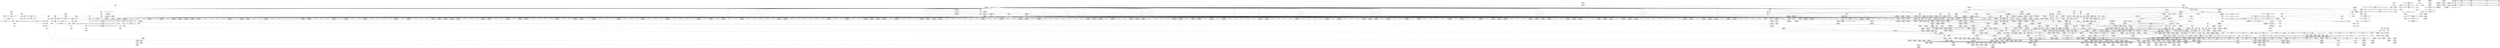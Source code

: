 digraph {
	CE0x3fb86c0 [shape=record,shape=Mrecord,label="{CE0x3fb86c0|selinux_xfrm_state_alloc:x|Function::selinux_xfrm_state_alloc&Arg::x::|*SummSink*}"]
	CE0x3ffc350 [shape=record,shape=Mrecord,label="{CE0x3ffc350|selinux_xfrm_alloc_user:ctx_sid|security/selinux/xfrm.c,107}"]
	CE0x3ff3fc0 [shape=record,shape=Mrecord,label="{CE0x3ff3fc0|864:_%struct.xfrm_sec_ctx*,_:_CME_88,89_}"]
	CE0x400a2d0 [shape=record,shape=Mrecord,label="{CE0x400a2d0|i64*_getelementptr_inbounds_(_34_x_i64_,_34_x_i64_*___llvm_gcov_ctr20,_i64_0,_i64_1)|*Constant*|*SummSource*}"]
	CE0x4058da0 [shape=record,shape=Mrecord,label="{CE0x4058da0|selinux_xfrm_alloc_user:err|*SummSource*}"]
	CE0x3fcff10 [shape=record,shape=Mrecord,label="{CE0x3fcff10|864:_%struct.xfrm_sec_ctx*,_:_CME_698,699_}"]
	CE0x401f830 [shape=record,shape=Mrecord,label="{CE0x401f830|selinux_xfrm_alloc_user:tmp2|*SummSink*}"]
	CE0x3fe0ba0 [shape=record,shape=Mrecord,label="{CE0x3fe0ba0|_ret_i32_%retval.0,_!dbg_!27815|security/selinux/xfrm.c,123|*SummSink*}"]
	CE0x4005770 [shape=record,shape=Mrecord,label="{CE0x4005770|selinux_xfrm_alloc_user:if.then27|*SummSink*}"]
	CE0x401c1f0 [shape=record,shape=Mrecord,label="{CE0x401c1f0|_call_void_asm_sideeffect_.pushsection_.smp_locks,_22a_22_0A.balign_4_0A.long_671f_-_._0A.popsection_0A671:_0A_09lock_incl_$0_,_*m,*m,_dirflag_,_fpsr_,_flags_(i32*_%counter,_i32*_%counter)_#3,_!dbg_!27713,_!srcloc_!27714|./arch/x86/include/asm/atomic.h,92|*SummSource*}"]
	CE0x4006c90 [shape=record,shape=Mrecord,label="{CE0x4006c90|i64*_getelementptr_inbounds_(_2_x_i64_,_2_x_i64_*___llvm_gcov_ctr22,_i64_0,_i64_1)|*Constant*}"]
	CE0x3fcc0e0 [shape=record,shape=Mrecord,label="{CE0x3fcc0e0|864:_%struct.xfrm_sec_ctx*,_:_CME_128,129_}"]
	CE0x3fdc190 [shape=record,shape=Mrecord,label="{CE0x3fdc190|864:_%struct.xfrm_sec_ctx*,_:_CME_269,270_|*MultipleSource*|Function::selinux_xfrm_state_alloc&Arg::x::|security/selinux/xfrm.c,337}"]
	CE0x3fc2030 [shape=record,shape=Mrecord,label="{CE0x3fc2030|864:_%struct.xfrm_sec_ctx*,_:_CME_185,186_}"]
	CE0x40555b0 [shape=record,shape=Mrecord,label="{CE0x40555b0|i64_22|*Constant*|*SummSink*}"]
	CE0x3fcc4b0 [shape=record,shape=Mrecord,label="{CE0x3fcc4b0|selinux_xfrm_alloc_user:tmp73|security/selinux/xfrm.c,116|*SummSource*}"]
	CE0x403ca60 [shape=record,shape=Mrecord,label="{CE0x403ca60|selinux_xfrm_alloc_user:tmp72|security/selinux/xfrm.c,116|*SummSource*}"]
	CE0x4008b20 [shape=record,shape=Mrecord,label="{CE0x4008b20|i32_4|*Constant*}"]
	CE0x403fbc0 [shape=record,shape=Mrecord,label="{CE0x403fbc0|i64*_getelementptr_inbounds_(_34_x_i64_,_34_x_i64_*___llvm_gcov_ctr20,_i64_0,_i64_21)|*Constant*|*SummSource*}"]
	CE0x403a460 [shape=record,shape=Mrecord,label="{CE0x403a460|i32_-12|*Constant*}"]
	CE0x3fc7d10 [shape=record,shape=Mrecord,label="{CE0x3fc7d10|864:_%struct.xfrm_sec_ctx*,_:_CME_203,204_|*MultipleSource*|Function::selinux_xfrm_state_alloc&Arg::x::|security/selinux/xfrm.c,337}"]
	CE0x3ffd830 [shape=record,shape=Mrecord,label="{CE0x3ffd830|get_current227:entry|*SummSink*}"]
	CE0x3fb8a20 [shape=record,shape=Mrecord,label="{CE0x3fb8a20|i64*_getelementptr_inbounds_(_2_x_i64_,_2_x_i64_*___llvm_gcov_ctr10,_i64_0,_i64_0)|*Constant*|*SummSource*}"]
	CE0x3feb880 [shape=record,shape=Mrecord,label="{CE0x3feb880|i64_4096|*Constant*|*SummSource*}"]
	CE0x3fe7060 [shape=record,shape=Mrecord,label="{CE0x3fe7060|GLOBAL:security_context_to_sid|*Constant*}"]
	CE0x3ff74a0 [shape=record,shape=Mrecord,label="{CE0x3ff74a0|864:_%struct.xfrm_sec_ctx*,_:_CME_102,103_}"]
	CE0x3fe4640 [shape=record,shape=Mrecord,label="{CE0x3fe4640|selinux_xfrm_alloc_user:tmp29|security/selinux/xfrm.c,89|*SummSink*}"]
	CE0x40ed0c0 [shape=record,shape=Mrecord,label="{CE0x40ed0c0|atomic_inc221:tmp1|*SummSource*}"]
	CE0x4022940 [shape=record,shape=Mrecord,label="{CE0x4022940|i64_28|*Constant*|*SummSink*}"]
	CE0x403a840 [shape=record,shape=Mrecord,label="{CE0x403a840|i64*_getelementptr_inbounds_(_34_x_i64_,_34_x_i64_*___llvm_gcov_ctr20,_i64_0,_i64_33)|*Constant*}"]
	CE0x3fb9e10 [shape=record,shape=Mrecord,label="{CE0x3fb9e10|864:_%struct.xfrm_sec_ctx*,_:_CME_40,48_|*MultipleSource*|Function::selinux_xfrm_state_alloc&Arg::x::|security/selinux/xfrm.c,337}"]
	CE0x3feca10 [shape=record,shape=Mrecord,label="{CE0x3feca10|selinux_xfrm_alloc_user:do.body|*SummSink*}"]
	CE0x3fec580 [shape=record,shape=Mrecord,label="{CE0x3fec580|selinux_xfrm_alloc_user:err}"]
	CE0x4007be0 [shape=record,shape=Mrecord,label="{CE0x4007be0|i64*_getelementptr_inbounds_(_34_x_i64_,_34_x_i64_*___llvm_gcov_ctr20,_i64_0,_i64_18)|*Constant*|*SummSink*}"]
	CE0x40296d0 [shape=record,shape=Mrecord,label="{CE0x40296d0|selinux_xfrm_alloc_user:lor.lhs.false11|*SummSink*}"]
	CE0x3fc3aa0 [shape=record,shape=Mrecord,label="{CE0x3fc3aa0|GLOBAL:selinux_xfrm_alloc_user.__warned|Global_var:selinux_xfrm_alloc_user.__warned}"]
	CE0x40243f0 [shape=record,shape=Mrecord,label="{CE0x40243f0|selinux_xfrm_alloc_user:tmp31|security/selinux/xfrm.c,90|*SummSink*}"]
	CE0x3fd1b90 [shape=record,shape=Mrecord,label="{CE0x3fd1b90|864:_%struct.xfrm_sec_ctx*,_:_CME_784,788_|*MultipleSource*|Function::selinux_xfrm_state_alloc&Arg::x::|security/selinux/xfrm.c,337}"]
	CE0x4008750 [shape=record,shape=Mrecord,label="{CE0x4008750|selinux_xfrm_alloc_user:tmp41|security/selinux/xfrm.c,92|*SummSink*}"]
	CE0x3fc7020 [shape=record,shape=Mrecord,label="{CE0x3fc7020|selinux_xfrm_alloc_user:if.end48}"]
	CE0x3fed330 [shape=record,shape=Mrecord,label="{CE0x3fed330|GLOBAL:lockdep_rcu_suspicious|*Constant*|*SummSource*}"]
	CE0x3fca3f0 [shape=record,shape=Mrecord,label="{CE0x3fca3f0|COLLAPSED:_GCMRE_current_task_external_global_%struct.task_struct*:_elem_0::|security/selinux/xfrm.c,85}"]
	CE0x3fd57e0 [shape=record,shape=Mrecord,label="{CE0x3fd57e0|864:_%struct.xfrm_sec_ctx*,_:_CME_282,283_}"]
	CE0x3ffc540 [shape=record,shape=Mrecord,label="{CE0x3ffc540|selinux_xfrm_alloc_user:ctx_sid|security/selinux/xfrm.c,107|*SummSource*}"]
	CE0x40a9510 [shape=record,shape=Mrecord,label="{CE0x40a9510|selinux_xfrm_alloc_user:tmp68|security/selinux/xfrm.c,113|*SummSource*}"]
	CE0x40037c0 [shape=record,shape=Mrecord,label="{CE0x40037c0|kmalloc222:tmp1}"]
	CE0x3fdfb60 [shape=record,shape=Mrecord,label="{CE0x3fdfb60|864:_%struct.xfrm_sec_ctx*,_:_CME_23,24_}"]
	CE0x4033770 [shape=record,shape=Mrecord,label="{CE0x4033770|selinux_xfrm_alloc_user:ctx_alg30|security/selinux/xfrm.c,103|*SummSink*}"]
	CE0x40366c0 [shape=record,shape=Mrecord,label="{CE0x40366c0|selinux_xfrm_alloc_user:ctx_str|security/selinux/xfrm.c,105|*SummSink*}"]
	CE0x3fbf700 [shape=record,shape=Mrecord,label="{CE0x3fbf700|864:_%struct.xfrm_sec_ctx*,_:_CME_368,376_|*MultipleSource*|Function::selinux_xfrm_state_alloc&Arg::x::|security/selinux/xfrm.c,337}"]
	CE0x3fc9ed0 [shape=record,shape=Mrecord,label="{CE0x3fc9ed0|_ret_%struct.task_struct.1015*_%tmp4,_!dbg_!27714|./arch/x86/include/asm/current.h,14|*SummSink*}"]
	CE0x401f7c0 [shape=record,shape=Mrecord,label="{CE0x401f7c0|selinux_xfrm_alloc_user:tmp2|*SummSource*}"]
	CE0x400f3d0 [shape=record,shape=Mrecord,label="{CE0x400f3d0|%struct.xfrm_sec_ctx**_null|*Constant*}"]
	CE0x3fba4f0 [shape=record,shape=Mrecord,label="{CE0x3fba4f0|i64_1|*Constant*|*SummSink*}"]
	CE0x4030840 [shape=record,shape=Mrecord,label="{CE0x4030840|selinux_xfrm_alloc_user:tmp28|security/selinux/xfrm.c,89}"]
	CE0x403e360 [shape=record,shape=Mrecord,label="{CE0x403e360|i64_20|*Constant*|*SummSink*}"]
	CE0x4058d30 [shape=record,shape=Mrecord,label="{CE0x4058d30|i64*_getelementptr_inbounds_(_2_x_i64_,_2_x_i64_*___llvm_gcov_ctr21,_i64_0,_i64_0)|*Constant*|*SummSource*}"]
	CE0x3fe3470 [shape=record,shape=Mrecord,label="{CE0x3fe3470|get_current227:tmp4|./arch/x86/include/asm/current.h,14}"]
	CE0x3fe3b40 [shape=record,shape=Mrecord,label="{CE0x3fe3b40|_call_void_lockdep_rcu_suspicious(i8*_getelementptr_inbounds_(_24_x_i8_,_24_x_i8_*_.str244,_i32_0,_i32_0),_i32_85,_i8*_getelementptr_inbounds_(_45_x_i8_,_45_x_i8_*_.str1245,_i32_0,_i32_0))_#10,_!dbg_!27731|security/selinux/xfrm.c,85|*SummSink*}"]
	CE0x3feaf10 [shape=record,shape=Mrecord,label="{CE0x3feaf10|selinux_xfrm_alloc_user:conv17|security/selinux/xfrm.c,94|*SummSink*}"]
	CE0x3fbd040 [shape=record,shape=Mrecord,label="{CE0x3fbd040|864:_%struct.xfrm_sec_ctx*,_:_CME_179,180_}"]
	CE0x400d3f0 [shape=record,shape=Mrecord,label="{CE0x400d3f0|128:_i8*,_:_CR_128,136_|*MultipleSource*|security/selinux/xfrm.c,85|security/selinux/xfrm.c,85}"]
	CE0x40242e0 [shape=record,shape=Mrecord,label="{CE0x40242e0|selinux_xfrm_alloc_user:tmp31|security/selinux/xfrm.c,90|*SummSource*}"]
	CE0x40b00d0 [shape=record,shape=Mrecord,label="{CE0x40b00d0|selinux_xfrm_alloc_user:tmp78|security/selinux/xfrm.c,123|*SummSink*}"]
	CE0x4015070 [shape=record,shape=Mrecord,label="{CE0x4015070|selinux_xfrm_alloc_user:tmp8|security/selinux/xfrm.c,85}"]
	CE0x3fe4f60 [shape=record,shape=Mrecord,label="{CE0x3fe4f60|selinux_xfrm_alloc_user:conv|security/selinux/xfrm.c,90|*SummSink*}"]
	CE0x4054cc0 [shape=record,shape=Mrecord,label="{CE0x4054cc0|i64_22|*Constant*}"]
	CE0x3fc2e60 [shape=record,shape=Mrecord,label="{CE0x3fc2e60|i64_5|*Constant*|*SummSink*}"]
	CE0x4005470 [shape=record,shape=Mrecord,label="{CE0x4005470|selinux_xfrm_alloc_user:return|*SummSink*}"]
	CE0x405a210 [shape=record,shape=Mrecord,label="{CE0x405a210|i64_10|*Constant*}"]
	CE0x3fe50e0 [shape=record,shape=Mrecord,label="{CE0x3fe50e0|i32_1|*Constant*}"]
	CE0x4037ef0 [shape=record,shape=Mrecord,label="{CE0x4037ef0|selinux_xfrm_alloc_user:tmp57|security/selinux/xfrm.c,105}"]
	CE0x3fd5600 [shape=record,shape=Mrecord,label="{CE0x3fd5600|864:_%struct.xfrm_sec_ctx*,_:_CME_281,282_}"]
	CE0x3fe76a0 [shape=record,shape=Mrecord,label="{CE0x3fe76a0|selinux_xfrm_alloc_user:tobool41|security/selinux/xfrm.c,108}"]
	CE0x3ffd700 [shape=record,shape=Mrecord,label="{CE0x3ffd700|get_current227:entry|*SummSource*}"]
	CE0x3fd5d20 [shape=record,shape=Mrecord,label="{CE0x3fd5d20|864:_%struct.xfrm_sec_ctx*,_:_CME_70,71_}"]
	CE0x3fc5570 [shape=record,shape=Mrecord,label="{CE0x3fc5570|864:_%struct.xfrm_sec_ctx*,_:_CME_143,144_}"]
	CE0x401fe40 [shape=record,shape=Mrecord,label="{CE0x401fe40|kmalloc222:bb}"]
	CE0x4012ef0 [shape=record,shape=Mrecord,label="{CE0x4012ef0|i64*_getelementptr_inbounds_(_2_x_i64_,_2_x_i64_*___llvm_gcov_ctr26,_i64_0,_i64_1)|*Constant*|*SummSink*}"]
	CE0x4041a70 [shape=record,shape=Mrecord,label="{CE0x4041a70|selinux_xfrm_alloc_user:add24|security/selinux/xfrm.c,98}"]
	CE0x40ed050 [shape=record,shape=Mrecord,label="{CE0x40ed050|atomic_inc221:tmp1}"]
	CE0x4041cd0 [shape=record,shape=Mrecord,label="{CE0x4041cd0|selinux_xfrm_alloc_user:call25|security/selinux/xfrm.c,98}"]
	CE0x4035d90 [shape=record,shape=Mrecord,label="{CE0x4035d90|selinux_xfrm_alloc_user:conv34|security/selinux/xfrm.c,105|*SummSource*}"]
	CE0x4011d40 [shape=record,shape=Mrecord,label="{CE0x4011d40|i64_4|*Constant*|*SummSink*}"]
	CE0x40143f0 [shape=record,shape=Mrecord,label="{CE0x40143f0|selinux_xfrm_alloc_user:tmp33|security/selinux/xfrm.c,90|*SummSource*}"]
	CE0x403ab50 [shape=record,shape=Mrecord,label="{CE0x403ab50|i32_-22|*Constant*}"]
	CE0x3fdfa90 [shape=record,shape=Mrecord,label="{CE0x3fdfa90|i64*_getelementptr_inbounds_(_34_x_i64_,_34_x_i64_*___llvm_gcov_ctr20,_i64_0,_i64_1)|*Constant*}"]
	CE0x40550d0 [shape=record,shape=Mrecord,label="{CE0x40550d0|selinux_xfrm_alloc_user:tobool26|security/selinux/xfrm.c,99|*SummSink*}"]
	CE0x3fd56e0 [shape=record,shape=Mrecord,label="{CE0x3fd56e0|864:_%struct.xfrm_sec_ctx*,_:_CME_279,280_}"]
	CE0x3fe8890 [shape=record,shape=Mrecord,label="{CE0x3fe8890|864:_%struct.xfrm_sec_ctx*,_:_CME_832,840_|*MultipleSource*|Function::selinux_xfrm_state_alloc&Arg::x::|security/selinux/xfrm.c,337}"]
	CE0x3ff0860 [shape=record,shape=Mrecord,label="{CE0x3ff0860|864:_%struct.xfrm_sec_ctx*,_:_CME_115,116_}"]
	CE0x40335f0 [shape=record,shape=Mrecord,label="{CE0x40335f0|selinux_xfrm_alloc_user:ctx_alg30|security/selinux/xfrm.c,103|*SummSource*}"]
	CE0x4012400 [shape=record,shape=Mrecord,label="{CE0x4012400|i64*_getelementptr_inbounds_(_34_x_i64_,_34_x_i64_*___llvm_gcov_ctr20,_i64_0,_i64_9)|*Constant*}"]
	CE0x3fd5380 [shape=record,shape=Mrecord,label="{CE0x3fd5380|864:_%struct.xfrm_sec_ctx*,_:_CME_72,73_}"]
	CE0x3fc4540 [shape=record,shape=Mrecord,label="{CE0x3fc4540|i64_3|*Constant*|*SummSource*}"]
	CE0x3fc5440 [shape=record,shape=Mrecord,label="{CE0x3fc5440|864:_%struct.xfrm_sec_ctx*,_:_CME_137,138_}"]
	CE0x3ffd570 [shape=record,shape=Mrecord,label="{CE0x3ffd570|get_current227:entry}"]
	CE0x40b04a0 [shape=record,shape=Mrecord,label="{CE0x40b04a0|get_current227:bb|*SummSource*}"]
	CE0x40b1f60 [shape=record,shape=Mrecord,label="{CE0x40b1f60|selinux_xfrm_alloc_user:tmp76|security/selinux/xfrm.c,121|*SummSink*}"]
	CE0x400dfb0 [shape=record,shape=Mrecord,label="{CE0x400dfb0|0:_i8,_:_GCMR_selinux_xfrm_alloc_user.__warned_internal_global_i8_0,_section_.data.unlikely_,_align_1:_elem_0:default:}"]
	CE0x403e2f0 [shape=record,shape=Mrecord,label="{CE0x403e2f0|i64_20|*Constant*|*SummSource*}"]
	CE0x3fc0230 [shape=record,shape=Mrecord,label="{CE0x3fc0230|864:_%struct.xfrm_sec_ctx*,_:_CME_488,492_|*MultipleSource*|Function::selinux_xfrm_state_alloc&Arg::x::|security/selinux/xfrm.c,337}"]
	CE0x3fed1f0 [shape=record,shape=Mrecord,label="{CE0x3fed1f0|GLOBAL:lockdep_rcu_suspicious|*Constant*}"]
	CE0x3fcee00 [shape=record,shape=Mrecord,label="{CE0x3fcee00|864:_%struct.xfrm_sec_ctx*,_:_CME_632,636_|*MultipleSource*|Function::selinux_xfrm_state_alloc&Arg::x::|security/selinux/xfrm.c,337}"]
	CE0x3fdda00 [shape=record,shape=Mrecord,label="{CE0x3fdda00|i32_22|*Constant*|*SummSink*}"]
	CE0x4009ea0 [shape=record,shape=Mrecord,label="{CE0x4009ea0|selinux_xfrm_alloc_user:land.lhs.true|*SummSink*}"]
	CE0x4054720 [shape=record,shape=Mrecord,label="{CE0x4054720|selinux_xfrm_alloc_user:tmp49|security/selinux/xfrm.c,98|*SummSink*}"]
	CE0x3fdbb20 [shape=record,shape=Mrecord,label="{CE0x3fdbb20|864:_%struct.xfrm_sec_ctx*,_:_CME_256,264_|*MultipleSource*|Function::selinux_xfrm_state_alloc&Arg::x::|security/selinux/xfrm.c,337}"]
	CE0x3fcd5a0 [shape=record,shape=Mrecord,label="{CE0x3fcd5a0|GLOBAL:atomic_inc221|*Constant*}"]
	CE0x3fa6980 [shape=record,shape=Mrecord,label="{CE0x3fa6980|i32_0|*Constant*}"]
	CE0x4058780 [shape=record,shape=Mrecord,label="{CE0x4058780|selinux_xfrm_alloc_user:call|security/selinux/xfrm.c,85|*SummSink*}"]
	CE0x4037ab0 [shape=record,shape=Mrecord,label="{CE0x4037ab0|selinux_xfrm_alloc_user:tmp57|security/selinux/xfrm.c,105|*SummSink*}"]
	CE0x3fc3e60 [shape=record,shape=Mrecord,label="{CE0x3fc3e60|i32_0|*Constant*|*SummSink*}"]
	CE0x4053910 [shape=record,shape=Mrecord,label="{CE0x4053910|kmalloc222:size|Function::kmalloc222&Arg::size::|*SummSource*}"]
	CE0x4056130 [shape=record,shape=Mrecord,label="{CE0x4056130|selinux_xfrm_alloc_user:tmp51|security/selinux/xfrm.c,99|*SummSource*}"]
	CE0x40286b0 [shape=record,shape=Mrecord,label="{CE0x40286b0|selinux_xfrm_alloc_user:if.end16}"]
	CE0x3fc19e0 [shape=record,shape=Mrecord,label="{CE0x3fc19e0|864:_%struct.xfrm_sec_ctx*,_:_CME_149,150_}"]
	CE0x3fdb930 [shape=record,shape=Mrecord,label="{CE0x3fdb930|864:_%struct.xfrm_sec_ctx*,_:_CME_252,256_|*MultipleSource*|Function::selinux_xfrm_state_alloc&Arg::x::|security/selinux/xfrm.c,337}"]
	CE0x3ff3f00 [shape=record,shape=Mrecord,label="{CE0x3ff3f00|864:_%struct.xfrm_sec_ctx*,_:_CME_87,88_}"]
	CE0x40007d0 [shape=record,shape=Mrecord,label="{CE0x40007d0|selinux_xfrm_alloc_user:tmp22|security/selinux/xfrm.c,89|*SummSink*}"]
	CE0x3fbb8f0 [shape=record,shape=Mrecord,label="{CE0x3fbb8f0|864:_%struct.xfrm_sec_ctx*,_:_CME_472,480_|*MultipleSource*|Function::selinux_xfrm_state_alloc&Arg::x::|security/selinux/xfrm.c,337}"]
	CE0x3fa66f0 [shape=record,shape=Mrecord,label="{CE0x3fa66f0|864:_%struct.xfrm_sec_ctx*,_:_CME_240,248_|*MultipleSource*|Function::selinux_xfrm_state_alloc&Arg::x::|security/selinux/xfrm.c,337}"]
	CE0x3fc08b0 [shape=record,shape=Mrecord,label="{CE0x3fc08b0|864:_%struct.xfrm_sec_ctx*,_:_CME_131,132_}"]
	CE0x3fd65d0 [shape=record,shape=Mrecord,label="{CE0x3fd65d0|864:_%struct.xfrm_sec_ctx*,_:_CME_129,130_}"]
	CE0x400f060 [shape=record,shape=Mrecord,label="{CE0x400f060|i64_10|*Constant*|*SummSource*}"]
	CE0x3fd3130 [shape=record,shape=Mrecord,label="{CE0x3fd3130|selinux_xfrm_state_alloc:tmp1}"]
	CE0x40af320 [shape=record,shape=Mrecord,label="{CE0x40af320|i64*_getelementptr_inbounds_(_34_x_i64_,_34_x_i64_*___llvm_gcov_ctr20,_i64_0,_i64_33)|*Constant*|*SummSource*}"]
	CE0x3fbc540 [shape=record,shape=Mrecord,label="{CE0x3fbc540|864:_%struct.xfrm_sec_ctx*,_:_CME_548,552_|*MultipleSource*|Function::selinux_xfrm_state_alloc&Arg::x::|security/selinux/xfrm.c,337}"]
	CE0x40a91b0 [shape=record,shape=Mrecord,label="{CE0x40a91b0|selinux_xfrm_alloc_user:tmp68|security/selinux/xfrm.c,113}"]
	CE0x3fff840 [shape=record,shape=Mrecord,label="{CE0x3fff840|selinux_xfrm_alloc_user:if.then|*SummSource*}"]
	CE0x3fe1110 [shape=record,shape=Mrecord,label="{CE0x3fe1110|selinux_xfrm_alloc_user:tmp12|security/selinux/xfrm.c,85}"]
	CE0x40a2390 [shape=record,shape=Mrecord,label="{CE0x40a2390|selinux_xfrm_alloc_user:call45|security/selinux/xfrm.c,111}"]
	CE0x40224e0 [shape=record,shape=Mrecord,label="{CE0x40224e0|i64_29|*Constant*|*SummSink*}"]
	CE0x40333a0 [shape=record,shape=Mrecord,label="{CE0x40333a0|selinux_xfrm_alloc_user:ctx_alg30|security/selinux/xfrm.c,103}"]
	CE0x4040d20 [shape=record,shape=Mrecord,label="{CE0x4040d20|i64_8|*Constant*|*SummSource*}"]
	CE0x4034370 [shape=record,shape=Mrecord,label="{CE0x4034370|selinux_xfrm_alloc_user:tmp54|security/selinux/xfrm.c,100}"]
	CE0x4014b60 [shape=record,shape=Mrecord,label="{CE0x4014b60|_call_void_mcount()_#3|*SummSource*}"]
	CE0x40002e0 [shape=record,shape=Mrecord,label="{CE0x40002e0|selinux_xfrm_alloc_user:tmp20|security/selinux/xfrm.c,85}"]
	CE0x4000560 [shape=record,shape=Mrecord,label="{CE0x4000560|selinux_xfrm_alloc_user:tmp23|security/selinux/xfrm.c,89}"]
	CE0x3fe1c50 [shape=record,shape=Mrecord,label="{CE0x3fe1c50|i64_17|*Constant*}"]
	CE0x3fe9050 [shape=record,shape=Mrecord,label="{CE0x3fe9050|864:_%struct.xfrm_sec_ctx*,_:_CME_864,872_|*MultipleSource*|Function::selinux_xfrm_state_alloc&Arg::x::|security/selinux/xfrm.c,337}"]
	CE0x4058ed0 [shape=record,shape=Mrecord,label="{CE0x4058ed0|selinux_xfrm_alloc_user:err|*SummSink*}"]
	CE0x3fc75f0 [shape=record,shape=Mrecord,label="{CE0x3fc75f0|selinux_xfrm_alloc_user:tmp|*SummSource*}"]
	CE0x3fce0b0 [shape=record,shape=Mrecord,label="{CE0x3fce0b0|atomic_inc221:entry|*SummSource*}"]
	CE0x3fc3410 [shape=record,shape=Mrecord,label="{CE0x3fc3410|864:_%struct.xfrm_sec_ctx*,_:_CME_73,74_}"]
	CE0x40b6d70 [shape=record,shape=Mrecord,label="{CE0x40b6d70|_ret_void,_!dbg_!27715|./arch/x86/include/asm/atomic.h,94|*SummSource*}"]
	CE0x40093c0 [shape=record,shape=Mrecord,label="{CE0x40093c0|i32_3|*Constant*|*SummSink*}"]
	CE0x405a7b0 [shape=record,shape=Mrecord,label="{CE0x405a7b0|selinux_xfrm_alloc_user:tmp24|security/selinux/xfrm.c,89|*SummSink*}"]
	CE0x3fe19a0 [shape=record,shape=Mrecord,label="{CE0x3fe19a0|selinux_xfrm_alloc_user:cmp13|security/selinux/xfrm.c,91|*SummSource*}"]
	CE0x4042ca0 [shape=record,shape=Mrecord,label="{CE0x4042ca0|selinux_xfrm_alloc_user:call25|security/selinux/xfrm.c,98|*SummSink*}"]
	CE0x4041ae0 [shape=record,shape=Mrecord,label="{CE0x4041ae0|selinux_xfrm_alloc_user:add24|security/selinux/xfrm.c,98|*SummSource*}"]
	CE0x401fa40 [shape=record,shape=Mrecord,label="{CE0x401fa40|selinux_xfrm_alloc_user:tmp3}"]
	CE0x4036ff0 [shape=record,shape=Mrecord,label="{CE0x4036ff0|selinux_xfrm_alloc_user:tmp56|security/selinux/xfrm.c,105|*SummSink*}"]
	CE0x40afea0 [shape=record,shape=Mrecord,label="{CE0x40afea0|selinux_xfrm_alloc_user:tmp78|security/selinux/xfrm.c,123}"]
	CE0x403eb50 [shape=record,shape=Mrecord,label="{CE0x403eb50|selinux_xfrm_alloc_user:tmp44|security/selinux/xfrm.c,95|*SummSink*}"]
	CE0x3ffc1d0 [shape=record,shape=Mrecord,label="{CE0x3ffc1d0|selinux_xfrm_alloc_user:arraydecay|security/selinux/xfrm.c,107|*SummSink*}"]
	CE0x4057540 [shape=record,shape=Mrecord,label="{CE0x4057540|get_current227:tmp2|*SummSink*}"]
	CE0x4021170 [shape=record,shape=Mrecord,label="{CE0x4021170|selinux_xfrm_alloc_user:tmp18|security/selinux/xfrm.c,85}"]
	CE0x4007580 [shape=record,shape=Mrecord,label="{CE0x4007580|i64*_getelementptr_inbounds_(_34_x_i64_,_34_x_i64_*___llvm_gcov_ctr20,_i64_0,_i64_18)|*Constant*}"]
	CE0x3fe02c0 [shape=record,shape=Mrecord,label="{CE0x3fe02c0|i32_208|*Constant*}"]
	CE0x3fd0520 [shape=record,shape=Mrecord,label="{CE0x3fd0520|864:_%struct.xfrm_sec_ctx*,_:_CME_705,706_}"]
	CE0x3fc4310 [shape=record,shape=Mrecord,label="{CE0x3fc4310|i64_0|*Constant*}"]
	CE0x4023af0 [shape=record,shape=Mrecord,label="{CE0x4023af0|kmalloc222:call|include/linux/slab.h,429}"]
	CE0x4000480 [shape=record,shape=Mrecord,label="{CE0x4000480|selinux_xfrm_alloc_user:tmp20|security/selinux/xfrm.c,85|*SummSource*}"]
	CE0x403ad50 [shape=record,shape=Mrecord,label="{CE0x403ad50|selinux_xfrm_alloc_user:retval.0}"]
	CE0x3fec770 [shape=record,shape=Mrecord,label="{CE0x3fec770|_ret_i32_%call,_!dbg_!27715|security/selinux/xfrm.c,337|*SummSource*}"]
	CE0x40070a0 [shape=record,shape=Mrecord,label="{CE0x40070a0|selinux_xfrm_alloc_user:tmp39|security/selinux/xfrm.c,89}"]
	CE0x3fbfeb0 [shape=record,shape=Mrecord,label="{CE0x3fbfeb0|864:_%struct.xfrm_sec_ctx*,_:_CME_480,484_|*MultipleSource*|Function::selinux_xfrm_state_alloc&Arg::x::|security/selinux/xfrm.c,337}"]
	CE0x3fe9620 [shape=record,shape=Mrecord,label="{CE0x3fe9620|selinux_xfrm_state_alloc:call|security/selinux/xfrm.c,337|*SummSink*}"]
	CE0x3fe0510 [shape=record,shape=Mrecord,label="{CE0x3fe0510|i32_208|*Constant*|*SummSource*}"]
	CE0x3fc7150 [shape=record,shape=Mrecord,label="{CE0x3fc7150|selinux_xfrm_alloc_user:if.end48|*SummSource*}"]
	CE0x402f9c0 [shape=record,shape=Mrecord,label="{CE0x402f9c0|i64_12|*Constant*|*SummSink*}"]
	CE0x3fe30f0 [shape=record,shape=Mrecord,label="{CE0x3fe30f0|selinux_xfrm_alloc_user:tmp38|security/selinux/xfrm.c,89|*SummSource*}"]
	CE0x40b6de0 [shape=record,shape=Mrecord,label="{CE0x40b6de0|_ret_void,_!dbg_!27715|./arch/x86/include/asm/atomic.h,94|*SummSink*}"]
	CE0x4005b10 [shape=record,shape=Mrecord,label="{CE0x4005b10|i64*_getelementptr_inbounds_(_2_x_i64_,_2_x_i64_*___llvm_gcov_ctr26,_i64_0,_i64_1)|*Constant*|*SummSource*}"]
	CE0x3fdaa10 [shape=record,shape=Mrecord,label="{CE0x3fdaa10|864:_%struct.xfrm_sec_ctx*,_:_CME_408,416_|*MultipleSource*|Function::selinux_xfrm_state_alloc&Arg::x::|security/selinux/xfrm.c,337}"]
	CE0x3fea720 [shape=record,shape=Mrecord,label="{CE0x3fea720|selinux_xfrm_alloc_user:tmp42|*LoadInst*|security/selinux/xfrm.c,94|*SummSource*}"]
	CE0x3fbd450 [shape=record,shape=Mrecord,label="{CE0x3fbd450|864:_%struct.xfrm_sec_ctx*,_:_CME_64,65_}"]
	CE0x3fe0d00 [shape=record,shape=Mrecord,label="{CE0x3fe0d00|_ret_i32_%call,_!dbg_!27715|security/selinux/xfrm.c,337}"]
	CE0x4056310 [shape=record,shape=Mrecord,label="{CE0x4056310|selinux_xfrm_alloc_user:tmp52|security/selinux/xfrm.c,99}"]
	CE0x3fb72c0 [shape=record,shape=Mrecord,label="{CE0x3fb72c0|selinux_xfrm_state_alloc:security|security/selinux/xfrm.c,337|*SummSource*}"]
	CE0x3ffbf10 [shape=record,shape=Mrecord,label="{CE0x3ffbf10|selinux_xfrm_alloc_user:arraydecay|security/selinux/xfrm.c,107}"]
	CE0x4059330 [shape=record,shape=Mrecord,label="{CE0x4059330|get_current227:tmp|*SummSource*}"]
	CE0x3fba9e0 [shape=record,shape=Mrecord,label="{CE0x3fba9e0|864:_%struct.xfrm_sec_ctx*,_:_CME_161,162_}"]
	CE0x409ffa0 [shape=record,shape=Mrecord,label="{CE0x409ffa0|4:_i32,_:_CR_12,16_|*MultipleSource*|security/selinux/xfrm.c,85|security/selinux/xfrm.c,85|security/selinux/xfrm.c,111}"]
	CE0x40a4d10 [shape=record,shape=Mrecord,label="{CE0x40a4d10|avc_has_perm:auditdata|Function::avc_has_perm&Arg::auditdata::|*SummSink*}"]
	CE0x40436e0 [shape=record,shape=Mrecord,label="{CE0x40436e0|kmalloc222:size|Function::kmalloc222&Arg::size::}"]
	CE0x4000410 [shape=record,shape=Mrecord,label="{CE0x4000410|selinux_xfrm_alloc_user:tmp20|security/selinux/xfrm.c,85|*SummSink*}"]
	CE0x3fe2380 [shape=record,shape=Mrecord,label="{CE0x3fe2380|i64_16|*Constant*|*SummSource*}"]
	CE0x3fe57e0 [shape=record,shape=Mrecord,label="{CE0x3fe57e0|selinux_xfrm_alloc_user:cmp9|security/selinux/xfrm.c,90|*SummSource*}"]
	CE0x3fd8370 [shape=record,shape=Mrecord,label="{CE0x3fd8370|864:_%struct.xfrm_sec_ctx*,_:_CME_274,276_|*MultipleSource*|Function::selinux_xfrm_state_alloc&Arg::x::|security/selinux/xfrm.c,337}"]
	CE0x3fc53a0 [shape=record,shape=Mrecord,label="{CE0x3fc53a0|get_current227:tmp1|*SummSource*}"]
	CE0x400e3c0 [shape=record,shape=Mrecord,label="{CE0x400e3c0|i64*_getelementptr_inbounds_(_2_x_i64_,_2_x_i64_*___llvm_gcov_ctr26,_i64_0,_i64_0)|*Constant*|*SummSource*}"]
	CE0x4014620 [shape=record,shape=Mrecord,label="{CE0x4014620|selinux_xfrm_alloc_user:tmp34|security/selinux/xfrm.c,90}"]
	CE0x4007310 [shape=record,shape=Mrecord,label="{CE0x4007310|selinux_xfrm_alloc_user:tmp39|security/selinux/xfrm.c,89|*SummSource*}"]
	CE0x4009790 [shape=record,shape=Mrecord,label="{CE0x4009790|selinux_xfrm_alloc_user:ctx_doi|security/selinux/xfrm.c,90|*SummSource*}"]
	CE0x3fc66d0 [shape=record,shape=Mrecord,label="{CE0x3fc66d0|864:_%struct.xfrm_sec_ctx*,_:_CME_696,697_}"]
	CE0x40a3d50 [shape=record,shape=Mrecord,label="{CE0x40a3d50|i16_39|*Constant*}"]
	CE0x3fea8e0 [shape=record,shape=Mrecord,label="{CE0x3fea8e0|selinux_xfrm_alloc_user:tmp42|*LoadInst*|security/selinux/xfrm.c,94|*SummSink*}"]
	CE0x40212c0 [shape=record,shape=Mrecord,label="{CE0x40212c0|selinux_xfrm_alloc_user:tmp18|security/selinux/xfrm.c,85|*SummSource*}"]
	CE0x3fd2940 [shape=record,shape=Mrecord,label="{CE0x3fd2940|864:_%struct.xfrm_sec_ctx*,_:_CME_89,90_}"]
	CE0x4035d20 [shape=record,shape=Mrecord,label="{CE0x4035d20|selinux_xfrm_alloc_user:conv34|security/selinux/xfrm.c,105}"]
	CE0x403af80 [shape=record,shape=Mrecord,label="{CE0x403af80|selinux_xfrm_alloc_user:retval.0|*SummSink*}"]
	CE0x3fc6810 [shape=record,shape=Mrecord,label="{CE0x3fc6810|864:_%struct.xfrm_sec_ctx*,_:_CME_292,296_|*MultipleSource*|Function::selinux_xfrm_state_alloc&Arg::x::|security/selinux/xfrm.c,337}"]
	CE0x3fcf750 [shape=record,shape=Mrecord,label="{CE0x3fcf750|864:_%struct.xfrm_sec_ctx*,_:_CME_672,680_|*MultipleSource*|Function::selinux_xfrm_state_alloc&Arg::x::|security/selinux/xfrm.c,337}"]
	CE0x409e200 [shape=record,shape=Mrecord,label="{CE0x409e200|i64*_getelementptr_inbounds_(_34_x_i64_,_34_x_i64_*___llvm_gcov_ctr20,_i64_0,_i64_27)|*Constant*|*SummSource*}"]
	CE0x405a6f0 [shape=record,shape=Mrecord,label="{CE0x405a6f0|selinux_xfrm_alloc_user:tmp24|security/selinux/xfrm.c,89|*SummSource*}"]
	CE0x40a9740 [shape=record,shape=Mrecord,label="{CE0x40a9740|selinux_xfrm_alloc_user:tmp69|security/selinux/xfrm.c,113}"]
	CE0x3fecad0 [shape=record,shape=Mrecord,label="{CE0x3fecad0|selinux_xfrm_alloc_user:do.body|*SummSource*}"]
	CE0x3fcf940 [shape=record,shape=Mrecord,label="{CE0x3fcf940|864:_%struct.xfrm_sec_ctx*,_:_CME_680,688_|*MultipleSource*|Function::selinux_xfrm_state_alloc&Arg::x::|security/selinux/xfrm.c,337}"]
	CE0x409cdf0 [shape=record,shape=Mrecord,label="{CE0x409cdf0|selinux_xfrm_alloc_user:tmp58|security/selinux/xfrm.c,108|*SummSink*}"]
	CE0x3fcb3d0 [shape=record,shape=Mrecord,label="{CE0x3fcb3d0|864:_%struct.xfrm_sec_ctx*,_:_CME_180,181_}"]
	CE0x5343410 [shape=record,shape=Mrecord,label="{CE0x5343410|864:_%struct.xfrm_sec_ctx*,_:_CME_82,83_}"]
	CE0x40b0560 [shape=record,shape=Mrecord,label="{CE0x40b0560|get_current227:bb|*SummSink*}"]
	CE0x3fded90 [shape=record,shape=Mrecord,label="{CE0x3fded90|864:_%struct.xfrm_sec_ctx*,_:_CME_608,612_|*MultipleSource*|Function::selinux_xfrm_state_alloc&Arg::x::|security/selinux/xfrm.c,337}"]
	CE0x3fee1f0 [shape=record,shape=Mrecord,label="{CE0x3fee1f0|selinux_xfrm_alloc_user:ctxp|Function::selinux_xfrm_alloc_user&Arg::ctxp::|*SummSource*}"]
	CE0x403e280 [shape=record,shape=Mrecord,label="{CE0x403e280|i64_20|*Constant*}"]
	CE0x403dad0 [shape=record,shape=Mrecord,label="{CE0x403dad0|kmalloc222:call|include/linux/slab.h,429|*SummSource*}"]
	CE0x4004430 [shape=record,shape=Mrecord,label="{CE0x4004430|selinux_xfrm_alloc_user:if.end28}"]
	CE0x3fc9310 [shape=record,shape=Mrecord,label="{CE0x3fc9310|selinux_xfrm_alloc_user:tmp16|security/selinux/xfrm.c,85|*SummSink*}"]
	CE0x40066c0 [shape=record,shape=Mrecord,label="{CE0x40066c0|selinux_xfrm_alloc_user:tmp13|security/selinux/xfrm.c,85|*SummSink*}"]
	CE0x4042e10 [shape=record,shape=Mrecord,label="{CE0x4042e10|GLOBAL:kmalloc222|*Constant*}"]
	CE0x40a42f0 [shape=record,shape=Mrecord,label="{CE0x40a42f0|avc_has_perm:tclass|Function::avc_has_perm&Arg::tclass::}"]
	CE0x3fc61d0 [shape=record,shape=Mrecord,label="{CE0x3fc61d0|864:_%struct.xfrm_sec_ctx*,_:_CME_288,289_}"]
	CE0x3fe7900 [shape=record,shape=Mrecord,label="{CE0x3fe7900|selinux_xfrm_alloc_user:tobool41|security/selinux/xfrm.c,108|*SummSink*}"]
	CE0x3fdbd10 [shape=record,shape=Mrecord,label="{CE0x3fdbd10|864:_%struct.xfrm_sec_ctx*,_:_CME_264,268_|*MultipleSource*|Function::selinux_xfrm_state_alloc&Arg::x::|security/selinux/xfrm.c,337}"]
	CE0x4020030 [shape=record,shape=Mrecord,label="{CE0x4020030|selinux_xfrm_alloc_user:if.then42|*SummSink*}"]
	CE0x4005570 [shape=record,shape=Mrecord,label="{CE0x4005570|selinux_xfrm_alloc_user:if.then27}"]
	CE0x4026cc0 [shape=record,shape=Mrecord,label="{CE0x4026cc0|selinux_xfrm_alloc_user:if.end16|*SummSink*}"]
	CE0x4021ac0 [shape=record,shape=Mrecord,label="{CE0x4021ac0|selinux_xfrm_alloc_user:call4|security/selinux/xfrm.c,85|*SummSource*}"]
	CE0x4041330 [shape=record,shape=Mrecord,label="{CE0x4041330|selinux_xfrm_alloc_user:add|security/selinux/xfrm.c,98|*SummSource*}"]
	CE0x3fe1aa0 [shape=record,shape=Mrecord,label="{CE0x3fe1aa0|selinux_xfrm_alloc_user:cmp13|security/selinux/xfrm.c,91|*SummSink*}"]
	CE0x3fe6ef0 [shape=record,shape=Mrecord,label="{CE0x3fe6ef0|selinux_xfrm_alloc_user:call40|security/selinux/xfrm.c,107|*SummSink*}"]
	CE0x4010100 [shape=record,shape=Mrecord,label="{CE0x4010100|i32_2|*Constant*}"]
	CE0x3fe0150 [shape=record,shape=Mrecord,label="{CE0x3fe0150|selinux_xfrm_alloc_user:uctx|Function::selinux_xfrm_alloc_user&Arg::uctx::|*SummSink*}"]
	CE0x3fbaff0 [shape=record,shape=Mrecord,label="{CE0x3fbaff0|864:_%struct.xfrm_sec_ctx*,_:_CME_177,178_}"]
	CE0x3fd7ff0 [shape=record,shape=Mrecord,label="{CE0x3fd7ff0|864:_%struct.xfrm_sec_ctx*,_:_CME_272,273_|*MultipleSource*|Function::selinux_xfrm_state_alloc&Arg::x::|security/selinux/xfrm.c,337}"]
	CE0x3fc7870 [shape=record,shape=Mrecord,label="{CE0x3fc7870|864:_%struct.xfrm_sec_ctx*,_:_CME_22,23_}"]
	CE0x3febd60 [shape=record,shape=Mrecord,label="{CE0x3febd60|selinux_xfrm_alloc_user:cmp19|security/selinux/xfrm.c,95}"]
	CE0x3fc2660 [shape=record,shape=Mrecord,label="{CE0x3fc2660|selinux_xfrm_alloc_user:tmp4|security/selinux/xfrm.c,85|*SummSink*}"]
	CE0x4009210 [shape=record,shape=Mrecord,label="{CE0x4009210|i32_3|*Constant*|*SummSource*}"]
	CE0x3fb9730 [shape=record,shape=Mrecord,label="{CE0x3fb9730|selinux_xfrm_state_alloc:security|security/selinux/xfrm.c,337}"]
	CE0x3fc4070 [shape=record,shape=Mrecord,label="{CE0x3fc4070|864:_%struct.xfrm_sec_ctx*,_:_CME_167,168_}"]
	CE0x409de10 [shape=record,shape=Mrecord,label="{CE0x409de10|i64*_getelementptr_inbounds_(_34_x_i64_,_34_x_i64_*___llvm_gcov_ctr20,_i64_0,_i64_27)|*Constant*}"]
	CE0x3fa6210 [shape=record,shape=Mrecord,label="{CE0x3fa6210|864:_%struct.xfrm_sec_ctx*,_:_CME_224,228_|*MultipleSource*|Function::selinux_xfrm_state_alloc&Arg::x::|security/selinux/xfrm.c,337}"]
	CE0x40a0670 [shape=record,shape=Mrecord,label="{CE0x40a0670|selinux_xfrm_alloc_user:tmp64|security/selinux/xfrm.c,111|*SummSink*}"]
	CE0x40af950 [shape=record,shape=Mrecord,label="{CE0x40af950|selinux_xfrm_alloc_user:tmp77|security/selinux/xfrm.c,123|*SummSink*}"]
	CE0x4053f60 [shape=record,shape=Mrecord,label="{CE0x4053f60|_ret_i8*_%call,_!dbg_!27714|include/linux/slab.h,429}"]
	CE0x3fe0850 [shape=record,shape=Mrecord,label="{CE0x3fe0850|selinux_xfrm_alloc_user:gfp|Function::selinux_xfrm_alloc_user&Arg::gfp::|*SummSource*}"]
	CE0x4037e30 [shape=record,shape=Mrecord,label="{CE0x4037e30|i32_1|*Constant*}"]
	CE0x3fd3350 [shape=record,shape=Mrecord,label="{CE0x3fd3350|864:_%struct.xfrm_sec_ctx*,_:_CME_166,167_}"]
	CE0x409cb10 [shape=record,shape=Mrecord,label="{CE0x409cb10|i64_26|*Constant*|*SummSink*}"]
	CE0x3ff99d0 [shape=record,shape=Mrecord,label="{CE0x3ff99d0|864:_%struct.xfrm_sec_ctx*,_:_CME_98,99_}"]
	CE0x3fd0090 [shape=record,shape=Mrecord,label="{CE0x3fd0090|864:_%struct.xfrm_sec_ctx*,_:_CME_700,701_}"]
	CE0x3fcfea0 [shape=record,shape=Mrecord,label="{CE0x3fcfea0|864:_%struct.xfrm_sec_ctx*,_:_CME_701,702_}"]
	CE0x40b2110 [shape=record,shape=Mrecord,label="{CE0x40b2110|GLOBAL:kfree|*Constant*}"]
	CE0x40422a0 [shape=record,shape=Mrecord,label="{CE0x40422a0|selinux_xfrm_alloc_user:tmp47|security/selinux/xfrm.c,96|*SummSource*}"]
	CE0x5ed68f0 [shape=record,shape=Mrecord,label="{CE0x5ed68f0|864:_%struct.xfrm_sec_ctx*,_:_CME_84,85_}"]
	CE0x4041020 [shape=record,shape=Mrecord,label="{CE0x4041020|selinux_xfrm_alloc_user:add|security/selinux/xfrm.c,98|*SummSink*}"]
	CE0x40a47a0 [shape=record,shape=Mrecord,label="{CE0x40a47a0|avc_has_perm:requested|Function::avc_has_perm&Arg::requested::|*SummSource*}"]
	CE0x40941b0 [shape=record,shape=Mrecord,label="{CE0x40941b0|selinux_xfrm_alloc_user:ctx_str37|security/selinux/xfrm.c,106|*SummSink*}"]
	CE0x3fb9c00 [shape=record,shape=Mrecord,label="{CE0x3fb9c00|864:_%struct.xfrm_sec_ctx*,_:_CME_66,67_}"]
	CE0x4032a60 [shape=record,shape=Mrecord,label="{CE0x4032a60|selinux_xfrm_alloc_user:ctx_doi29|security/selinux/xfrm.c,102|*SummSink*}"]
	CE0x3fe53a0 [shape=record,shape=Mrecord,label="{CE0x3fe53a0|i32_1|*Constant*|*SummSource*}"]
	CE0x4054e50 [shape=record,shape=Mrecord,label="{CE0x4054e50|selinux_xfrm_alloc_user:tobool26|security/selinux/xfrm.c,99}"]
	CE0x4030c60 [shape=record,shape=Mrecord,label="{CE0x4030c60|selinux_xfrm_alloc_user:tmp29|security/selinux/xfrm.c,89}"]
	CE0x4037460 [shape=record,shape=Mrecord,label="{CE0x4037460|selinux_xfrm_alloc_user:arrayidx|security/selinux/xfrm.c,105|*SummSink*}"]
	CE0x5ed6a70 [shape=record,shape=Mrecord,label="{CE0x5ed6a70|864:_%struct.xfrm_sec_ctx*,_:_CME_86,87_}"]
	CE0x408b2c0 [shape=record,shape=Mrecord,label="{CE0x408b2c0|i64*_getelementptr_inbounds_(_2_x_i64_,_2_x_i64_*___llvm_gcov_ctr22,_i64_0,_i64_0)|*Constant*|*SummSource*}"]
	CE0x40020c0 [shape=record,shape=Mrecord,label="{CE0x40020c0|i8*_getelementptr_inbounds_(_45_x_i8_,_45_x_i8_*_.str1245,_i32_0,_i32_0)|*Constant*|*SummSource*}"]
	CE0x4042ab0 [shape=record,shape=Mrecord,label="{CE0x4042ab0|selinux_xfrm_alloc_user:tmp48|security/selinux/xfrm.c,96|*SummSink*}"]
	CE0x3fbccd0 [shape=record,shape=Mrecord,label="{CE0x3fbccd0|selinux_xfrm_state_alloc:bb}"]
	CE0x3fdc360 [shape=record,shape=Mrecord,label="{CE0x3fdc360|864:_%struct.xfrm_sec_ctx*,_:_CME_270,271_|*MultipleSource*|Function::selinux_xfrm_state_alloc&Arg::x::|security/selinux/xfrm.c,337}"]
	CE0x3fbc6c0 [shape=record,shape=Mrecord,label="{CE0x3fbc6c0|864:_%struct.xfrm_sec_ctx*,_:_CME_552,560_|*MultipleSource*|Function::selinux_xfrm_state_alloc&Arg::x::|security/selinux/xfrm.c,337}"]
	CE0x40b6760 [shape=record,shape=Mrecord,label="{CE0x40b6760|atomic_inc221:v|Function::atomic_inc221&Arg::v::}"]
	CE0x3fbf8f0 [shape=record,shape=Mrecord,label="{CE0x3fbf8f0|864:_%struct.xfrm_sec_ctx*,_:_CME_376,384_|*MultipleSource*|Function::selinux_xfrm_state_alloc&Arg::x::|security/selinux/xfrm.c,337}"]
	CE0x3fbe3b0 [shape=record,shape=Mrecord,label="{CE0x3fbe3b0|864:_%struct.xfrm_sec_ctx*,_:_CME_194,196_|*MultipleSource*|Function::selinux_xfrm_state_alloc&Arg::x::|security/selinux/xfrm.c,337}"]
	CE0x403c300 [shape=record,shape=Mrecord,label="{CE0x403c300|i64*_getelementptr_inbounds_(_34_x_i64_,_34_x_i64_*___llvm_gcov_ctr20,_i64_0,_i64_31)|*Constant*|*SummSource*}"]
	CE0x40023d0 [shape=record,shape=Mrecord,label="{CE0x40023d0|GLOBAL:selinux_xfrm_alloc_user.__warned|Global_var:selinux_xfrm_alloc_user.__warned|*SummSink*}"]
	CE0x4021100 [shape=record,shape=Mrecord,label="{CE0x4021100|selinux_xfrm_alloc_user:tmp17|security/selinux/xfrm.c,85|*SummSink*}"]
	CE0x3fdc790 [shape=record,shape=Mrecord,label="{CE0x3fdc790|i64_1|*Constant*}"]
	CE0x4003430 [shape=record,shape=Mrecord,label="{CE0x4003430|selinux_xfrm_alloc_user:if.end43|*SummSource*}"]
	"CONST[source:1(input),value:2(dynamic)][purpose:{object}][SrcIdx:13]"
	CE0x3ff8830 [shape=record,shape=Mrecord,label="{CE0x3ff8830|864:_%struct.xfrm_sec_ctx*,_:_CME_101,102_}"]
	CE0x3ff07a0 [shape=record,shape=Mrecord,label="{CE0x3ff07a0|864:_%struct.xfrm_sec_ctx*,_:_CME_119,120_}"]
	CE0x3fc4990 [shape=record,shape=Mrecord,label="{CE0x3fc4990|selinux_xfrm_state_alloc:tmp2|*SummSink*}"]
	CE0x3fda630 [shape=record,shape=Mrecord,label="{CE0x3fda630|864:_%struct.xfrm_sec_ctx*,_:_CME_392,400_|*MultipleSource*|Function::selinux_xfrm_state_alloc&Arg::x::|security/selinux/xfrm.c,337}"]
	CE0x4020280 [shape=record,shape=Mrecord,label="{CE0x4020280|selinux_xfrm_alloc_user:if.then47|*SummSource*}"]
	CE0x4028050 [shape=record,shape=Mrecord,label="{CE0x4028050|selinux_xfrm_alloc_user:lor.lhs.false11}"]
	CE0x3fc5da0 [shape=record,shape=Mrecord,label="{CE0x3fc5da0|i64*_getelementptr_inbounds_(_2_x_i64_,_2_x_i64_*___llvm_gcov_ctr21,_i64_0,_i64_1)|*Constant*}"]
	CE0x3fd4c50 [shape=record,shape=Mrecord,label="{CE0x3fd4c50|864:_%struct.xfrm_sec_ctx*,_:_CME_202,203_|*MultipleSource*|Function::selinux_xfrm_state_alloc&Arg::x::|security/selinux/xfrm.c,337}"]
	CE0x3fcf180 [shape=record,shape=Mrecord,label="{CE0x3fcf180|864:_%struct.xfrm_sec_ctx*,_:_CME_648,656_|*MultipleSource*|Function::selinux_xfrm_state_alloc&Arg::x::|security/selinux/xfrm.c,337}"]
	CE0x4054230 [shape=record,shape=Mrecord,label="{CE0x4054230|_ret_i8*_%call,_!dbg_!27714|include/linux/slab.h,429|*SummSink*}"]
	CE0x400d5d0 [shape=record,shape=Mrecord,label="{CE0x400d5d0|GLOBAL:__kmalloc|*Constant*}"]
	CE0x402baf0 [shape=record,shape=Mrecord,label="{CE0x402baf0|GLOBAL:__kmalloc|*Constant*|*SummSink*}"]
	CE0x3fd0660 [shape=record,shape=Mrecord,label="{CE0x3fd0660|864:_%struct.xfrm_sec_ctx*,_:_CME_706,707_}"]
	CE0x400f1d0 [shape=record,shape=Mrecord,label="{CE0x400f1d0|selinux_xfrm_alloc_user:tmp21|security/selinux/xfrm.c,85|*SummSource*}"]
	CE0x4012050 [shape=record,shape=Mrecord,label="{CE0x4012050|selinux_xfrm_alloc_user:tmp9|security/selinux/xfrm.c,85|*SummSink*}"]
	CE0x40134a0 [shape=record,shape=Mrecord,label="{CE0x40134a0|_ret_i32_%retval.0,_!dbg_!27728|security/selinux/avc.c,775|*SummSink*}"]
	CE0x401c130 [shape=record,shape=Mrecord,label="{CE0x401c130|_call_void_asm_sideeffect_.pushsection_.smp_locks,_22a_22_0A.balign_4_0A.long_671f_-_._0A.popsection_0A671:_0A_09lock_incl_$0_,_*m,*m,_dirflag_,_fpsr_,_flags_(i32*_%counter,_i32*_%counter)_#3,_!dbg_!27713,_!srcloc_!27714|./arch/x86/include/asm/atomic.h,92}"]
	CE0x4023220 [shape=record,shape=Mrecord,label="{CE0x4023220|selinux_xfrm_alloc_user:tmp30|*LoadInst*|security/selinux/xfrm.c,90}"]
	CE0x40a2210 [shape=record,shape=Mrecord,label="{CE0x40a2210|selinux_xfrm_alloc_user:tmp65|security/selinux/xfrm.c,111|*SummSink*}"]
	CE0x3fd7e60 [shape=record,shape=Mrecord,label="{CE0x3fd7e60|864:_%struct.xfrm_sec_ctx*,_:_CME_13,14_}"]
	CE0x3fd9cb0 [shape=record,shape=Mrecord,label="{CE0x3fd9cb0|864:_%struct.xfrm_sec_ctx*,_:_CME_152,156_|*MultipleSource*|Function::selinux_xfrm_state_alloc&Arg::x::|security/selinux/xfrm.c,337}"]
	CE0x3fdf300 [shape=record,shape=Mrecord,label="{CE0x3fdf300|864:_%struct.xfrm_sec_ctx*,_:_CME_628,632_|*MultipleSource*|Function::selinux_xfrm_state_alloc&Arg::x::|security/selinux/xfrm.c,337}"]
	CE0x40119f0 [shape=record,shape=Mrecord,label="{CE0x40119f0|selinux_xfrm_alloc_user:land.lhs.true2|*SummSource*}"]
	CE0x40106d0 [shape=record,shape=Mrecord,label="{CE0x40106d0|selinux_xfrm_alloc_user:ctx_alg|security/selinux/xfrm.c,91}"]
	CE0x4023c60 [shape=record,shape=Mrecord,label="{CE0x4023c60|i64_14|*Constant*|*SummSink*}"]
	CE0x3fc44d0 [shape=record,shape=Mrecord,label="{CE0x3fc44d0|i64_3|*Constant*}"]
	CE0x409c490 [shape=record,shape=Mrecord,label="{CE0x409c490|i64_25|*Constant*}"]
	CE0x3fb7ca0 [shape=record,shape=Mrecord,label="{CE0x3fb7ca0|864:_%struct.xfrm_sec_ctx*,_:_CME_17,18_}"]
	CE0x400fbe0 [shape=record,shape=Mrecord,label="{CE0x400fbe0|_call_void_mcount()_#3}"]
	CE0x405b7d0 [shape=record,shape=Mrecord,label="{CE0x405b7d0|selinux_xfrm_alloc_user:cmp7|security/selinux/xfrm.c,89}"]
	CE0x3fe08c0 [shape=record,shape=Mrecord,label="{CE0x3fe08c0|selinux_xfrm_alloc_user:gfp|Function::selinux_xfrm_alloc_user&Arg::gfp::|*SummSink*}"]
	CE0x3fe7e70 [shape=record,shape=Mrecord,label="{CE0x3fe7e70|get_current227:tmp|*SummSink*}"]
	CE0x4011980 [shape=record,shape=Mrecord,label="{CE0x4011980|selinux_xfrm_alloc_user:land.lhs.true2}"]
	CE0x403ac10 [shape=record,shape=Mrecord,label="{CE0x403ac10|i32_-22|*Constant*|*SummSource*}"]
	CE0x3fbcee0 [shape=record,shape=Mrecord,label="{CE0x3fbcee0|selinux_xfrm_state_alloc:tmp1|*SummSource*}"]
	CE0x4055cb0 [shape=record,shape=Mrecord,label="{CE0x4055cb0|selinux_xfrm_alloc_user:tmp50|security/selinux/xfrm.c,99|*SummSource*}"]
	CE0x4008d90 [shape=record,shape=Mrecord,label="{CE0x4008d90|i32_4|*Constant*|*SummSink*}"]
	CE0x3fdf110 [shape=record,shape=Mrecord,label="{CE0x3fdf110|864:_%struct.xfrm_sec_ctx*,_:_CME_624,628_|*MultipleSource*|Function::selinux_xfrm_state_alloc&Arg::x::|security/selinux/xfrm.c,337}"]
	CE0x402f6f0 [shape=record,shape=Mrecord,label="{CE0x402f6f0|selinux_xfrm_alloc_user:cmp7|security/selinux/xfrm.c,89|*SummSink*}"]
	CE0x3fe7ff0 [shape=record,shape=Mrecord,label="{CE0x3fe7ff0|864:_%struct.xfrm_sec_ctx*,_:_CME_792,800_|*MultipleSource*|Function::selinux_xfrm_state_alloc&Arg::x::|security/selinux/xfrm.c,337}"]
	CE0x3fde820 [shape=record,shape=Mrecord,label="{CE0x3fde820|864:_%struct.xfrm_sec_ctx*,_:_CME_576,584_|*MultipleSource*|Function::selinux_xfrm_state_alloc&Arg::x::|security/selinux/xfrm.c,337}"]
	CE0x4055dc0 [shape=record,shape=Mrecord,label="{CE0x4055dc0|selinux_xfrm_alloc_user:tmp50|security/selinux/xfrm.c,99|*SummSink*}"]
	CE0x405b250 [shape=record,shape=Mrecord,label="{CE0x405b250|%struct.xfrm_user_sec_ctx*_null|*Constant*|*SummSource*}"]
	CE0x3fbd230 [shape=record,shape=Mrecord,label="{CE0x3fbd230|864:_%struct.xfrm_sec_ctx*,_:_CME_172,173_}"]
	CE0x3fd9450 [shape=record,shape=Mrecord,label="{CE0x3fd9450|_call_void_mcount()_#3|*SummSink*}"]
	CE0x3fea1d0 [shape=record,shape=Mrecord,label="{CE0x3fea1d0|selinux_xfrm_alloc_user:tmp42|*LoadInst*|security/selinux/xfrm.c,94}"]
	CE0x409dc60 [shape=record,shape=Mrecord,label="{CE0x409dc60|selinux_xfrm_alloc_user:tmp61|security/selinux/xfrm.c,108|*SummSink*}"]
	CE0x40a1c60 [shape=record,shape=Mrecord,label="{CE0x40a1c60|selinux_xfrm_alloc_user:tmp65|security/selinux/xfrm.c,111}"]
	CE0x3ff2c80 [shape=record,shape=Mrecord,label="{CE0x3ff2c80|864:_%struct.xfrm_sec_ctx*,_:_CME_110,111_}"]
	CE0x40553f0 [shape=record,shape=Mrecord,label="{CE0x40553f0|i64_22|*Constant*|*SummSource*}"]
	CE0x3fe3ad0 [shape=record,shape=Mrecord,label="{CE0x3fe3ad0|_call_void_lockdep_rcu_suspicious(i8*_getelementptr_inbounds_(_24_x_i8_,_24_x_i8_*_.str244,_i32_0,_i32_0),_i32_85,_i8*_getelementptr_inbounds_(_45_x_i8_,_45_x_i8_*_.str1245,_i32_0,_i32_0))_#10,_!dbg_!27731|security/selinux/xfrm.c,85|*SummSource*}"]
	CE0x3ff2d40 [shape=record,shape=Mrecord,label="{CE0x3ff2d40|864:_%struct.xfrm_sec_ctx*,_:_CME_111,112_}"]
	CE0x4022a70 [shape=record,shape=Mrecord,label="{CE0x4022a70|selinux_xfrm_alloc_user:tmp66|security/selinux/xfrm.c,113}"]
	CE0x3fde630 [shape=record,shape=Mrecord,label="{CE0x3fde630|864:_%struct.xfrm_sec_ctx*,_:_CME_560,576_|*MultipleSource*|Function::selinux_xfrm_state_alloc&Arg::x::|security/selinux/xfrm.c,337}"]
	CE0x4010ee0 [shape=record,shape=Mrecord,label="{CE0x4010ee0|selinux_xfrm_alloc_user:conv12|security/selinux/xfrm.c,91}"]
	CE0x4011ba0 [shape=record,shape=Mrecord,label="{CE0x4011ba0|i64_4|*Constant*}"]
	CE0x3fec480 [shape=record,shape=Mrecord,label="{CE0x3fec480|selinux_xfrm_alloc_user:if.end22|*SummSink*}"]
	CE0x4040920 [shape=record,shape=Mrecord,label="{CE0x4040920|i64_8|*Constant*}"]
	CE0x4043030 [shape=record,shape=Mrecord,label="{CE0x4043030|GLOBAL:kmalloc222|*Constant*|*SummSource*}"]
	CE0x5c9a290 [shape=record,shape=Mrecord,label="{CE0x5c9a290|864:_%struct.xfrm_sec_ctx*,_:_CME_93,94_}"]
	CE0x409d8d0 [shape=record,shape=Mrecord,label="{CE0x409d8d0|selinux_xfrm_alloc_user:tmp61|security/selinux/xfrm.c,108}"]
	CE0x3fce3d0 [shape=record,shape=Mrecord,label="{CE0x3fce3d0|selinux_xfrm_alloc_user:tmp13|security/selinux/xfrm.c,85}"]
	CE0x40a4910 [shape=record,shape=Mrecord,label="{CE0x40a4910|avc_has_perm:requested|Function::avc_has_perm&Arg::requested::|*SummSink*}"]
	CE0x3fe2520 [shape=record,shape=Mrecord,label="{CE0x3fe2520|selinux_xfrm_alloc_user:tmp36|security/selinux/xfrm.c,89}"]
	CE0x3fd03e0 [shape=record,shape=Mrecord,label="{CE0x3fd03e0|864:_%struct.xfrm_sec_ctx*,_:_CME_704,705_}"]
	CE0x3fdc720 [shape=record,shape=Mrecord,label="{CE0x3fdc720|selinux_xfrm_alloc_user:tmp|*SummSink*}"]
	CE0x403ae70 [shape=record,shape=Mrecord,label="{CE0x403ae70|selinux_xfrm_alloc_user:retval.0|*SummSource*}"]
	CE0x3fc6ae0 [shape=record,shape=Mrecord,label="{CE0x3fc6ae0|864:_%struct.xfrm_sec_ctx*,_:_CME_300,304_|*MultipleSource*|Function::selinux_xfrm_state_alloc&Arg::x::|security/selinux/xfrm.c,337}"]
	CE0x4011890 [shape=record,shape=Mrecord,label="{CE0x4011890|atomic_inc221:tmp|*SummSink*}"]
	CE0x3fc31c0 [shape=record,shape=Mrecord,label="{CE0x3fc31c0|864:_%struct.xfrm_sec_ctx*,_:_CME_123,124_}"]
	CE0x4005870 [shape=record,shape=Mrecord,label="{CE0x4005870|i64*_getelementptr_inbounds_(_2_x_i64_,_2_x_i64_*___llvm_gcov_ctr26,_i64_0,_i64_1)|*Constant*}"]
	CE0x3fc0040 [shape=record,shape=Mrecord,label="{CE0x3fc0040|864:_%struct.xfrm_sec_ctx*,_:_CME_484,488_|*MultipleSource*|Function::selinux_xfrm_state_alloc&Arg::x::|security/selinux/xfrm.c,337}"]
	CE0x5c9a1d0 [shape=record,shape=Mrecord,label="{CE0x5c9a1d0|864:_%struct.xfrm_sec_ctx*,_:_CME_92,93_}"]
	CE0x40241c0 [shape=record,shape=Mrecord,label="{CE0x40241c0|selinux_xfrm_alloc_user:tmp31|security/selinux/xfrm.c,90}"]
	CE0x4035640 [shape=record,shape=Mrecord,label="{CE0x4035640|selinux_xfrm_alloc_user:ctx_len32|security/selinux/xfrm.c,104|*SummSink*}"]
	CE0x40a2bb0 [shape=record,shape=Mrecord,label="{CE0x40a2bb0|i32_(i32,_i32,_i16,_i32,_%struct.common_audit_data.1017*)*_bitcast_(i32_(i32,_i32,_i16,_i32,_%struct.common_audit_data.495*)*_avc_has_perm_to_i32_(i32,_i32,_i16,_i32,_%struct.common_audit_data.1017*)*)|*Constant*|*SummSink*}"]
	CE0x3fe0580 [shape=record,shape=Mrecord,label="{CE0x3fe0580|i32_208|*Constant*|*SummSink*}"]
	CE0x405acb0 [shape=record,shape=Mrecord,label="{CE0x405acb0|selinux_xfrm_alloc_user:tmp25|security/selinux/xfrm.c,89|*SummSink*}"]
	CE0x3fe1710 [shape=record,shape=Mrecord,label="{CE0x3fe1710|selinux_xfrm_alloc_user:cmp13|security/selinux/xfrm.c,91}"]
	CE0x3fd0880 [shape=record,shape=Mrecord,label="{CE0x3fd0880|864:_%struct.xfrm_sec_ctx*,_:_CME_709,710_}"]
	CE0x40b6fd0 [shape=record,shape=Mrecord,label="{CE0x40b6fd0|selinux_xfrm_alloc_user:rc.0}"]
	CE0x402b870 [shape=record,shape=Mrecord,label="{CE0x402b870|selinux_xfrm_alloc_user:tmp7|security/selinux/xfrm.c,85|*SummSink*}"]
	CE0x3ff75b0 [shape=record,shape=Mrecord,label="{CE0x3ff75b0|864:_%struct.xfrm_sec_ctx*,_:_CME_103,104_}"]
	CE0x4006ba0 [shape=record,shape=Mrecord,label="{CE0x4006ba0|selinux_xfrm_alloc_user:tmp14|security/selinux/xfrm.c,85|*SummSink*}"]
	CE0x4010bb0 [shape=record,shape=Mrecord,label="{CE0x4010bb0|selinux_xfrm_alloc_user:tmp35|*LoadInst*|security/selinux/xfrm.c,91|*SummSource*}"]
	CE0x4055b90 [shape=record,shape=Mrecord,label="{CE0x4055b90|selinux_xfrm_alloc_user:tmp50|security/selinux/xfrm.c,99}"]
	CE0x3fc6310 [shape=record,shape=Mrecord,label="{CE0x3fc6310|864:_%struct.xfrm_sec_ctx*,_:_CME_289,290_}"]
	CE0x4006060 [shape=record,shape=Mrecord,label="{CE0x4006060|kmalloc222:tmp2}"]
	CE0x3fe9810 [shape=record,shape=Mrecord,label="{CE0x3fe9810|GLOBAL:selinux_xfrm_alloc_user|*Constant*|*SummSource*}"]
	CE0x3feb970 [shape=record,shape=Mrecord,label="{CE0x3feb970|i64_4096|*Constant*|*SummSink*}"]
	CE0x409edb0 [shape=record,shape=Mrecord,label="{CE0x409edb0|selinux_xfrm_alloc_user:sid|security/selinux/xfrm.c,111|*SummSource*}"]
	CE0x402fed0 [shape=record,shape=Mrecord,label="{CE0x402fed0|i64_13|*Constant*|*SummSink*}"]
	CE0x3fb7d80 [shape=record,shape=Mrecord,label="{CE0x3fb7d80|selinux_xfrm_state_alloc:x|Function::selinux_xfrm_state_alloc&Arg::x::}"]
	CE0x40a4190 [shape=record,shape=Mrecord,label="{CE0x40a4190|%struct.common_audit_data.1017*_null|*Constant*}"]
	CE0x40a90d0 [shape=record,shape=Mrecord,label="{CE0x40a90d0|selinux_xfrm_alloc_user:tmp67|security/selinux/xfrm.c,113|*SummSink*}"]
	CE0x3fe2be0 [shape=record,shape=Mrecord,label="{CE0x3fe2be0|selinux_xfrm_alloc_user:tmp37|security/selinux/xfrm.c,89|*SummSink*}"]
	CE0x4038320 [shape=record,shape=Mrecord,label="{CE0x4038320|selinux_xfrm_alloc_user:idxprom|security/selinux/xfrm.c,106|*SummSource*}"]
	CE0x3fccf00 [shape=record,shape=Mrecord,label="{CE0x3fccf00|_call_void_atomic_inc221(%struct.atomic_t*_selinux_xfrm_refcount)_#10,_!dbg_!27810|security/selinux/xfrm.c,117|*SummSink*}"]
	CE0x4048120 [shape=record,shape=Mrecord,label="{CE0x4048120|i64*_getelementptr_inbounds_(_2_x_i64_,_2_x_i64_*___llvm_gcov_ctr22,_i64_0,_i64_0)|*Constant*|*SummSink*}"]
	CE0x40944a0 [shape=record,shape=Mrecord,label="{CE0x40944a0|selinux_xfrm_alloc_user:arrayidx38|security/selinux/xfrm.c,106}"]
	CE0x3fbdff0 [shape=record,shape=Mrecord,label="{CE0x3fbdff0|864:_%struct.xfrm_sec_ctx*,_:_CME_189,190_}"]
	CE0x409d220 [shape=record,shape=Mrecord,label="{CE0x409d220|selinux_xfrm_alloc_user:tmp59|security/selinux/xfrm.c,108|*SummSink*}"]
	CE0x40096b0 [shape=record,shape=Mrecord,label="{CE0x40096b0|COLLAPSED:_CMRE:_elem_0::|security/selinux/xfrm.c,90}"]
	CE0x3fe00e0 [shape=record,shape=Mrecord,label="{CE0x3fe00e0|selinux_xfrm_alloc_user:uctx|Function::selinux_xfrm_alloc_user&Arg::uctx::|*SummSource*}"]
	CE0x40b1280 [shape=record,shape=Mrecord,label="{CE0x40b1280|selinux_xfrm_alloc_user:tmp74|security/selinux/xfrm.c,121|*SummSource*}"]
	CE0x4027830 [shape=record,shape=Mrecord,label="{CE0x4027830|selinux_xfrm_alloc_user:call|security/selinux/xfrm.c,85|*SummSource*}"]
	CE0x403bb20 [shape=record,shape=Mrecord,label="{CE0x403bb20|selinux_xfrm_alloc_user:tmp71|security/selinux/xfrm.c,114|*SummSink*}"]
	CE0x3fb7af0 [shape=record,shape=Mrecord,label="{CE0x3fb7af0|selinux_xfrm_state_alloc:bb|*SummSink*}"]
	CE0x4015270 [shape=record,shape=Mrecord,label="{CE0x4015270|selinux_xfrm_alloc_user:tmp8|security/selinux/xfrm.c,85|*SummSink*}"]
	CE0x4040e70 [shape=record,shape=Mrecord,label="{CE0x4040e70|i64_8|*Constant*|*SummSink*}"]
	CE0x4043180 [shape=record,shape=Mrecord,label="{CE0x4043180|GLOBAL:kmalloc222|*Constant*|*SummSink*}"]
	CE0x3fc0970 [shape=record,shape=Mrecord,label="{CE0x3fc0970|864:_%struct.xfrm_sec_ctx*,_:_CME_120,121_}"]
	CE0x400ecb0 [shape=record,shape=Mrecord,label="{CE0x400ecb0|selinux_xfrm_alloc_user:cmp|security/selinux/xfrm.c,89}"]
	CE0x4007970 [shape=record,shape=Mrecord,label="{CE0x4007970|i64*_getelementptr_inbounds_(_34_x_i64_,_34_x_i64_*___llvm_gcov_ctr20,_i64_0,_i64_18)|*Constant*|*SummSource*}"]
	CE0x3fd2380 [shape=record,shape=Mrecord,label="{CE0x3fd2380|864:_%struct.xfrm_sec_ctx*,_:_CME_77,78_}"]
	CE0x3fb4f80 [shape=record,shape=Mrecord,label="{CE0x3fb4f80|selinux_xfrm_state_alloc:tmp2}"]
	CE0x3fec9a0 [shape=record,shape=Mrecord,label="{CE0x3fec9a0|selinux_xfrm_alloc_user:do.body}"]
	CE0x4010660 [shape=record,shape=Mrecord,label="{CE0x4010660|selinux_xfrm_alloc_user:tmp35|*LoadInst*|security/selinux/xfrm.c,91}"]
	CE0x409cc10 [shape=record,shape=Mrecord,label="{CE0x409cc10|selinux_xfrm_alloc_user:tmp58|security/selinux/xfrm.c,108}"]
	CE0x3fdfe70 [shape=record,shape=Mrecord,label="{CE0x3fdfe70|selinux_xfrm_state_alloc:uctx|Function::selinux_xfrm_state_alloc&Arg::uctx::|*SummSink*}"]
	CE0x3fbfaa0 [shape=record,shape=Mrecord,label="{CE0x3fbfaa0|selinux_xfrm_state_alloc:tmp3}"]
	CE0x4029010 [shape=record,shape=Mrecord,label="{CE0x4029010|selinux_xfrm_alloc_user:tobool|security/selinux/xfrm.c,85|*SummSource*}"]
	CE0x3fed3a0 [shape=record,shape=Mrecord,label="{CE0x3fed3a0|GLOBAL:lockdep_rcu_suspicious|*Constant*|*SummSink*}"]
	CE0x405a390 [shape=record,shape=Mrecord,label="{CE0x405a390|selinux_xfrm_alloc_user:tmp24|security/selinux/xfrm.c,89}"]
	CE0x4034a40 [shape=record,shape=Mrecord,label="{CE0x4034a40|selinux_xfrm_alloc_user:tmp55|security/selinux/xfrm.c,100|*SummSource*}"]
	CE0x3fc34d0 [shape=record,shape=Mrecord,label="{CE0x3fc34d0|864:_%struct.xfrm_sec_ctx*,_:_CME_74,75_}"]
	CE0x3fed080 [shape=record,shape=Mrecord,label="{CE0x3fed080|i8*_getelementptr_inbounds_(_24_x_i8_,_24_x_i8_*_.str244,_i32_0,_i32_0)|*Constant*|*SummSink*}"]
	CE0x3fbb2c0 [shape=record,shape=Mrecord,label="{CE0x3fbb2c0|864:_%struct.xfrm_sec_ctx*,_:_CME_448,452_|*MultipleSource*|Function::selinux_xfrm_state_alloc&Arg::x::|security/selinux/xfrm.c,337}"]
	CE0x3fcfd20 [shape=record,shape=Mrecord,label="{CE0x3fcfd20|864:_%struct.xfrm_sec_ctx*,_:_CME_697,698_}"]
	CE0x403a700 [shape=record,shape=Mrecord,label="{CE0x403a700|i32_-12|*Constant*|*SummSink*}"]
	CE0x40834c0 [shape=record,shape=Mrecord,label="{CE0x40834c0|get_current227:tmp2}"]
	CE0x40a37f0 [shape=record,shape=Mrecord,label="{CE0x40a37f0|avc_has_perm:ssid|Function::avc_has_perm&Arg::ssid::|*SummSink*}"]
	CE0x4057690 [shape=record,shape=Mrecord,label="{CE0x4057690|get_current227:tmp3}"]
	CE0x403f620 [shape=record,shape=Mrecord,label="{CE0x403f620|selinux_xfrm_alloc_user:tmp46|security/selinux/xfrm.c,95|*SummSink*}"]
	CE0x3fddf50 [shape=record,shape=Mrecord,label="{CE0x3fddf50|selinux_xfrm_alloc_user:security|security/selinux/xfrm.c,85|*SummSource*}"]
	CE0x3fedae0 [shape=record,shape=Mrecord,label="{CE0x3fedae0|selinux_xfrm_alloc_user:tobool1|security/selinux/xfrm.c,85|*SummSource*}"]
	CE0x3fb9cb0 [shape=record,shape=Mrecord,label="{CE0x3fb9cb0|i64_1|*Constant*|*SummSource*}"]
	CE0x4057eb0 [shape=record,shape=Mrecord,label="{CE0x4057eb0|selinux_xfrm_alloc_user:tmp16|security/selinux/xfrm.c,85}"]
	CE0x409d6a0 [shape=record,shape=Mrecord,label="{CE0x409d6a0|selinux_xfrm_alloc_user:tmp60|security/selinux/xfrm.c,108|*SummSource*}"]
	CE0x4024d00 [shape=record,shape=Mrecord,label="{CE0x4024d00|selinux_xfrm_alloc_user:tmp7|security/selinux/xfrm.c,85}"]
	CE0x3fc5500 [shape=record,shape=Mrecord,label="{CE0x3fc5500|864:_%struct.xfrm_sec_ctx*,_:_CME_138,139_}"]
	CE0x3fbe230 [shape=record,shape=Mrecord,label="{CE0x3fbe230|864:_%struct.xfrm_sec_ctx*,_:_CME_276,277_}"]
	CE0x4026130 [shape=record,shape=Mrecord,label="{CE0x4026130|selinux_xfrm_alloc_user:tmp10|security/selinux/xfrm.c,85|*SummSource*}"]
	CE0x400a420 [shape=record,shape=Mrecord,label="{CE0x400a420|i1_true|*Constant*|*SummSource*}"]
	CE0x3fba7b0 [shape=record,shape=Mrecord,label="{CE0x3fba7b0|i64*_getelementptr_inbounds_(_2_x_i64_,_2_x_i64_*___llvm_gcov_ctr10,_i64_0,_i64_0)|*Constant*}"]
	CE0x4004670 [shape=record,shape=Mrecord,label="{CE0x4004670|selinux_xfrm_alloc_user:if.end28|*SummSink*}"]
	CE0x40150e0 [shape=record,shape=Mrecord,label="{CE0x40150e0|selinux_xfrm_alloc_user:tmp8|security/selinux/xfrm.c,85|*SummSource*}"]
	CE0x3fd5d90 [shape=record,shape=Mrecord,label="{CE0x3fd5d90|864:_%struct.xfrm_sec_ctx*,_:_CME_69,70_}"]
	CE0x4042900 [shape=record,shape=Mrecord,label="{CE0x4042900|selinux_xfrm_alloc_user:tmp48|security/selinux/xfrm.c,96|*SummSource*}"]
	CE0x4028c10 [shape=record,shape=Mrecord,label="{CE0x4028c10|void_(i32*,_i32*)*_asm_sideeffect_.pushsection_.smp_locks,_22a_22_0A.balign_4_0A.long_671f_-_._0A.popsection_0A671:_0A_09lock_incl_$0_,_*m,*m,_dirflag_,_fpsr_,_flags_|*SummSink*}"]
	CE0x40a38b0 [shape=record,shape=Mrecord,label="{CE0x40a38b0|avc_has_perm:tsid|Function::avc_has_perm&Arg::tsid::}"]
	CE0x3fce930 [shape=record,shape=Mrecord,label="{CE0x3fce930|get_current227:tmp3|*SummSource*}"]
	CE0x3ffc7f0 [shape=record,shape=Mrecord,label="{CE0x3ffc7f0|selinux_xfrm_alloc_user:call40|security/selinux/xfrm.c,107}"]
	CE0x40a9ad0 [shape=record,shape=Mrecord,label="{CE0x40a9ad0|selinux_xfrm_alloc_user:tmp69|security/selinux/xfrm.c,113|*SummSink*}"]
	CE0x40aa2e0 [shape=record,shape=Mrecord,label="{CE0x40aa2e0|i64*_getelementptr_inbounds_(_34_x_i64_,_34_x_i64_*___llvm_gcov_ctr20,_i64_0,_i64_30)|*Constant*|*SummSink*}"]
	CE0x403f560 [shape=record,shape=Mrecord,label="{CE0x403f560|selinux_xfrm_alloc_user:tmp46|security/selinux/xfrm.c,95|*SummSource*}"]
	CE0x403b970 [shape=record,shape=Mrecord,label="{CE0x403b970|selinux_xfrm_alloc_user:tmp71|security/selinux/xfrm.c,114|*SummSource*}"]
	CE0x403f7d0 [shape=record,shape=Mrecord,label="{CE0x403f7d0|i64*_getelementptr_inbounds_(_34_x_i64_,_34_x_i64_*___llvm_gcov_ctr20,_i64_0,_i64_21)|*Constant*}"]
	CE0x4042840 [shape=record,shape=Mrecord,label="{CE0x4042840|selinux_xfrm_alloc_user:tmp48|security/selinux/xfrm.c,96}"]
	CE0x3fb8760 [shape=record,shape=Mrecord,label="{CE0x3fb8760|864:_%struct.xfrm_sec_ctx*,_:_CME_12,13_}"]
	CE0x3fd4920 [shape=record,shape=Mrecord,label="{CE0x3fd4920|864:_%struct.xfrm_sec_ctx*,_:_CME_198,200_|*MultipleSource*|Function::selinux_xfrm_state_alloc&Arg::x::|security/selinux/xfrm.c,337}"]
	CE0x402f480 [shape=record,shape=Mrecord,label="{CE0x402f480|selinux_xfrm_alloc_user:ctx_str39|security/selinux/xfrm.c,107|*SummSource*}"]
	CE0x3fd58c0 [shape=record,shape=Mrecord,label="{CE0x3fd58c0|864:_%struct.xfrm_sec_ctx*,_:_CME_283,284_}"]
	CE0x4015660 [shape=record,shape=Mrecord,label="{CE0x4015660|kmalloc222:bb|*SummSource*}"]
	CE0x4094670 [shape=record,shape=Mrecord,label="{CE0x4094670|selinux_xfrm_alloc_user:arrayidx38|security/selinux/xfrm.c,106|*SummSink*}"]
	CE0x4048fc0 [shape=record,shape=Mrecord,label="{CE0x4048fc0|_call_void_asm_sideeffect_.pushsection_.smp_locks,_22a_22_0A.balign_4_0A.long_671f_-_._0A.popsection_0A671:_0A_09lock_incl_$0_,_*m,*m,_dirflag_,_fpsr_,_flags_(i32*_%counter,_i32*_%counter)_#3,_!dbg_!27713,_!srcloc_!27714|./arch/x86/include/asm/atomic.h,92|*SummSink*}"]
	CE0x3fd8c20 [shape=record,shape=Mrecord,label="{CE0x3fd8c20|selinux_xfrm_alloc_user:tmp5|security/selinux/xfrm.c,85|*SummSink*}"]
	CE0x4002c10 [shape=record,shape=Mrecord,label="{CE0x4002c10|selinux_xfrm_alloc_user:tmp3|*SummSource*}"]
	CE0x40a4360 [shape=record,shape=Mrecord,label="{CE0x40a4360|avc_has_perm:tclass|Function::avc_has_perm&Arg::tclass::|*SummSource*}"]
	CE0x3fdd940 [shape=record,shape=Mrecord,label="{CE0x3fdd940|i32_22|*Constant*|*SummSource*}"]
	CE0x40a1700 [shape=record,shape=Mrecord,label="{CE0x40a1700|avc_has_perm:auditdata|Function::avc_has_perm&Arg::auditdata::}"]
	CE0x3fcf560 [shape=record,shape=Mrecord,label="{CE0x3fcf560|864:_%struct.xfrm_sec_ctx*,_:_CME_664,672_|*MultipleSource*|Function::selinux_xfrm_state_alloc&Arg::x::|security/selinux/xfrm.c,337}"]
	CE0x4022860 [shape=record,shape=Mrecord,label="{CE0x4022860|i64_28|*Constant*}"]
	CE0x3fc7310 [shape=record,shape=Mrecord,label="{CE0x3fc7310|864:_%struct.xfrm_sec_ctx*,_:_CME_10,11_}"]
	CE0x3fe13e0 [shape=record,shape=Mrecord,label="{CE0x3fe13e0|selinux_xfrm_alloc_user:tmp12|security/selinux/xfrm.c,85|*SummSource*}"]
	CE0x3fd0c40 [shape=record,shape=Mrecord,label="{CE0x3fd0c40|selinux_xfrm_state_alloc:call|security/selinux/xfrm.c,337}"]
	CE0x403d4a0 [shape=record,shape=Mrecord,label="{CE0x403d4a0|selinux_xfrm_alloc_user:cmp9|security/selinux/xfrm.c,90|*SummSink*}"]
	CE0x40a02f0 [shape=record,shape=Mrecord,label="{CE0x40a02f0|4:_i32,_:_CR_20,24_|*MultipleSource*|security/selinux/xfrm.c,85|security/selinux/xfrm.c,85|security/selinux/xfrm.c,111}"]
	CE0x3fd2a00 [shape=record,shape=Mrecord,label="{CE0x3fd2a00|864:_%struct.xfrm_sec_ctx*,_:_CME_90,91_}"]
	CE0x40b1960 [shape=record,shape=Mrecord,label="{CE0x40b1960|selinux_xfrm_alloc_user:tmp75|security/selinux/xfrm.c,121|*SummSource*}"]
	CE0x402d180 [shape=record,shape=Mrecord,label="{CE0x402d180|selinux_xfrm_alloc_user:ctx_str39|security/selinux/xfrm.c,107|*SummSink*}"]
	CE0x3fd0200 [shape=record,shape=Mrecord,label="{CE0x3fd0200|864:_%struct.xfrm_sec_ctx*,_:_CME_707,708_}"]
	CE0x40060d0 [shape=record,shape=Mrecord,label="{CE0x40060d0|kmalloc222:tmp2|*SummSource*}"]
	CE0x4039660 [shape=record,shape=Mrecord,label="{CE0x4039660|i64*_getelementptr_inbounds_(_34_x_i64_,_34_x_i64_*___llvm_gcov_ctr20,_i64_0,_i64_32)|*Constant*|*SummSource*}"]
	"CONST[source:0(mediator),value:2(dynamic)][purpose:{object}][SnkIdx:1]"
	CE0x3fd4340 [shape=record,shape=Mrecord,label="{CE0x3fd4340|864:_%struct.xfrm_sec_ctx*,_:_CME_249,250_|*MultipleSource*|Function::selinux_xfrm_state_alloc&Arg::x::|security/selinux/xfrm.c,337}"]
	CE0x400f6c0 [shape=record,shape=Mrecord,label="{CE0x400f6c0|%struct.xfrm_sec_ctx**_null|*Constant*|*SummSource*}"]
	CE0x40305d0 [shape=record,shape=Mrecord,label="{CE0x40305d0|selinux_xfrm_alloc_user:tmp27|security/selinux/xfrm.c,89|*SummSource*}"]
	CE0x40084e0 [shape=record,shape=Mrecord,label="{CE0x40084e0|selinux_xfrm_alloc_user:tmp41|security/selinux/xfrm.c,92}"]
	CE0x3fc7f00 [shape=record,shape=Mrecord,label="{CE0x3fc7f00|864:_%struct.xfrm_sec_ctx*,_:_CME_204,205_|*MultipleSource*|Function::selinux_xfrm_state_alloc&Arg::x::|security/selinux/xfrm.c,337}"]
	CE0x400a4e0 [shape=record,shape=Mrecord,label="{CE0x400a4e0|i1_true|*Constant*|*SummSink*}"]
	CE0x4057c20 [shape=record,shape=Mrecord,label="{CE0x4057c20|selinux_xfrm_alloc_user:tmp15|security/selinux/xfrm.c,85|*SummSink*}"]
	CE0x4030ba0 [shape=record,shape=Mrecord,label="{CE0x4030ba0|selinux_xfrm_alloc_user:tmp28|security/selinux/xfrm.c,89|*SummSource*}"]
	CE0x3fcaeb0 [shape=record,shape=Mrecord,label="{CE0x3fcaeb0|864:_%struct.xfrm_sec_ctx*,_:_CME_32,40_|*MultipleSource*|Function::selinux_xfrm_state_alloc&Arg::x::|security/selinux/xfrm.c,337}"]
	CE0x3fbbde0 [shape=record,shape=Mrecord,label="{CE0x3fbbde0|864:_%struct.xfrm_sec_ctx*,_:_CME_520,528_|*MultipleSource*|Function::selinux_xfrm_state_alloc&Arg::x::|security/selinux/xfrm.c,337}"]
	CE0x3fdf930 [shape=record,shape=Mrecord,label="{CE0x3fdf930|selinux_xfrm_alloc_user:tmp1|*SummSource*}"]
	CE0x3fa71f0 [shape=record,shape=Mrecord,label="{CE0x3fa71f0|864:_%struct.xfrm_sec_ctx*,_:_CME_11,12_}"]
	CE0x3fa6fe0 [shape=record,shape=Mrecord,label="{CE0x3fa6fe0|i32_0|*Constant*|*SummSource*}"]
	CE0x40a3ef0 [shape=record,shape=Mrecord,label="{CE0x40a3ef0|i16_39|*Constant*|*SummSource*}"]
	CE0x4055720 [shape=record,shape=Mrecord,label="{CE0x4055720|i64_23|*Constant*|*SummSink*}"]
	CE0x3fc80f0 [shape=record,shape=Mrecord,label="{CE0x3fc80f0|864:_%struct.xfrm_sec_ctx*,_:_CME_208,212_|*MultipleSource*|Function::selinux_xfrm_state_alloc&Arg::x::|security/selinux/xfrm.c,337}"]
	CE0x3feaa50 [shape=record,shape=Mrecord,label="{CE0x3feaa50|selinux_xfrm_alloc_user:conv17|security/selinux/xfrm.c,94}"]
	CE0x403b270 [shape=record,shape=Mrecord,label="{CE0x403b270|selinux_xfrm_alloc_user:tmp70|security/selinux/xfrm.c,114}"]
	CE0x3fd11e0 [shape=record,shape=Mrecord,label="{CE0x3fd11e0|864:_%struct.xfrm_sec_ctx*,_:_CME_736,740_|*MultipleSource*|Function::selinux_xfrm_state_alloc&Arg::x::|security/selinux/xfrm.c,337}"]
	CE0x40a13c0 [shape=record,shape=Mrecord,label="{CE0x40a13c0|selinux_xfrm_alloc_user:ctx_sid44|security/selinux/xfrm.c,111|*SummSink*}"]
	CE0x3fd6950 [shape=record,shape=Mrecord,label="{CE0x3fd6950|selinux_xfrm_state_alloc:entry|*SummSource*}"]
	CE0x40592c0 [shape=record,shape=Mrecord,label="{CE0x40592c0|COLLAPSED:_GCMRE___llvm_gcov_ctr21_internal_global_2_x_i64_zeroinitializer:_elem_0:default:}"]
	CE0x4003660 [shape=record,shape=Mrecord,label="{CE0x4003660|selinux_xfrm_alloc_user:if.then42}"]
	CE0x40e9bc0 [shape=record,shape=Mrecord,label="{CE0x40e9bc0|atomic_inc221:tmp1|*SummSink*}"]
	CE0x40a95d0 [shape=record,shape=Mrecord,label="{CE0x40a95d0|selinux_xfrm_alloc_user:tmp68|security/selinux/xfrm.c,113|*SummSink*}"]
	CE0x3fe7f80 [shape=record,shape=Mrecord,label="{CE0x3fe7f80|864:_%struct.xfrm_sec_ctx*,_:_CME_800,808_|*MultipleSource*|Function::selinux_xfrm_state_alloc&Arg::x::|security/selinux/xfrm.c,337}"]
	CE0x3fd6cc0 [shape=record,shape=Mrecord,label="{CE0x3fd6cc0|i64_0|*Constant*|*SummSource*}"]
	CE0x40aa070 [shape=record,shape=Mrecord,label="{CE0x40aa070|i64*_getelementptr_inbounds_(_34_x_i64_,_34_x_i64_*___llvm_gcov_ctr20,_i64_0,_i64_30)|*Constant*|*SummSource*}"]
	CE0x3fd7df0 [shape=record,shape=Mrecord,label="{CE0x3fd7df0|864:_%struct.xfrm_sec_ctx*,_:_CME_15,16_}"]
	CE0x3fd6df0 [shape=record,shape=Mrecord,label="{CE0x3fd6df0|selinux_xfrm_alloc_user:tmp6|security/selinux/xfrm.c,85}"]
	CE0x3fe55d0 [shape=record,shape=Mrecord,label="{CE0x3fe55d0|i64_14|*Constant*}"]
	CE0x3fe1f70 [shape=record,shape=Mrecord,label="{CE0x3fe1f70|i64_17|*Constant*|*SummSource*}"]
	CE0x403f290 [shape=record,shape=Mrecord,label="{CE0x403f290|selinux_xfrm_alloc_user:tmp46|security/selinux/xfrm.c,95}"]
	CE0x3fe4e30 [shape=record,shape=Mrecord,label="{CE0x3fe4e30|selinux_xfrm_alloc_user:conv|security/selinux/xfrm.c,90|*SummSource*}"]
	CE0x3fc2270 [shape=record,shape=Mrecord,label="{CE0x3fc2270|864:_%struct.xfrm_sec_ctx*,_:_CME_188,189_}"]
	CE0x3fd6770 [shape=record,shape=Mrecord,label="{CE0x3fd6770|864:_%struct.xfrm_sec_ctx*,_:_CME_136,137_}"]
	CE0x3fa63e0 [shape=record,shape=Mrecord,label="{CE0x3fa63e0|864:_%struct.xfrm_sec_ctx*,_:_CME_228,232_|*MultipleSource*|Function::selinux_xfrm_state_alloc&Arg::x::|security/selinux/xfrm.c,337}"]
	CE0x3fd8180 [shape=record,shape=Mrecord,label="{CE0x3fd8180|864:_%struct.xfrm_sec_ctx*,_:_CME_273,274_|*MultipleSource*|Function::selinux_xfrm_state_alloc&Arg::x::|security/selinux/xfrm.c,337}"]
	CE0x3feb090 [shape=record,shape=Mrecord,label="{CE0x3feb090|selinux_xfrm_alloc_user:conv18|security/selinux/xfrm.c,95}"]
	CE0x3fdb1d0 [shape=record,shape=Mrecord,label="{CE0x3fdb1d0|864:_%struct.xfrm_sec_ctx*,_:_CME_432,436_|*MultipleSource*|Function::selinux_xfrm_state_alloc&Arg::x::|security/selinux/xfrm.c,337}"]
	CE0x3fbbac0 [shape=record,shape=Mrecord,label="{CE0x3fbbac0|864:_%struct.xfrm_sec_ctx*,_:_CME_504,512_|*MultipleSource*|Function::selinux_xfrm_state_alloc&Arg::x::|security/selinux/xfrm.c,337}"]
	CE0x40b1ad0 [shape=record,shape=Mrecord,label="{CE0x40b1ad0|selinux_xfrm_alloc_user:tmp75|security/selinux/xfrm.c,121|*SummSink*}"]
	CE0x408d690 [shape=record,shape=Mrecord,label="{CE0x408d690|COLLAPSED:_GCMRE___llvm_gcov_ctr22_internal_global_2_x_i64_zeroinitializer:_elem_0:default:}"]
	CE0x409fdd0 [shape=record,shape=Mrecord,label="{CE0x409fdd0|4:_i32,_:_CR_8,12_|*MultipleSource*|security/selinux/xfrm.c,85|security/selinux/xfrm.c,85|security/selinux/xfrm.c,111}"]
	CE0x403fe30 [shape=record,shape=Mrecord,label="{CE0x403fe30|i64*_getelementptr_inbounds_(_34_x_i64_,_34_x_i64_*___llvm_gcov_ctr20,_i64_0,_i64_21)|*Constant*|*SummSink*}"]
	CE0x3fea240 [shape=record,shape=Mrecord,label="{CE0x3fea240|selinux_xfrm_alloc_user:ctx_len|security/selinux/xfrm.c,94}"]
	CE0x3fd1050 [shape=record,shape=Mrecord,label="{CE0x3fd1050|864:_%struct.xfrm_sec_ctx*,_:_CME_728,736_|*MultipleSource*|Function::selinux_xfrm_state_alloc&Arg::x::|security/selinux/xfrm.c,337}"]
	CE0x40068b0 [shape=record,shape=Mrecord,label="{CE0x40068b0|selinux_xfrm_alloc_user:tmp14|security/selinux/xfrm.c,85}"]
	CE0x4026db0 [shape=record,shape=Mrecord,label="{CE0x4026db0|selinux_xfrm_alloc_user:if.then21}"]
	CE0x3853fe0 [shape=record,shape=Mrecord,label="{CE0x3853fe0|864:_%struct.xfrm_sec_ctx*,_:_CME_94,95_}"]
	CE0x3fdd630 [shape=record,shape=Mrecord,label="{CE0x3fdd630|selinux_xfrm_alloc_user:tmp19|security/selinux/xfrm.c,85|*SummSink*}"]
	CE0x40316a0 [shape=record,shape=Mrecord,label="{CE0x40316a0|selinux_xfrm_alloc_user:tmp53|security/selinux/xfrm.c,99|*SummSource*}"]
	CE0x4057bb0 [shape=record,shape=Mrecord,label="{CE0x4057bb0|selinux_xfrm_alloc_user:tmp15|security/selinux/xfrm.c,85|*SummSource*}"]
	CE0x4024ad0 [shape=record,shape=Mrecord,label="{CE0x4024ad0|selinux_xfrm_alloc_user:tmp6|security/selinux/xfrm.c,85|*SummSource*}"]
	CE0x402bce0 [shape=record,shape=Mrecord,label="{CE0x402bce0|atomic_inc221:bb|*SummSource*}"]
	CE0x3fcc3f0 [shape=record,shape=Mrecord,label="{CE0x3fcc3f0|selinux_xfrm_alloc_user:tmp73|security/selinux/xfrm.c,116}"]
	CE0x40947f0 [shape=record,shape=Mrecord,label="{CE0x40947f0|i8_0|*Constant*}"]
	CE0x4026310 [shape=record,shape=Mrecord,label="{CE0x4026310|selinux_xfrm_alloc_user:tmp11|security/selinux/xfrm.c,85}"]
	CE0x3fc9250 [shape=record,shape=Mrecord,label="{CE0x3fc9250|selinux_xfrm_alloc_user:tmp16|security/selinux/xfrm.c,85|*SummSource*}"]
	CE0x40b18a0 [shape=record,shape=Mrecord,label="{CE0x40b18a0|selinux_xfrm_alloc_user:tmp75|security/selinux/xfrm.c,121}"]
	CE0x4013b30 [shape=record,shape=Mrecord,label="{CE0x4013b30|selinux_xfrm_alloc_user:tobool46|security/selinux/xfrm.c,113|*SummSource*}"]
	"CONST[source:1(input),value:2(dynamic)][purpose:{object}][SrcIdx:12]"
	CE0x400b340 [shape=record,shape=Mrecord,label="{CE0x400b340|selinux_xfrm_alloc_user:tmp32|security/selinux/xfrm.c,90|*SummSource*}"]
	CE0x40295a0 [shape=record,shape=Mrecord,label="{CE0x40295a0|selinux_xfrm_alloc_user:lor.lhs.false11|*SummSource*}"]
	CE0x4037c30 [shape=record,shape=Mrecord,label="{CE0x4037c30|selinux_xfrm_alloc_user:conv34|security/selinux/xfrm.c,105}"]
	CE0x3ffcd30 [shape=record,shape=Mrecord,label="{CE0x3ffcd30|selinux_xfrm_alloc_user:call4|security/selinux/xfrm.c,85|*SummSink*}"]
	CE0x3fd9bf0 [shape=record,shape=Mrecord,label="{CE0x3fd9bf0|864:_%struct.xfrm_sec_ctx*,_:_CME_160,161_}"]
	CE0x3fe0ee0 [shape=record,shape=Mrecord,label="{CE0x3fe0ee0|selinux_xfrm_alloc_user:tmp11|security/selinux/xfrm.c,85|*SummSource*}"]
	CE0x40b69d0 [shape=record,shape=Mrecord,label="{CE0x40b69d0|atomic_inc221:v|Function::atomic_inc221&Arg::v::|*SummSource*}"]
	CE0x403b350 [shape=record,shape=Mrecord,label="{CE0x403b350|selinux_xfrm_alloc_user:tmp70|security/selinux/xfrm.c,114|*SummSink*}"]
	CE0x3fcad60 [shape=record,shape=Mrecord,label="{CE0x3fcad60|selinux_xfrm_alloc_user:bb|*SummSource*}"]
	CE0x4010370 [shape=record,shape=Mrecord,label="{CE0x4010370|i32_2|*Constant*|*SummSink*}"]
	CE0x4031760 [shape=record,shape=Mrecord,label="{CE0x4031760|selinux_xfrm_alloc_user:tmp53|security/selinux/xfrm.c,99|*SummSink*}"]
	CE0x4022c50 [shape=record,shape=Mrecord,label="{CE0x4022c50|selinux_xfrm_alloc_user:tmp66|security/selinux/xfrm.c,113|*SummSink*}"]
	CE0x403c570 [shape=record,shape=Mrecord,label="{CE0x403c570|i64*_getelementptr_inbounds_(_34_x_i64_,_34_x_i64_*___llvm_gcov_ctr20,_i64_0,_i64_31)|*Constant*|*SummSink*}"]
	CE0x3fd4ae0 [shape=record,shape=Mrecord,label="{CE0x3fd4ae0|864:_%struct.xfrm_sec_ctx*,_:_CME_200,202_|*MultipleSource*|Function::selinux_xfrm_state_alloc&Arg::x::|security/selinux/xfrm.c,337}"]
	CE0x3fdef20 [shape=record,shape=Mrecord,label="{CE0x3fdef20|864:_%struct.xfrm_sec_ctx*,_:_CME_616,624_|*MultipleSource*|Function::selinux_xfrm_state_alloc&Arg::x::|security/selinux/xfrm.c,337}"]
	CE0x3fcef90 [shape=record,shape=Mrecord,label="{CE0x3fcef90|864:_%struct.xfrm_sec_ctx*,_:_CME_640,648_|*MultipleSource*|Function::selinux_xfrm_state_alloc&Arg::x::|security/selinux/xfrm.c,337}"]
	CE0x4011e40 [shape=record,shape=Mrecord,label="{CE0x4011e40|selinux_xfrm_alloc_user:tmp9|security/selinux/xfrm.c,85}"]
	CE0x40297d0 [shape=record,shape=Mrecord,label="{CE0x40297d0|selinux_xfrm_alloc_user:if.then15}"]
	CE0x3fec840 [shape=record,shape=Mrecord,label="{CE0x3fec840|_ret_i32_%call,_!dbg_!27715|security/selinux/xfrm.c,337|*SummSink*}"]
	CE0x403e6c0 [shape=record,shape=Mrecord,label="{CE0x403e6c0|selinux_xfrm_alloc_user:tmp43|security/selinux/xfrm.c,95|*SummSink*}"]
	CE0x40a2720 [shape=record,shape=Mrecord,label="{CE0x40a2720|i32_(i32,_i32,_i16,_i32,_%struct.common_audit_data.1017*)*_bitcast_(i32_(i32,_i32,_i16,_i32,_%struct.common_audit_data.495*)*_avc_has_perm_to_i32_(i32,_i32,_i16,_i32,_%struct.common_audit_data.1017*)*)|*Constant*}"]
	CE0x3fb3a70 [shape=record,shape=Mrecord,label="{CE0x3fb3a70|selinux_xfrm_state_alloc:entry}"]
	CE0x3fcf370 [shape=record,shape=Mrecord,label="{CE0x3fcf370|864:_%struct.xfrm_sec_ctx*,_:_CME_656,664_|*MultipleSource*|Function::selinux_xfrm_state_alloc&Arg::x::|security/selinux/xfrm.c,337}"]
	CE0x403cee0 [shape=record,shape=Mrecord,label="{CE0x403cee0|atomic_inc221:tmp2|*SummSource*}"]
	CE0x4038230 [shape=record,shape=Mrecord,label="{CE0x4038230|selinux_xfrm_alloc_user:idxprom|security/selinux/xfrm.c,106|*SummSink*}"]
	CE0x402bc10 [shape=record,shape=Mrecord,label="{CE0x402bc10|atomic_inc221:bb}"]
	CE0x402fb70 [shape=record,shape=Mrecord,label="{CE0x402fb70|selinux_xfrm_alloc_user:tmp27|security/selinux/xfrm.c,89}"]
	CE0x3fe2310 [shape=record,shape=Mrecord,label="{CE0x3fe2310|i64_16|*Constant*}"]
	CE0x4020430 [shape=record,shape=Mrecord,label="{CE0x4020430|i64*_getelementptr_inbounds_(_2_x_i64_,_2_x_i64_*___llvm_gcov_ctr21,_i64_0,_i64_0)|*Constant*|*SummSink*}"]
	CE0x3fbe170 [shape=record,shape=Mrecord,label="{CE0x3fbe170|864:_%struct.xfrm_sec_ctx*,_:_CME_191,192_}"]
	CE0x4026ea0 [shape=record,shape=Mrecord,label="{CE0x4026ea0|selinux_xfrm_alloc_user:if.then21|*SummSource*}"]
	CE0x3fc5650 [shape=record,shape=Mrecord,label="{CE0x3fc5650|864:_%struct.xfrm_sec_ctx*,_:_CME_142,143_}"]
	CE0x3fbef40 [shape=record,shape=Mrecord,label="{CE0x3fbef40|864:_%struct.xfrm_sec_ctx*,_:_CME_336,344_|*MultipleSource*|Function::selinux_xfrm_state_alloc&Arg::x::|security/selinux/xfrm.c,337}"]
	CE0x40313d0 [shape=record,shape=Mrecord,label="{CE0x40313d0|selinux_xfrm_alloc_user:tmp53|security/selinux/xfrm.c,99}"]
	CE0x3fdff70 [shape=record,shape=Mrecord,label="{CE0x3fdff70|selinux_xfrm_alloc_user:uctx|Function::selinux_xfrm_alloc_user&Arg::uctx::}"]
	CE0x4054a30 [shape=record,shape=Mrecord,label="{CE0x4054a30|%struct.xfrm_sec_ctx*_null|*Constant*|*SummSource*}"]
	CE0x3fe8e60 [shape=record,shape=Mrecord,label="{CE0x3fe8e60|864:_%struct.xfrm_sec_ctx*,_:_CME_856,864_|*MultipleSource*|Function::selinux_xfrm_state_alloc&Arg::x::|security/selinux/xfrm.c,337}"]
	CE0x3fbebe0 [shape=record,shape=Mrecord,label="{CE0x3fbebe0|864:_%struct.xfrm_sec_ctx*,_:_CME_320,328_|*MultipleSource*|Function::selinux_xfrm_state_alloc&Arg::x::|security/selinux/xfrm.c,337}"]
	CE0x403a3f0 [shape=record,shape=Mrecord,label="{CE0x403a3f0|GLOBAL:kfree|*Constant*|*SummSink*}"]
	CE0x3fcb5e0 [shape=record,shape=Mrecord,label="{CE0x3fcb5e0|864:_%struct.xfrm_sec_ctx*,_:_CME_183,184_}"]
	CE0x409d340 [shape=record,shape=Mrecord,label="{CE0x409d340|selinux_xfrm_alloc_user:tmp60|security/selinux/xfrm.c,108}"]
	CE0x4040770 [shape=record,shape=Mrecord,label="{CE0x4040770|selinux_xfrm_alloc_user:conv23|security/selinux/xfrm.c,98|*SummSink*}"]
	CE0x3fd0270 [shape=record,shape=Mrecord,label="{CE0x3fd0270|864:_%struct.xfrm_sec_ctx*,_:_CME_702,703_}"]
	CE0x3fb74c0 [shape=record,shape=Mrecord,label="{CE0x3fb74c0|selinux_xfrm_state_alloc:x|Function::selinux_xfrm_state_alloc&Arg::x::|*SummSource*}"]
	CE0x4014df0 [shape=record,shape=Mrecord,label="{CE0x4014df0|get_current227:tmp3|*SummSink*}"]
	CE0x3fee130 [shape=record,shape=Mrecord,label="{CE0x3fee130|selinux_xfrm_alloc_user:ctxp|Function::selinux_xfrm_alloc_user&Arg::ctxp::}"]
	CE0x4056af0 [shape=record,shape=Mrecord,label="{CE0x4056af0|%struct.task_struct.1015*_(%struct.task_struct.1015**)*_asm_movq_%gs:$_1:P_,$0_,_r,im,_dirflag_,_fpsr_,_flags_|*SummSource*}"]
	CE0x3fbae70 [shape=record,shape=Mrecord,label="{CE0x3fbae70|864:_%struct.xfrm_sec_ctx*,_:_CME_175,176_}"]
	CE0x4054500 [shape=record,shape=Mrecord,label="{CE0x4054500|selinux_xfrm_alloc_user:tmp49|security/selinux/xfrm.c,98}"]
	CE0x3fdac00 [shape=record,shape=Mrecord,label="{CE0x3fdac00|864:_%struct.xfrm_sec_ctx*,_:_CME_416,424_|*MultipleSource*|Function::selinux_xfrm_state_alloc&Arg::x::|security/selinux/xfrm.c,337}"]
	CE0x3fbda80 [shape=record,shape=Mrecord,label="{CE0x3fbda80|864:_%struct.xfrm_sec_ctx*,_:_CME_212,216_|*MultipleSource*|Function::selinux_xfrm_state_alloc&Arg::x::|security/selinux/xfrm.c,337}"]
	CE0x4035f50 [shape=record,shape=Mrecord,label="{CE0x4035f50|selinux_xfrm_alloc_user:conv34|security/selinux/xfrm.c,105|*SummSink*}"]
	CE0x4047f80 [shape=record,shape=Mrecord,label="{CE0x4047f80|atomic_inc221:counter|./arch/x86/include/asm/atomic.h,93}"]
	CE0x3fa6a20 [shape=record,shape=Mrecord,label="{CE0x3fa6a20|i64*_getelementptr_inbounds_(_2_x_i64_,_2_x_i64_*___llvm_gcov_ctr10,_i64_0,_i64_1)|*Constant*|*SummSource*}"]
	CE0x3fc1c00 [shape=record,shape=Mrecord,label="{CE0x3fc1c00|864:_%struct.xfrm_sec_ctx*,_:_CME_79,80_}"]
	CE0x3fcb570 [shape=record,shape=Mrecord,label="{CE0x3fcb570|864:_%struct.xfrm_sec_ctx*,_:_CME_184,185_}"]
	CE0x3fe9240 [shape=record,shape=Mrecord,label="{CE0x3fe9240|864:_%struct.xfrm_sec_ctx*,_:_CME_872,880_|*MultipleSource*|Function::selinux_xfrm_state_alloc&Arg::x::|security/selinux/xfrm.c,337}"]
	CE0x3fd9ae0 [shape=record,shape=Mrecord,label="{CE0x3fd9ae0|864:_%struct.xfrm_sec_ctx*,_:_CME_151,152_}"]
	CE0x3fce9c0 [shape=record,shape=Mrecord,label="{CE0x3fce9c0|_call_void_mcount()_#3}"]
	CE0x3fc0420 [shape=record,shape=Mrecord,label="{CE0x3fc0420|864:_%struct.xfrm_sec_ctx*,_:_CME_496,504_|*MultipleSource*|Function::selinux_xfrm_state_alloc&Arg::x::|security/selinux/xfrm.c,337}"]
	CE0x3fd17b0 [shape=record,shape=Mrecord,label="{CE0x3fd17b0|864:_%struct.xfrm_sec_ctx*,_:_CME_768,776_|*MultipleSource*|Function::selinux_xfrm_state_alloc&Arg::x::|security/selinux/xfrm.c,337}"]
	CE0x3854160 [shape=record,shape=Mrecord,label="{CE0x3854160|864:_%struct.xfrm_sec_ctx*,_:_CME_96,97_}"]
	CE0x3fd2030 [shape=record,shape=Mrecord,label="{CE0x3fd2030|864:_%struct.xfrm_sec_ctx*,_:_CME_144,145_}"]
	CE0x4006140 [shape=record,shape=Mrecord,label="{CE0x4006140|kmalloc222:tmp2|*SummSink*}"]
	CE0x409f910 [shape=record,shape=Mrecord,label="{CE0x409f910|4:_i32,_:_CR_0,4_|*MultipleSource*|security/selinux/xfrm.c,85|security/selinux/xfrm.c,85|security/selinux/xfrm.c,111}"]
	CE0x3fbaac0 [shape=record,shape=Mrecord,label="{CE0x3fbaac0|864:_%struct.xfrm_sec_ctx*,_:_CME_165,166_}"]
	CE0x4010d70 [shape=record,shape=Mrecord,label="{CE0x4010d70|selinux_xfrm_alloc_user:tmp35|*LoadInst*|security/selinux/xfrm.c,91|*SummSink*}"]
	CE0x40038a0 [shape=record,shape=Mrecord,label="{CE0x40038a0|kmalloc222:tmp1|*SummSink*}"]
	CE0x3fcc660 [shape=record,shape=Mrecord,label="{CE0x3fcc660|selinux_xfrm_alloc_user:tmp73|security/selinux/xfrm.c,116|*SummSink*}"]
	CE0x400fb10 [shape=record,shape=Mrecord,label="{CE0x400fb10|kmalloc222:tmp3|*SummSink*}"]
	CE0x3ffbf80 [shape=record,shape=Mrecord,label="{CE0x3ffbf80|selinux_xfrm_alloc_user:arraydecay|security/selinux/xfrm.c,107|*SummSource*}"]
	CE0x4005680 [shape=record,shape=Mrecord,label="{CE0x4005680|selinux_xfrm_alloc_user:if.then27|*SummSource*}"]
	CE0x3fc0a30 [shape=record,shape=Mrecord,label="{CE0x3fc0a30|864:_%struct.xfrm_sec_ctx*,_:_CME_121,122_}"]
	CE0x3fbdc70 [shape=record,shape=Mrecord,label="{CE0x3fbdc70|864:_%struct.xfrm_sec_ctx*,_:_CME_216,220_|*MultipleSource*|Function::selinux_xfrm_state_alloc&Arg::x::|security/selinux/xfrm.c,337}"]
	CE0x402bfc0 [shape=record,shape=Mrecord,label="{CE0x402bfc0|i64_2|*Constant*|*SummSource*}"]
	CE0x4058be0 [shape=record,shape=Mrecord,label="{CE0x4058be0|i64*_getelementptr_inbounds_(_2_x_i64_,_2_x_i64_*___llvm_gcov_ctr21,_i64_0,_i64_1)|*Constant*|*SummSource*}"]
	CE0x4094040 [shape=record,shape=Mrecord,label="{CE0x4094040|selinux_xfrm_alloc_user:ctx_str37|security/selinux/xfrm.c,106|*SummSource*}"]
	CE0x4042310 [shape=record,shape=Mrecord,label="{CE0x4042310|selinux_xfrm_alloc_user:tmp47|security/selinux/xfrm.c,96|*SummSink*}"]
	CE0x4014c00 [shape=record,shape=Mrecord,label="{CE0x4014c00|_call_void_mcount()_#3|*SummSink*}"]
	CE0x4058870 [shape=record,shape=Mrecord,label="{CE0x4058870|i32_0|*Constant*}"]
	CE0x4028e90 [shape=record,shape=Mrecord,label="{CE0x4028e90|selinux_xfrm_alloc_user:tobool|security/selinux/xfrm.c,85|*SummSink*}"]
	CE0x3fd2ac0 [shape=record,shape=Mrecord,label="{CE0x3fd2ac0|864:_%struct.xfrm_sec_ctx*,_:_CME_91,92_}"]
	CE0x400f900 [shape=record,shape=Mrecord,label="{CE0x400f900|kmalloc222:tmp3}"]
	CE0x4059070 [shape=record,shape=Mrecord,label="{CE0x4059070|selinux_xfrm_alloc_user:return|*SummSource*}"]
	CE0x4027d00 [shape=record,shape=Mrecord,label="{CE0x4027d00|selinux_xfrm_alloc_user:lor.lhs.false|*SummSink*}"]
	CE0x40144b0 [shape=record,shape=Mrecord,label="{CE0x40144b0|selinux_xfrm_alloc_user:tmp33|security/selinux/xfrm.c,90|*SummSink*}"]
	CE0x3fe6d30 [shape=record,shape=Mrecord,label="{CE0x3fe6d30|selinux_xfrm_alloc_user:call40|security/selinux/xfrm.c,107|*SummSource*}"]
	CE0x4022b40 [shape=record,shape=Mrecord,label="{CE0x4022b40|selinux_xfrm_alloc_user:tmp66|security/selinux/xfrm.c,113|*SummSource*}"]
	CE0x4034bf0 [shape=record,shape=Mrecord,label="{CE0x4034bf0|selinux_xfrm_alloc_user:tmp55|security/selinux/xfrm.c,100|*SummSink*}"]
	CE0x400ee30 [shape=record,shape=Mrecord,label="{CE0x400ee30|selinux_xfrm_alloc_user:cmp|security/selinux/xfrm.c,89|*SummSink*}"]
	CE0x3fd2bf0 [shape=record,shape=Mrecord,label="{CE0x3fd2bf0|864:_%struct.xfrm_sec_ctx*,_:_CME_16,17_}"]
	CE0x400ed50 [shape=record,shape=Mrecord,label="{CE0x400ed50|selinux_xfrm_alloc_user:cmp|security/selinux/xfrm.c,89|*SummSource*}"]
	CE0x3fd44d0 [shape=record,shape=Mrecord,label="{CE0x3fd44d0|864:_%struct.xfrm_sec_ctx*,_:_CME_250,251_|*MultipleSource*|Function::selinux_xfrm_state_alloc&Arg::x::|security/selinux/xfrm.c,337}"]
	CE0x3fd2710 [shape=record,shape=Mrecord,label="{CE0x3fd2710|GLOBAL:__llvm_gcov_ctr20|Global_var:__llvm_gcov_ctr20}"]
	CE0x3fdafe0 [shape=record,shape=Mrecord,label="{CE0x3fdafe0|864:_%struct.xfrm_sec_ctx*,_:_CME_428,432_|*MultipleSource*|Function::selinux_xfrm_state_alloc&Arg::x::|security/selinux/xfrm.c,337}"]
	CE0x403ea90 [shape=record,shape=Mrecord,label="{CE0x403ea90|selinux_xfrm_alloc_user:tmp44|security/selinux/xfrm.c,95|*SummSource*}"]
	CE0x3fe2420 [shape=record,shape=Mrecord,label="{CE0x3fe2420|i64_16|*Constant*|*SummSink*}"]
	CE0x53433a0 [shape=record,shape=Mrecord,label="{CE0x53433a0|864:_%struct.xfrm_sec_ctx*,_:_CME_81,82_}"]
	CE0x4000e80 [shape=record,shape=Mrecord,label="{CE0x4000e80|selinux_xfrm_alloc_user:do.end|*SummSource*}"]
	CE0x409e470 [shape=record,shape=Mrecord,label="{CE0x409e470|i64*_getelementptr_inbounds_(_34_x_i64_,_34_x_i64_*___llvm_gcov_ctr20,_i64_0,_i64_27)|*Constant*|*SummSink*}"]
	CE0x4058430 [shape=record,shape=Mrecord,label="{CE0x4058430|i64*_getelementptr_inbounds_(_2_x_i64_,_2_x_i64_*___llvm_gcov_ctr22,_i64_0,_i64_1)|*Constant*|*SummSink*}"]
	CE0x3fbc350 [shape=record,shape=Mrecord,label="{CE0x3fbc350|864:_%struct.xfrm_sec_ctx*,_:_CME_544,548_|*MultipleSource*|Function::selinux_xfrm_state_alloc&Arg::x::|security/selinux/xfrm.c,337}"]
	CE0x3fcec90 [shape=record,shape=Mrecord,label="{CE0x3fcec90|selinux_xfrm_alloc_user:if.end}"]
	CE0x40af8e0 [shape=record,shape=Mrecord,label="{CE0x40af8e0|selinux_xfrm_alloc_user:tmp77|security/selinux/xfrm.c,123|*SummSource*}"]
	CE0x4021580 [shape=record,shape=Mrecord,label="{CE0x4021580|selinux_xfrm_alloc_user:tmp18|security/selinux/xfrm.c,85|*SummSink*}"]
	CE0x4023df0 [shape=record,shape=Mrecord,label="{CE0x4023df0|selinux_xfrm_alloc_user:tmp32|security/selinux/xfrm.c,90}"]
	CE0x4083dc0 [shape=record,shape=Mrecord,label="{CE0x4083dc0|%struct.task_struct.1015*_(%struct.task_struct.1015**)*_asm_movq_%gs:$_1:P_,$0_,_r,im,_dirflag_,_fpsr_,_flags_}"]
	CE0x3fd5670 [shape=record,shape=Mrecord,label="{CE0x3fd5670|864:_%struct.xfrm_sec_ctx*,_:_CME_280,281_}"]
	CE0x3fc6eb0 [shape=record,shape=Mrecord,label="{CE0x3fc6eb0|selinux_xfrm_alloc_user:if.then47|*SummSink*}"]
	CE0x405ae60 [shape=record,shape=Mrecord,label="{CE0x405ae60|%struct.xfrm_user_sec_ctx*_null|*Constant*}"]
	CE0x3fc2970 [shape=record,shape=Mrecord,label="{CE0x3fc2970|selinux_xfrm_state_alloc:tmp2|*SummSource*}"]
	CE0x40a4bc0 [shape=record,shape=Mrecord,label="{CE0x40a4bc0|%struct.common_audit_data.1017*_null|*Constant*|*SummSink*}"]
	CE0x400bb40 [shape=record,shape=Mrecord,label="{CE0x400bb40|kmalloc222:tmp|*SummSink*}"]
	CE0x40393c0 [shape=record,shape=Mrecord,label="{CE0x40393c0|i64*_getelementptr_inbounds_(_34_x_i64_,_34_x_i64_*___llvm_gcov_ctr20,_i64_0,_i64_32)|*Constant*}"]
	CE0x4038cf0 [shape=record,shape=Mrecord,label="{CE0x4038cf0|selinux_xfrm_alloc_user:ctx_str37|security/selinux/xfrm.c,106}"]
	CE0x40261f0 [shape=record,shape=Mrecord,label="{CE0x40261f0|selinux_xfrm_alloc_user:tmp10|security/selinux/xfrm.c,85|*SummSink*}"]
	CE0x4037540 [shape=record,shape=Mrecord,label="{CE0x4037540|selinux_xfrm_alloc_user:tmp57|security/selinux/xfrm.c,105}"]
	CE0x3fc2480 [shape=record,shape=Mrecord,label="{CE0x3fc2480|selinux_xfrm_alloc_user:tmp4|security/selinux/xfrm.c,85}"]
	CE0x3fc0ba0 [shape=record,shape=Mrecord,label="{CE0x3fc0ba0|i32_40|*Constant*|*SummSink*}"]
	CE0x4044db0 [shape=record,shape=Mrecord,label="{CE0x4044db0|atomic_inc221:tmp3}"]
	CE0x3ff5080 [shape=record,shape=Mrecord,label="{CE0x3ff5080|864:_%struct.xfrm_sec_ctx*,_:_CME_107,108_}"]
	CE0x40285b0 [shape=record,shape=Mrecord,label="{CE0x40285b0|selinux_xfrm_alloc_user:if.then15|*SummSink*}"]
	CE0x3fee070 [shape=record,shape=Mrecord,label="{CE0x3fee070|selinux_xfrm_alloc_user:entry|*SummSink*}"]
	CE0x4034f30 [shape=record,shape=Mrecord,label="{CE0x4034f30|selinux_xfrm_alloc_user:conv31|security/selinux/xfrm.c,104|*SummSink*}"]
	CE0x3fec350 [shape=record,shape=Mrecord,label="{CE0x3fec350|selinux_xfrm_alloc_user:if.end22|*SummSource*}"]
	CE0x4003750 [shape=record,shape=Mrecord,label="{CE0x4003750|selinux_xfrm_alloc_user:if.then42|*SummSource*}"]
	CE0x40a0130 [shape=record,shape=Mrecord,label="{CE0x40a0130|4:_i32,_:_CR_16,20_|*MultipleSource*|security/selinux/xfrm.c,85|security/selinux/xfrm.c,85|security/selinux/xfrm.c,111}"]
	CE0x4001910 [shape=record,shape=Mrecord,label="{CE0x4001910|i32_85|*Constant*|*SummSink*}"]
	CE0x409d760 [shape=record,shape=Mrecord,label="{CE0x409d760|selinux_xfrm_alloc_user:tmp60|security/selinux/xfrm.c,108|*SummSink*}"]
	CE0x402ffd0 [shape=record,shape=Mrecord,label="{CE0x402ffd0|selinux_xfrm_alloc_user:tmp26|security/selinux/xfrm.c,89}"]
	CE0x4043480 [shape=record,shape=Mrecord,label="{CE0x4043480|kmalloc222:entry|*SummSource*}"]
	CE0x4020d30 [shape=record,shape=Mrecord,label="{CE0x4020d30|_call_void_mcount()_#3}"]
	"CONST[source:0(mediator),value:2(dynamic)][purpose:{object}][SnkIdx:2]"
	CE0x3fe2150 [shape=record,shape=Mrecord,label="{CE0x3fe2150|selinux_xfrm_alloc_user:tmp37|security/selinux/xfrm.c,89}"]
	CE0x40a46c0 [shape=record,shape=Mrecord,label="{CE0x40a46c0|avc_has_perm:requested|Function::avc_has_perm&Arg::requested::}"]
	CE0x40a2f40 [shape=record,shape=Mrecord,label="{CE0x40a2f40|avc_has_perm:entry|*SummSource*}"]
	CE0x4031260 [shape=record,shape=Mrecord,label="{CE0x4031260|selinux_xfrm_alloc_user:tmp52|security/selinux/xfrm.c,99|*SummSink*}"]
	CE0x40591b0 [shape=record,shape=Mrecord,label="{CE0x40591b0|i64*_getelementptr_inbounds_(_2_x_i64_,_2_x_i64_*___llvm_gcov_ctr22,_i64_0,_i64_1)|*Constant*|*SummSource*}"]
	CE0x3fcc020 [shape=record,shape=Mrecord,label="{CE0x3fcc020|864:_%struct.xfrm_sec_ctx*,_:_CME_127,128_}"]
	"CONST[source:0(mediator),value:2(dynamic)][purpose:{subject}][SrcIdx:16]"
	CE0x3fe8a80 [shape=record,shape=Mrecord,label="{CE0x3fe8a80|864:_%struct.xfrm_sec_ctx*,_:_CME_840,848_|*MultipleSource*|Function::selinux_xfrm_state_alloc&Arg::x::|security/selinux/xfrm.c,337}"]
	CE0x3ff9910 [shape=record,shape=Mrecord,label="{CE0x3ff9910|864:_%struct.xfrm_sec_ctx*,_:_CME_97,98_}"]
	CE0x40239b0 [shape=record,shape=Mrecord,label="{CE0x40239b0|_call_void_mcount()_#3|*SummSource*}"]
	CE0x4011f40 [shape=record,shape=Mrecord,label="{CE0x4011f40|selinux_xfrm_alloc_user:tmp9|security/selinux/xfrm.c,85|*SummSource*}"]
	CE0x4030690 [shape=record,shape=Mrecord,label="{CE0x4030690|selinux_xfrm_alloc_user:tmp27|security/selinux/xfrm.c,89|*SummSink*}"]
	CE0x3fd5cb0 [shape=record,shape=Mrecord,label="{CE0x3fd5cb0|864:_%struct.xfrm_sec_ctx*,_:_CME_68,69_}"]
	CE0x3ff6290 [shape=record,shape=Mrecord,label="{CE0x3ff6290|864:_%struct.xfrm_sec_ctx*,_:_CME_109,110_}"]
	CE0x3fc98b0 [shape=record,shape=Mrecord,label="{CE0x3fc98b0|i8_1|*Constant*|*SummSink*}"]
	CE0x400f780 [shape=record,shape=Mrecord,label="{CE0x400f780|%struct.xfrm_sec_ctx**_null|*Constant*|*SummSink*}"]
	CE0x3fa6840 [shape=record,shape=Mrecord,label="{CE0x3fa6840|selinux_xfrm_state_alloc:tmp}"]
	CE0x40a10f0 [shape=record,shape=Mrecord,label="{CE0x40a10f0|selinux_xfrm_alloc_user:tmp63|security/selinux/xfrm.c,109|*SummSink*}"]
	CE0x3fcac90 [shape=record,shape=Mrecord,label="{CE0x3fcac90|selinux_xfrm_alloc_user:tmp19|security/selinux/xfrm.c,85|*SummSource*}"]
	CE0x3fcb140 [shape=record,shape=Mrecord,label="{CE0x3fcb140|864:_%struct.xfrm_sec_ctx*,_:_CME_56,60_|*MultipleSource*|Function::selinux_xfrm_state_alloc&Arg::x::|security/selinux/xfrm.c,337}"]
	CE0x3fc5cd0 [shape=record,shape=Mrecord,label="{CE0x3fc5cd0|864:_%struct.xfrm_sec_ctx*,_:_CME_140,141_}"]
	CE0x3fd20f0 [shape=record,shape=Mrecord,label="{CE0x3fd20f0|864:_%struct.xfrm_sec_ctx*,_:_CME_145,146_}"]
	CE0x3fee2b0 [shape=record,shape=Mrecord,label="{CE0x3fee2b0|selinux_xfrm_alloc_user:ctxp|Function::selinux_xfrm_alloc_user&Arg::ctxp::|*SummSink*}"]
	CE0x3fbaf30 [shape=record,shape=Mrecord,label="{CE0x3fbaf30|864:_%struct.xfrm_sec_ctx*,_:_CME_176,177_}"]
	CE0x3fea3a0 [shape=record,shape=Mrecord,label="{CE0x3fea3a0|selinux_xfrm_alloc_user:ctx_len|security/selinux/xfrm.c,94|*SummSink*}"]
	CE0x40561f0 [shape=record,shape=Mrecord,label="{CE0x40561f0|selinux_xfrm_alloc_user:tmp51|security/selinux/xfrm.c,99|*SummSink*}"]
	CE0x3ff8770 [shape=record,shape=Mrecord,label="{CE0x3ff8770|864:_%struct.xfrm_sec_ctx*,_:_CME_100,101_}"]
	CE0x3fcbef0 [shape=record,shape=Mrecord,label="{CE0x3fcbef0|864:_%struct.xfrm_sec_ctx*,_:_CME_125,126_}"]
	CE0x3fda4a0 [shape=record,shape=Mrecord,label="{CE0x3fda4a0|864:_%struct.xfrm_sec_ctx*,_:_CME_384,392_|*MultipleSource*|Function::selinux_xfrm_state_alloc&Arg::x::|security/selinux/xfrm.c,337}"]
	CE0x40a08e0 [shape=record,shape=Mrecord,label="{CE0x40a08e0|selinux_xfrm_alloc_user:tmp62|security/selinux/xfrm.c,109|*SummSource*}"]
	CE0x3fc4ac0 [shape=record,shape=Mrecord,label="{CE0x3fc4ac0|get_current227:tmp1|*SummSink*}"]
	CE0x401fb60 [shape=record,shape=Mrecord,label="{CE0x401fb60|%struct.task_struct.1015**_bitcast_(%struct.task_struct**_current_task_to_%struct.task_struct.1015**)|*Constant*|*SummSource*}"]
	CE0x40149b0 [shape=record,shape=Mrecord,label="{CE0x40149b0|selinux_xfrm_alloc_user:tmp34|security/selinux/xfrm.c,90|*SummSink*}"]
	CE0x402b7b0 [shape=record,shape=Mrecord,label="{CE0x402b7b0|selinux_xfrm_alloc_user:tmp7|security/selinux/xfrm.c,85|*SummSource*}"]
	CE0x3fee530 [shape=record,shape=Mrecord,label="{CE0x3fee530|selinux_xfrm_state_alloc:uctx|Function::selinux_xfrm_state_alloc&Arg::uctx::|*SummSource*}"]
	CE0x3feb470 [shape=record,shape=Mrecord,label="{CE0x3feb470|selinux_xfrm_alloc_user:conv18|security/selinux/xfrm.c,95|*SummSink*}"]
	CE0x402d400 [shape=record,shape=Mrecord,label="{CE0x402d400|selinux_xfrm_alloc_user:ctx_str39|security/selinux/xfrm.c,107}"]
	CE0x4013990 [shape=record,shape=Mrecord,label="{CE0x4013990|selinux_xfrm_alloc_user:tobool46|security/selinux/xfrm.c,113}"]
	CE0x3fbd0b0 [shape=record,shape=Mrecord,label="{CE0x3fbd0b0|864:_%struct.xfrm_sec_ctx*,_:_CME_170,171_}"]
	CE0x40a0f40 [shape=record,shape=Mrecord,label="{CE0x40a0f40|selinux_xfrm_alloc_user:tmp63|security/selinux/xfrm.c,109|*SummSource*}"]
	"CONST[source:0(mediator),value:0(static)][purpose:{operation}][SnkIdx:3]"
	CE0x40406b0 [shape=record,shape=Mrecord,label="{CE0x40406b0|selinux_xfrm_alloc_user:conv23|security/selinux/xfrm.c,98|*SummSource*}"]
	CE0x3fdf750 [shape=record,shape=Mrecord,label="{CE0x3fdf750|selinux_xfrm_alloc_user:tmp1}"]
	CE0x3fce440 [shape=record,shape=Mrecord,label="{CE0x3fce440|selinux_xfrm_alloc_user:tmp13|security/selinux/xfrm.c,85|*SummSource*}"]
	CE0x3fc21b0 [shape=record,shape=Mrecord,label="{CE0x3fc21b0|864:_%struct.xfrm_sec_ctx*,_:_CME_187,188_}"]
	CE0x4054b20 [shape=record,shape=Mrecord,label="{CE0x4054b20|%struct.xfrm_sec_ctx*_null|*Constant*|*SummSink*}"]
	CE0x40073d0 [shape=record,shape=Mrecord,label="{CE0x40073d0|selinux_xfrm_alloc_user:tmp39|security/selinux/xfrm.c,89|*SummSink*}"]
	CE0x3fc9df0 [shape=record,shape=Mrecord,label="{CE0x3fc9df0|_ret_%struct.task_struct.1015*_%tmp4,_!dbg_!27714|./arch/x86/include/asm/current.h,14}"]
	CE0x40300f0 [shape=record,shape=Mrecord,label="{CE0x40300f0|selinux_xfrm_alloc_user:tmp26|security/selinux/xfrm.c,89|*SummSource*}"]
	CE0x3fe2b20 [shape=record,shape=Mrecord,label="{CE0x3fe2b20|selinux_xfrm_alloc_user:tmp37|security/selinux/xfrm.c,89|*SummSource*}"]
	CE0x4001080 [shape=record,shape=Mrecord,label="{CE0x4001080|selinux_xfrm_alloc_user:lor.lhs.false}"]
	CE0x3fd5a30 [shape=record,shape=Mrecord,label="{CE0x3fd5a30|864:_%struct.xfrm_sec_ctx*,_:_CME_285,286_}"]
	CE0x3fe4340 [shape=record,shape=Mrecord,label="{CE0x3fe4340|selinux_xfrm_alloc_user:tmp28|security/selinux/xfrm.c,89|*SummSink*}"]
	CE0x3fd0100 [shape=record,shape=Mrecord,label="{CE0x3fd0100|864:_%struct.xfrm_sec_ctx*,_:_CME_699,700_}"]
	CE0x3fd6ae0 [shape=record,shape=Mrecord,label="{CE0x3fd6ae0|GLOBAL:__llvm_gcov_ctr20|Global_var:__llvm_gcov_ctr20|*SummSink*}"]
	CE0x403ed00 [shape=record,shape=Mrecord,label="{CE0x403ed00|selinux_xfrm_alloc_user:tmp45|security/selinux/xfrm.c,95}"]
	CE0x3fc58f0 [shape=record,shape=Mrecord,label="{CE0x3fc58f0|864:_%struct.xfrm_sec_ctx*,_:_CME_9,10_}"]
	CE0x3fc0660 [shape=record,shape=Mrecord,label="{CE0x3fc0660|864:_%struct.xfrm_sec_ctx*,_:_CME_135,136_}"]
	CE0x3fbf130 [shape=record,shape=Mrecord,label="{CE0x3fbf130|864:_%struct.xfrm_sec_ctx*,_:_CME_344,352_|*MultipleSource*|Function::selinux_xfrm_state_alloc&Arg::x::|security/selinux/xfrm.c,337}"]
	CE0x3fbe2f0 [shape=record,shape=Mrecord,label="{CE0x3fbe2f0|864:_%struct.xfrm_sec_ctx*,_:_CME_192,194_|*MultipleSource*|Function::selinux_xfrm_state_alloc&Arg::x::|security/selinux/xfrm.c,337}"]
	CE0x4059f00 [shape=record,shape=Mrecord,label="{CE0x4059f00|i64*_getelementptr_inbounds_(_2_x_i64_,_2_x_i64_*___llvm_gcov_ctr26,_i64_0,_i64_0)|*Constant*}"]
	CE0x4003830 [shape=record,shape=Mrecord,label="{CE0x4003830|kmalloc222:tmp1|*SummSource*}"]
	CE0x3fc9c40 [shape=record,shape=Mrecord,label="{CE0x3fc9c40|selinux_xfrm_state_alloc:tmp3|*SummSink*}"]
	CE0x403cad0 [shape=record,shape=Mrecord,label="{CE0x403cad0|selinux_xfrm_alloc_user:tmp72|security/selinux/xfrm.c,116|*SummSink*}"]
	CE0x3fc1cc0 [shape=record,shape=Mrecord,label="{CE0x3fc1cc0|864:_%struct.xfrm_sec_ctx*,_:_CME_80,81_}"]
	CE0x3fd0d80 [shape=record,shape=Mrecord,label="{CE0x3fd0d80|864:_%struct.xfrm_sec_ctx*,_:_CME_712,720_|*MultipleSource*|Function::selinux_xfrm_state_alloc&Arg::x::|security/selinux/xfrm.c,337}"]
	CE0x3fd3da0 [shape=record,shape=Mrecord,label="{CE0x3fd3da0|864:_%struct.xfrm_sec_ctx*,_:_CME_75,76_}"]
	CE0x3fbcc20 [shape=record,shape=Mrecord,label="{CE0x3fbcc20|selinux_xfrm_state_alloc:tmp1|*SummSink*}"]
	CE0x4057b40 [shape=record,shape=Mrecord,label="{CE0x4057b40|selinux_xfrm_alloc_user:tmp15|security/selinux/xfrm.c,85}"]
	CE0x3fd6690 [shape=record,shape=Mrecord,label="{CE0x3fd6690|864:_%struct.xfrm_sec_ctx*,_:_CME_130,131_}"]
	CE0x3fea2b0 [shape=record,shape=Mrecord,label="{CE0x3fea2b0|selinux_xfrm_alloc_user:ctx_len|security/selinux/xfrm.c,94|*SummSource*}"]
	CE0x4053da0 [shape=record,shape=Mrecord,label="{CE0x4053da0|kmalloc222:flags|Function::kmalloc222&Arg::flags::|*SummSink*}"]
	CE0x4058fd0 [shape=record,shape=Mrecord,label="{CE0x4058fd0|selinux_xfrm_alloc_user:return}"]
	CE0x3ffdcc0 [shape=record,shape=Mrecord,label="{CE0x3ffdcc0|selinux_xfrm_alloc_user:bb}"]
	CE0x400d900 [shape=record,shape=Mrecord,label="{CE0x400d900|selinux_xfrm_alloc_user:if.end|*SummSource*}"]
	CE0x405b4c0 [shape=record,shape=Mrecord,label="{CE0x405b4c0|i64_12|*Constant*}"]
	CE0x403a4d0 [shape=record,shape=Mrecord,label="{CE0x403a4d0|i32_-12|*Constant*|*SummSource*}"]
	CE0x3fe3670 [shape=record,shape=Mrecord,label="{CE0x3fe3670|i64*_getelementptr_inbounds_(_2_x_i64_,_2_x_i64_*___llvm_gcov_ctr21,_i64_0,_i64_1)|*Constant*|*SummSink*}"]
	CE0x409fa20 [shape=record,shape=Mrecord,label="{CE0x409fa20|4:_i32,_:_CR_4,8_|*MultipleSource*|security/selinux/xfrm.c,85|security/selinux/xfrm.c,85|security/selinux/xfrm.c,111}"]
	CE0x3fc4b70 [shape=record,shape=Mrecord,label="{CE0x3fc4b70|selinux_xfrm_alloc_user:if.end48|*SummSink*}"]
	CE0x40a2580 [shape=record,shape=Mrecord,label="{CE0x40a2580|selinux_xfrm_alloc_user:call45|security/selinux/xfrm.c,111|*SummSource*}"]
	CE0x4013ba0 [shape=record,shape=Mrecord,label="{CE0x4013ba0|i64_29|*Constant*}"]
	CE0x40a2d20 [shape=record,shape=Mrecord,label="{CE0x40a2d20|avc_has_perm:entry}"]
	CE0x3fcd670 [shape=record,shape=Mrecord,label="{CE0x3fcd670|GLOBAL:atomic_inc221|*Constant*|*SummSource*}"]
	CE0x3fbedb0 [shape=record,shape=Mrecord,label="{CE0x3fbedb0|864:_%struct.xfrm_sec_ctx*,_:_CME_328,336_|*MultipleSource*|Function::selinux_xfrm_state_alloc&Arg::x::|security/selinux/xfrm.c,337}"]
	CE0x40340b0 [shape=record,shape=Mrecord,label="{CE0x40340b0|selinux_xfrm_alloc_user:conv31|security/selinux/xfrm.c,104}"]
	CE0x4048930 [shape=record,shape=Mrecord,label="{CE0x4048930|atomic_inc221:counter|./arch/x86/include/asm/atomic.h,93|*SummSink*}"]
	CE0x40539b0 [shape=record,shape=Mrecord,label="{CE0x40539b0|kmalloc222:size|Function::kmalloc222&Arg::size::|*SummSink*}"]
	CE0x40226a0 [shape=record,shape=Mrecord,label="{CE0x40226a0|selinux_xfrm_alloc_user:tmp67|security/selinux/xfrm.c,113}"]
	CE0x4000c90 [shape=record,shape=Mrecord,label="{CE0x4000c90|selinux_xfrm_alloc_user:tmp23|security/selinux/xfrm.c,89|*SummSink*}"]
	CE0x40b6600 [shape=record,shape=Mrecord,label="{CE0x40b6600|GLOBAL:selinux_xfrm_refcount|Global_var:selinux_xfrm_refcount|*SummSource*}"]
	CE0x3fe82c0 [shape=record,shape=Mrecord,label="{CE0x3fe82c0|864:_%struct.xfrm_sec_ctx*,_:_CME_808,816_|*MultipleSource*|Function::selinux_xfrm_state_alloc&Arg::x::|security/selinux/xfrm.c,337}"]
	CE0x4000bd0 [shape=record,shape=Mrecord,label="{CE0x4000bd0|selinux_xfrm_alloc_user:tmp23|security/selinux/xfrm.c,89|*SummSource*}"]
	CE0x40aff60 [shape=record,shape=Mrecord,label="{CE0x40aff60|selinux_xfrm_alloc_user:tmp78|security/selinux/xfrm.c,123|*SummSource*}"]
	CE0x40a3ab0 [shape=record,shape=Mrecord,label="{CE0x40a3ab0|avc_has_perm:tsid|Function::avc_has_perm&Arg::tsid::|*SummSource*}"]
	CE0x400d4d0 [shape=record,shape=Mrecord,label="{CE0x400d4d0|kmalloc222:call|include/linux/slab.h,429|*SummSink*}"]
	CE0x409ecf0 [shape=record,shape=Mrecord,label="{CE0x409ecf0|selinux_xfrm_alloc_user:sid|security/selinux/xfrm.c,111}"]
	CE0x3fcd0b0 [shape=record,shape=Mrecord,label="{CE0x3fcd0b0|atomic_inc221:entry}"]
	CE0x4010800 [shape=record,shape=Mrecord,label="{CE0x4010800|selinux_xfrm_alloc_user:ctx_alg|security/selinux/xfrm.c,91|*SummSink*}"]
	CE0x409cce0 [shape=record,shape=Mrecord,label="{CE0x409cce0|selinux_xfrm_alloc_user:tmp58|security/selinux/xfrm.c,108|*SummSource*}"]
	CE0x3ffd3a0 [shape=record,shape=Mrecord,label="{CE0x3ffd3a0|GLOBAL:get_current227|*Constant*|*SummSink*}"]
	CE0x403c9f0 [shape=record,shape=Mrecord,label="{CE0x403c9f0|selinux_xfrm_alloc_user:tmp72|security/selinux/xfrm.c,116}"]
	CE0x409c6c0 [shape=record,shape=Mrecord,label="{CE0x409c6c0|i64_25|*Constant*|*SummSink*}"]
	CE0x3fe3a60 [shape=record,shape=Mrecord,label="{CE0x3fe3a60|_call_void_lockdep_rcu_suspicious(i8*_getelementptr_inbounds_(_24_x_i8_,_24_x_i8_*_.str244,_i32_0,_i32_0),_i32_85,_i8*_getelementptr_inbounds_(_45_x_i8_,_45_x_i8_*_.str1245,_i32_0,_i32_0))_#10,_!dbg_!27731|security/selinux/xfrm.c,85}"]
	CE0x40208b0 [shape=record,shape=Mrecord,label="{CE0x40208b0|i64*_getelementptr_inbounds_(_34_x_i64_,_34_x_i64_*___llvm_gcov_ctr20,_i64_0,_i64_1)|*Constant*|*SummSink*}"]
	CE0x4013680 [shape=record,shape=Mrecord,label="{CE0x4013680|selinux_xfrm_alloc_user:tobool46|security/selinux/xfrm.c,113|*SummSink*}"]
	CE0x40113a0 [shape=record,shape=Mrecord,label="{CE0x40113a0|selinux_xfrm_alloc_user:conv12|security/selinux/xfrm.c,91|*SummSink*}"]
	CE0x3fe5770 [shape=record,shape=Mrecord,label="{CE0x3fe5770|selinux_xfrm_alloc_user:cmp9|security/selinux/xfrm.c,90}"]
	CE0x3fc6c70 [shape=record,shape=Mrecord,label="{CE0x3fc6c70|864:_%struct.xfrm_sec_ctx*,_:_CME_304,312_|*MultipleSource*|Function::selinux_xfrm_state_alloc&Arg::x::|security/selinux/xfrm.c,337}"]
	CE0x40005d0 [shape=record,shape=Mrecord,label="{CE0x40005d0|selinux_xfrm_alloc_user:tmp22|security/selinux/xfrm.c,89}"]
	CE0x403ac80 [shape=record,shape=Mrecord,label="{CE0x403ac80|i32_-22|*Constant*|*SummSink*}"]
	CE0x40328b0 [shape=record,shape=Mrecord,label="{CE0x40328b0|selinux_xfrm_alloc_user:ctx_doi29|security/selinux/xfrm.c,102|*SummSource*}"]
	CE0x402c110 [shape=record,shape=Mrecord,label="{CE0x402c110|i64_2|*Constant*|*SummSink*}"]
	CE0x40028c0 [shape=record,shape=Mrecord,label="{CE0x40028c0|i64*_getelementptr_inbounds_(_2_x_i64_,_2_x_i64_*___llvm_gcov_ctr22,_i64_0,_i64_0)|*Constant*}"]
	CE0x400f290 [shape=record,shape=Mrecord,label="{CE0x400f290|selinux_xfrm_alloc_user:tmp21|security/selinux/xfrm.c,85|*SummSink*}"]
	CE0x4038000 [shape=record,shape=Mrecord,label="{CE0x4038000|selinux_xfrm_alloc_user:idxprom|security/selinux/xfrm.c,106}"]
	CE0x3fc40e0 [shape=record,shape=Mrecord,label="{CE0x3fc40e0|864:_%struct.xfrm_sec_ctx*,_:_CME_169,170_}"]
	CE0x4054f70 [shape=record,shape=Mrecord,label="{CE0x4054f70|selinux_xfrm_alloc_user:tobool26|security/selinux/xfrm.c,99|*SummSource*}"]
	CE0x3fe86a0 [shape=record,shape=Mrecord,label="{CE0x3fe86a0|864:_%struct.xfrm_sec_ctx*,_:_CME_824,832_|*MultipleSource*|Function::selinux_xfrm_state_alloc&Arg::x::|security/selinux/xfrm.c,337}"]
	CE0x40236b0 [shape=record,shape=Mrecord,label="{CE0x40236b0|selinux_xfrm_alloc_user:tmp30|*LoadInst*|security/selinux/xfrm.c,90|*SummSink*}"]
	CE0x3fca630 [shape=record,shape=Mrecord,label="{CE0x3fca630|selinux_xfrm_alloc_user:cred|security/selinux/xfrm.c,85}"]
	CE0x3fe84b0 [shape=record,shape=Mrecord,label="{CE0x3fe84b0|864:_%struct.xfrm_sec_ctx*,_:_CME_816,824_|*MultipleSource*|Function::selinux_xfrm_state_alloc&Arg::x::|security/selinux/xfrm.c,337}"]
	CE0x40126a0 [shape=record,shape=Mrecord,label="{CE0x40126a0|i64*_getelementptr_inbounds_(_34_x_i64_,_34_x_i64_*___llvm_gcov_ctr20,_i64_0,_i64_9)|*Constant*|*SummSink*}"]
	CE0x4048a80 [shape=record,shape=Mrecord,label="{CE0x4048a80|atomic_inc221:counter|./arch/x86/include/asm/atomic.h,93|*SummSource*}"]
	CE0x3fdcb10 [shape=record,shape=Mrecord,label="{CE0x3fdcb10|864:_%struct.xfrm_sec_ctx*,_:_CME_19,20_}"]
	CE0x3fdec00 [shape=record,shape=Mrecord,label="{CE0x3fdec00|864:_%struct.xfrm_sec_ctx*,_:_CME_600,608_|*MultipleSource*|Function::selinux_xfrm_state_alloc&Arg::x::|security/selinux/xfrm.c,337}"]
	CE0x40b1e30 [shape=record,shape=Mrecord,label="{CE0x40b1e30|selinux_xfrm_alloc_user:tmp76|security/selinux/xfrm.c,121}"]
	CE0x3fd6700 [shape=record,shape=Mrecord,label="{CE0x3fd6700|864:_%struct.xfrm_sec_ctx*,_:_CME_139,140_}"]
	CE0x3fe0fa0 [shape=record,shape=Mrecord,label="{CE0x3fe0fa0|selinux_xfrm_alloc_user:tmp11|security/selinux/xfrm.c,85|*SummSink*}"]
	CE0x4035360 [shape=record,shape=Mrecord,label="{CE0x4035360|selinux_xfrm_alloc_user:ctx_len32|security/selinux/xfrm.c,104}"]
	CE0x402d000 [shape=record,shape=Mrecord,label="{CE0x402d000|i8_0|*Constant*|*SummSink*}"]
	CE0x3fedfb0 [shape=record,shape=Mrecord,label="{CE0x3fedfb0|selinux_xfrm_alloc_user:entry|*SummSource*}"]
	CE0x408b3c0 [shape=record,shape=Mrecord,label="{CE0x408b3c0|atomic_inc221:tmp}"]
	CE0x4028d40 [shape=record,shape=Mrecord,label="{CE0x4028d40|selinux_xfrm_alloc_user:tobool|security/selinux/xfrm.c,85}"]
	CE0x409ca00 [shape=record,shape=Mrecord,label="{CE0x409ca00|i64_26|*Constant*}"]
	CE0x400a9b0 [shape=record,shape=Mrecord,label="{CE0x400a9b0|i64*_getelementptr_inbounds_(_34_x_i64_,_34_x_i64_*___llvm_gcov_ctr20,_i64_0,_i64_8)|*Constant*}"]
	CE0x3fd27d0 [shape=record,shape=Mrecord,label="{CE0x3fd27d0|GLOBAL:__llvm_gcov_ctr20|Global_var:__llvm_gcov_ctr20|*SummSource*}"]
	CE0x4059630 [shape=record,shape=Mrecord,label="{CE0x4059630|i64*_getelementptr_inbounds_(_34_x_i64_,_34_x_i64_*___llvm_gcov_ctr20,_i64_0,_i64_6)|*Constant*}"]
	CE0x400e5a0 [shape=record,shape=Mrecord,label="{CE0x400e5a0|i64_10|*Constant*|*SummSink*}"]
	CE0x3fe9f20 [shape=record,shape=Mrecord,label="{CE0x3fe9f20|selinux_xfrm_alloc_user:bb|*SummSink*}"]
	CE0x3fd5550 [shape=record,shape=Mrecord,label="{CE0x3fd5550|864:_%struct.xfrm_sec_ctx*,_:_CME_278,279_}"]
	CE0x3fedf40 [shape=record,shape=Mrecord,label="{CE0x3fedf40|selinux_xfrm_alloc_user:entry}"]
	CE0x400e990 [shape=record,shape=Mrecord,label="{CE0x400e990|i64_11|*Constant*|*SummSource*}"]
	CE0x40a3750 [shape=record,shape=Mrecord,label="{CE0x40a3750|avc_has_perm:ssid|Function::avc_has_perm&Arg::ssid::|*SummSource*}"]
	CE0x4008be0 [shape=record,shape=Mrecord,label="{CE0x4008be0|i32_4|*Constant*|*SummSource*}"]
	CE0x3fd5ff0 [shape=record,shape=Mrecord,label="{CE0x3fd5ff0|864:_%struct.xfrm_sec_ctx*,_:_CME_14,15_}"]
	CE0x38540a0 [shape=record,shape=Mrecord,label="{CE0x38540a0|864:_%struct.xfrm_sec_ctx*,_:_CME_95,96_}"]
	CE0x4004770 [shape=record,shape=Mrecord,label="{CE0x4004770|selinux_xfrm_alloc_user:if.end43}"]
	CE0x3fe2030 [shape=record,shape=Mrecord,label="{CE0x3fe2030|i64_17|*Constant*|*SummSink*}"]
	CE0x3fcde50 [shape=record,shape=Mrecord,label="{CE0x3fcde50|GLOBAL:atomic_inc221|*Constant*|*SummSink*}"]
	CE0x40397e0 [shape=record,shape=Mrecord,label="{CE0x40397e0|i64*_getelementptr_inbounds_(_34_x_i64_,_34_x_i64_*___llvm_gcov_ctr20,_i64_0,_i64_32)|*Constant*|*SummSink*}"]
	CE0x3fc7510 [shape=record,shape=Mrecord,label="{CE0x3fc7510|selinux_xfrm_alloc_user:tmp}"]
	CE0x402f900 [shape=record,shape=Mrecord,label="{CE0x402f900|i64_12|*Constant*|*SummSource*}"]
	CE0x3feb620 [shape=record,shape=Mrecord,label="{CE0x3feb620|i64_4096|*Constant*}"]
	CE0x3fc5f40 [shape=record,shape=Mrecord,label="{CE0x3fc5f40|864:_%struct.xfrm_sec_ctx*,_:_CME_8,9_}"]
	CE0x3fb7ba0 [shape=record,shape=Mrecord,label="{CE0x3fb7ba0|864:_%struct.xfrm_sec_ctx*,_:_CME_48,56_|*MultipleSource*|Function::selinux_xfrm_state_alloc&Arg::x::|security/selinux/xfrm.c,337}"]
	CE0x3fbf320 [shape=record,shape=Mrecord,label="{CE0x3fbf320|864:_%struct.xfrm_sec_ctx*,_:_CME_352,360_|*MultipleSource*|Function::selinux_xfrm_state_alloc&Arg::x::|security/selinux/xfrm.c,337}"]
	CE0x4036e50 [shape=record,shape=Mrecord,label="{CE0x4036e50|selinux_xfrm_alloc_user:tmp56|security/selinux/xfrm.c,105}"]
	CE0x4000f80 [shape=record,shape=Mrecord,label="{CE0x4000f80|selinux_xfrm_alloc_user:do.end|*SummSink*}"]
	CE0x40363e0 [shape=record,shape=Mrecord,label="{CE0x40363e0|selinux_xfrm_alloc_user:ctx_str|security/selinux/xfrm.c,105}"]
	CE0x40b1ea0 [shape=record,shape=Mrecord,label="{CE0x40b1ea0|selinux_xfrm_alloc_user:tmp76|security/selinux/xfrm.c,121|*SummSource*}"]
	CE0x3fd8b50 [shape=record,shape=Mrecord,label="{CE0x3fd8b50|selinux_xfrm_alloc_user:tmp5|security/selinux/xfrm.c,85|*SummSource*}"]
	CE0x40a4020 [shape=record,shape=Mrecord,label="{CE0x40a4020|i16_39|*Constant*|*SummSink*}"]
	CE0x3fa6570 [shape=record,shape=Mrecord,label="{CE0x3fa6570|864:_%struct.xfrm_sec_ctx*,_:_CME_232,240_|*MultipleSource*|Function::selinux_xfrm_state_alloc&Arg::x::|security/selinux/xfrm.c,337}"]
	CE0x3fe4580 [shape=record,shape=Mrecord,label="{CE0x3fe4580|selinux_xfrm_alloc_user:tmp29|security/selinux/xfrm.c,89|*SummSource*}"]
	CE0x3fc05f0 [shape=record,shape=Mrecord,label="{CE0x3fc05f0|864:_%struct.xfrm_sec_ctx*,_:_CME_133,134_}"]
	CE0x400f160 [shape=record,shape=Mrecord,label="{CE0x400f160|selinux_xfrm_alloc_user:tmp21|security/selinux/xfrm.c,85}"]
	CE0x40543a0 [shape=record,shape=Mrecord,label="{CE0x40543a0|%struct.xfrm_sec_ctx*_null|*Constant*}"]
	CE0x40af870 [shape=record,shape=Mrecord,label="{CE0x40af870|selinux_xfrm_alloc_user:tmp77|security/selinux/xfrm.c,123}"]
	CE0x3fcb440 [shape=record,shape=Mrecord,label="{CE0x3fcb440|864:_%struct.xfrm_sec_ctx*,_:_CME_181,182_}"]
	CE0x40a9010 [shape=record,shape=Mrecord,label="{CE0x40a9010|selinux_xfrm_alloc_user:tmp67|security/selinux/xfrm.c,113|*SummSource*}"]
	CE0x4057730 [shape=record,shape=Mrecord,label="{CE0x4057730|get_current227:tmp}"]
	CE0x3fbe9f0 [shape=record,shape=Mrecord,label="{CE0x3fbe9f0|864:_%struct.xfrm_sec_ctx*,_:_CME_312,320_|*MultipleSource*|Function::selinux_xfrm_state_alloc&Arg::x::|security/selinux/xfrm.c,337}"]
	CE0x3fbd510 [shape=record,shape=Mrecord,label="{CE0x3fbd510|864:_%struct.xfrm_sec_ctx*,_:_CME_24,32_|*MultipleSource*|Function::selinux_xfrm_state_alloc&Arg::x::|security/selinux/xfrm.c,337}"]
	CE0x40b0430 [shape=record,shape=Mrecord,label="{CE0x40b0430|get_current227:bb}"]
	CE0x3fe97a0 [shape=record,shape=Mrecord,label="{CE0x3fe97a0|GLOBAL:selinux_xfrm_alloc_user|*Constant*|*SummSink*}"]
	CE0x3fed590 [shape=record,shape=Mrecord,label="{CE0x3fed590|i32_85|*Constant*}"]
	CE0x40432f0 [shape=record,shape=Mrecord,label="{CE0x40432f0|kmalloc222:entry}"]
	CE0x3fe0a40 [shape=record,shape=Mrecord,label="{CE0x3fe0a40|_ret_i32_%retval.0,_!dbg_!27815|security/selinux/xfrm.c,123|*SummSource*}"]
	CE0x4002cf0 [shape=record,shape=Mrecord,label="{CE0x4002cf0|selinux_xfrm_alloc_user:tmp3|*SummSink*}"]
	CE0x3fc6040 [shape=record,shape=Mrecord,label="{CE0x3fc6040|864:_%struct.xfrm_sec_ctx*,_:_CME_287,288_}"]
	CE0x401b830 [shape=record,shape=Mrecord,label="{CE0x401b830|atomic_inc221:tmp3|*SummSource*}"]
	CE0x3fd9580 [shape=record,shape=Mrecord,label="{CE0x3fd9580|COLLAPSED:_GCMRE___llvm_gcov_ctr10_internal_global_2_x_i64_zeroinitializer:_elem_0:default:}"]
	CE0x400acf0 [shape=record,shape=Mrecord,label="{CE0x400acf0|i64*_getelementptr_inbounds_(_2_x_i64_,_2_x_i64_*___llvm_gcov_ctr26,_i64_0,_i64_0)|*Constant*|*SummSink*}"]
	CE0x3fd9d70 [shape=record,shape=Mrecord,label="{CE0x3fd9d70|864:_%struct.xfrm_sec_ctx*,_:_CME_156,157_|*MultipleSource*|Function::selinux_xfrm_state_alloc&Arg::x::|security/selinux/xfrm.c,337}"]
	CE0x3fdd030 [shape=record,shape=Mrecord,label="{CE0x3fdd030|i1_true|*Constant*}"]
	CE0x3fe9430 [shape=record,shape=Mrecord,label="{CE0x3fe9430|selinux_xfrm_state_alloc:call|security/selinux/xfrm.c,337|*SummSource*}"]
	CE0x4026fd0 [shape=record,shape=Mrecord,label="{CE0x4026fd0|selinux_xfrm_alloc_user:if.then21|*SummSink*}"]
	CE0x3fd19a0 [shape=record,shape=Mrecord,label="{CE0x3fd19a0|864:_%struct.xfrm_sec_ctx*,_:_CME_776,784_|*MultipleSource*|Function::selinux_xfrm_state_alloc&Arg::x::|security/selinux/xfrm.c,337}"]
	CE0x409c840 [shape=record,shape=Mrecord,label="{CE0x409c840|selinux_xfrm_alloc_user:tmp59|security/selinux/xfrm.c,108}"]
	CE0x4009720 [shape=record,shape=Mrecord,label="{CE0x4009720|selinux_xfrm_alloc_user:ctx_doi|security/selinux/xfrm.c,90}"]
	CE0x3fd15c0 [shape=record,shape=Mrecord,label="{CE0x3fd15c0|864:_%struct.xfrm_sec_ctx*,_:_CME_752,768_|*MultipleSource*|Function::selinux_xfrm_state_alloc&Arg::x::|security/selinux/xfrm.c,337}"]
	CE0x3ffcee0 [shape=record,shape=Mrecord,label="{CE0x3ffcee0|GLOBAL:get_current227|*Constant*}"]
	CE0x4039980 [shape=record,shape=Mrecord,label="{CE0x4039980|_call_void_kfree(i8*_%tmp76)_#10,_!dbg_!27813|security/selinux/xfrm.c,121}"]
	CE0x403de70 [shape=record,shape=Mrecord,label="{CE0x403de70|i64_19|*Constant*}"]
	CE0x3fe8c70 [shape=record,shape=Mrecord,label="{CE0x3fe8c70|864:_%struct.xfrm_sec_ctx*,_:_CME_848,856_|*MultipleSource*|Function::selinux_xfrm_state_alloc&Arg::x::|security/selinux/xfrm.c,337}"]
	CE0x3fe95b0 [shape=record,shape=Mrecord,label="{CE0x3fe95b0|GLOBAL:selinux_xfrm_alloc_user|*Constant*}"]
	CE0x3fb3220 [shape=record,shape=Mrecord,label="{CE0x3fb3220|selinux_xfrm_state_alloc:tmp3|*SummSource*}"]
	CE0x3fc1860 [shape=record,shape=Mrecord,label="{CE0x3fc1860|864:_%struct.xfrm_sec_ctx*,_:_CME_147,148_}"]
	CE0x3fddfc0 [shape=record,shape=Mrecord,label="{CE0x3fddfc0|selinux_xfrm_alloc_user:security|security/selinux/xfrm.c,85|*SummSink*}"]
	CE0x3fbbc50 [shape=record,shape=Mrecord,label="{CE0x3fbbc50|864:_%struct.xfrm_sec_ctx*,_:_CME_512,520_|*MultipleSource*|Function::selinux_xfrm_state_alloc&Arg::x::|security/selinux/xfrm.c,337}"]
	CE0x3fcfb30 [shape=record,shape=Mrecord,label="{CE0x3fcfb30|864:_%struct.xfrm_sec_ctx*,_:_CME_688,696_|*MultipleSource*|Function::selinux_xfrm_state_alloc&Arg::x::|security/selinux/xfrm.c,337}"]
	CE0x3ffdbd0 [shape=record,shape=Mrecord,label="{CE0x3ffdbd0|_ret_%struct.task_struct.1015*_%tmp4,_!dbg_!27714|./arch/x86/include/asm/current.h,14|*SummSource*}"]
	CE0x3fd94c0 [shape=record,shape=Mrecord,label="{CE0x3fd94c0|i32_40|*Constant*}"]
	CE0x40148f0 [shape=record,shape=Mrecord,label="{CE0x40148f0|selinux_xfrm_alloc_user:tmp34|security/selinux/xfrm.c,90|*SummSource*}"]
	CE0x4039bb0 [shape=record,shape=Mrecord,label="{CE0x4039bb0|_call_void_kfree(i8*_%tmp76)_#10,_!dbg_!27813|security/selinux/xfrm.c,121|*SummSink*}"]
	CE0x4083cb0 [shape=record,shape=Mrecord,label="{CE0x4083cb0|get_current227:tmp4|./arch/x86/include/asm/current.h,14|*SummSink*}"]
	CE0x3fedb50 [shape=record,shape=Mrecord,label="{CE0x3fedb50|selinux_xfrm_alloc_user:tobool1|security/selinux/xfrm.c,85|*SummSink*}"]
	CE0x4042230 [shape=record,shape=Mrecord,label="{CE0x4042230|selinux_xfrm_alloc_user:tmp47|security/selinux/xfrm.c,96}"]
	CE0x40a04b0 [shape=record,shape=Mrecord,label="{CE0x40a04b0|selinux_xfrm_alloc_user:tmp64|security/selinux/xfrm.c,111|*SummSource*}"]
	CE0x403e490 [shape=record,shape=Mrecord,label="{CE0x403e490|selinux_xfrm_alloc_user:tmp43|security/selinux/xfrm.c,95}"]
	CE0x4059c90 [shape=record,shape=Mrecord,label="{CE0x4059c90|i64*_getelementptr_inbounds_(_34_x_i64_,_34_x_i64_*___llvm_gcov_ctr20,_i64_0,_i64_6)|*Constant*|*SummSink*}"]
	CE0x3fcb500 [shape=record,shape=Mrecord,label="{CE0x3fcb500|864:_%struct.xfrm_sec_ctx*,_:_CME_182,183_}"]
	CE0x40559c0 [shape=record,shape=Mrecord,label="{CE0x40559c0|i64_23|*Constant*|*SummSource*}"]
	CE0x3fbb760 [shape=record,shape=Mrecord,label="{CE0x3fbb760|864:_%struct.xfrm_sec_ctx*,_:_CME_464,472_|*MultipleSource*|Function::selinux_xfrm_state_alloc&Arg::x::|security/selinux/xfrm.c,337}"]
	CE0x4030200 [shape=record,shape=Mrecord,label="{CE0x4030200|selinux_xfrm_alloc_user:tmp26|security/selinux/xfrm.c,89|*SummSink*}"]
	CE0x3fe31b0 [shape=record,shape=Mrecord,label="{CE0x3fe31b0|selinux_xfrm_alloc_user:tmp38|security/selinux/xfrm.c,89|*SummSink*}"]
	CE0x40b1210 [shape=record,shape=Mrecord,label="{CE0x40b1210|selinux_xfrm_alloc_user:tmp74|security/selinux/xfrm.c,121}"]
	CE0x3fbd170 [shape=record,shape=Mrecord,label="{CE0x3fbd170|864:_%struct.xfrm_sec_ctx*,_:_CME_171,172_}"]
	CE0x4011270 [shape=record,shape=Mrecord,label="{CE0x4011270|selinux_xfrm_alloc_user:conv12|security/selinux/xfrm.c,91|*SummSource*}"]
	CE0x4039dd0 [shape=record,shape=Mrecord,label="{CE0x4039dd0|GLOBAL:kfree|*Constant*|*SummSource*}"]
	CE0x3fc5330 [shape=record,shape=Mrecord,label="{CE0x3fc5330|get_current227:tmp1}"]
	CE0x4055950 [shape=record,shape=Mrecord,label="{CE0x4055950|i64_23|*Constant*}"]
	CE0x3fc1aa0 [shape=record,shape=Mrecord,label="{CE0x3fc1aa0|864:_%struct.xfrm_sec_ctx*,_:_CME_150,151_}"]
	CE0x4050f60 [shape=record,shape=Mrecord,label="{CE0x4050f60|void_(i32*,_i32*)*_asm_sideeffect_.pushsection_.smp_locks,_22a_22_0A.balign_4_0A.long_671f_-_._0A.popsection_0A671:_0A_09lock_incl_$0_,_*m,*m,_dirflag_,_fpsr_,_flags_}"]
	CE0x3fdbe50 [shape=record,shape=Mrecord,label="{CE0x3fdbe50|_call_void_mcount()_#3}"]
	CE0x3fbca10 [shape=record,shape=Mrecord,label="{CE0x3fbca10|864:_%struct.xfrm_sec_ctx*,_:_CME_132,133_}"]
	CE0x4026630 [shape=record,shape=Mrecord,label="{CE0x4026630|selinux_xfrm_alloc_user:land.lhs.true|*SummSource*}"]
	CE0x3ffd2e0 [shape=record,shape=Mrecord,label="{CE0x3ffd2e0|GLOBAL:get_current227|*Constant*|*SummSource*}"]
	CE0x3fe7ee0 [shape=record,shape=Mrecord,label="{CE0x3fe7ee0|i64_1|*Constant*}"]
	CE0x3fca5c0 [shape=record,shape=Mrecord,label="{CE0x3fca5c0|selinux_xfrm_alloc_user:cred|security/selinux/xfrm.c,85|*SummSource*}"]
	CE0x400b400 [shape=record,shape=Mrecord,label="{CE0x400b400|selinux_xfrm_alloc_user:tmp32|security/selinux/xfrm.c,90|*SummSink*}"]
	CE0x402b9f0 [shape=record,shape=Mrecord,label="{CE0x402b9f0|GLOBAL:__kmalloc|*Constant*|*SummSource*}"]
	CE0x3fe2640 [shape=record,shape=Mrecord,label="{CE0x3fe2640|selinux_xfrm_alloc_user:tmp36|security/selinux/xfrm.c,89|*SummSource*}"]
	CE0x40373a0 [shape=record,shape=Mrecord,label="{CE0x40373a0|selinux_xfrm_alloc_user:arrayidx|security/selinux/xfrm.c,105|*SummSource*}"]
	CE0x3fedc50 [shape=record,shape=Mrecord,label="{CE0x3fedc50|i64_5|*Constant*}"]
	CE0x403f120 [shape=record,shape=Mrecord,label="{CE0x403f120|selinux_xfrm_alloc_user:tmp45|security/selinux/xfrm.c,95|*SummSink*}"]
	CE0x3ff0920 [shape=record,shape=Mrecord,label="{CE0x3ff0920|864:_%struct.xfrm_sec_ctx*,_:_CME_116,117_}"]
	CE0x3fd2f20 [shape=record,shape=Mrecord,label="{CE0x3fd2f20|i32_40|*Constant*|*SummSource*}"]
	CE0x3ff19b0 [shape=record,shape=Mrecord,label="{CE0x3ff19b0|864:_%struct.xfrm_sec_ctx*,_:_CME_112,113_}"]
	CE0x40a1fc0 [shape=record,shape=Mrecord,label="{CE0x40a1fc0|selinux_xfrm_alloc_user:tmp65|security/selinux/xfrm.c,111|*SummSource*}"]
	CE0x405b930 [shape=record,shape=Mrecord,label="{CE0x405b930|selinux_xfrm_alloc_user:cmp7|security/selinux/xfrm.c,89|*SummSource*}"]
	CE0x3fd2440 [shape=record,shape=Mrecord,label="{CE0x3fd2440|864:_%struct.xfrm_sec_ctx*,_:_CME_78,79_}"]
	CE0x40b6a40 [shape=record,shape=Mrecord,label="{CE0x40b6a40|atomic_inc221:v|Function::atomic_inc221&Arg::v::|*SummSink*}"]
	CE0x4003ce0 [shape=record,shape=Mrecord,label="{CE0x4003ce0|_call_void_mcount()_#3|*SummSource*}"]
	CE0x3fbb400 [shape=record,shape=Mrecord,label="{CE0x3fbb400|864:_%struct.xfrm_sec_ctx*,_:_CME_452,456_|*MultipleSource*|Function::selinux_xfrm_state_alloc&Arg::x::|security/selinux/xfrm.c,337}"]
	CE0x403b2e0 [shape=record,shape=Mrecord,label="{CE0x403b2e0|selinux_xfrm_alloc_user:tmp70|security/selinux/xfrm.c,114|*SummSource*}"]
	CE0x401f750 [shape=record,shape=Mrecord,label="{CE0x401f750|selinux_xfrm_alloc_user:tmp2}"]
	CE0x3fd0b00 [shape=record,shape=Mrecord,label="{CE0x3fd0b00|864:_%struct.xfrm_sec_ctx*,_:_CME_711,712_}"]
	"CONST[source:0(mediator),value:0(static)][purpose:{object}][SrcIdx:14]"
	CE0x53434d0 [shape=record,shape=Mrecord,label="{CE0x53434d0|864:_%struct.xfrm_sec_ctx*,_:_CME_83,84_}"]
	CE0x40085a0 [shape=record,shape=Mrecord,label="{CE0x40085a0|selinux_xfrm_alloc_user:tmp41|security/selinux/xfrm.c,92|*SummSource*}"]
	CE0x3fe2d90 [shape=record,shape=Mrecord,label="{CE0x3fe2d90|selinux_xfrm_alloc_user:tmp38|security/selinux/xfrm.c,89}"]
	CE0x4056670 [shape=record,shape=Mrecord,label="{CE0x4056670|selinux_xfrm_alloc_user:tmp52|security/selinux/xfrm.c,99|*SummSource*}"]
	CE0x4007fd0 [shape=record,shape=Mrecord,label="{CE0x4007fd0|selinux_xfrm_alloc_user:tmp40|security/selinux/xfrm.c,92}"]
	CE0x3fd07a0 [shape=record,shape=Mrecord,label="{CE0x3fd07a0|864:_%struct.xfrm_sec_ctx*,_:_CME_708,709_}"]
	CE0x4008040 [shape=record,shape=Mrecord,label="{CE0x4008040|selinux_xfrm_alloc_user:tmp40|security/selinux/xfrm.c,92|*SummSource*}"]
	CE0x40a4e90 [shape=record,shape=Mrecord,label="{CE0x40a4e90|_ret_i32_%retval.0,_!dbg_!27728|security/selinux/avc.c,775}"]
	CE0x3fba700 [shape=record,shape=Mrecord,label="{CE0x3fba700|selinux_xfrm_state_alloc:tmp|*SummSource*}"]
	CE0x3febb50 [shape=record,shape=Mrecord,label="{CE0x3febb50|selinux_xfrm_alloc_user:cmp19|security/selinux/xfrm.c,95|*SummSink*}"]
	CE0x4054610 [shape=record,shape=Mrecord,label="{CE0x4054610|selinux_xfrm_alloc_user:tmp49|security/selinux/xfrm.c,98|*SummSource*}"]
	CE0x3fb8250 [shape=record,shape=Mrecord,label="{CE0x3fb8250|selinux_xfrm_state_alloc:bb|*SummSource*}"]
	CE0x4027e20 [shape=record,shape=Mrecord,label="{CE0x4027e20|selinux_xfrm_alloc_user:lor.lhs.false8|*SummSource*}"]
	CE0x40935c0 [shape=record,shape=Mrecord,label="{CE0x40935c0|atomic_inc221:tmp|*SummSource*}"]
	CE0x405b310 [shape=record,shape=Mrecord,label="{CE0x405b310|%struct.xfrm_user_sec_ctx*_null|*Constant*|*SummSink*}"]
	CE0x5ed69b0 [shape=record,shape=Mrecord,label="{CE0x5ed69b0|864:_%struct.xfrm_sec_ctx*,_:_CME_85,86_}"]
	CE0x4003560 [shape=record,shape=Mrecord,label="{CE0x4003560|selinux_xfrm_alloc_user:if.end43|*SummSink*}"]
	CE0x3fecda0 [shape=record,shape=Mrecord,label="{CE0x3fecda0|i8*_getelementptr_inbounds_(_24_x_i8_,_24_x_i8_*_.str244,_i32_0,_i32_0)|*Constant*}"]
	CE0x3fd3e60 [shape=record,shape=Mrecord,label="{CE0x3fd3e60|864:_%struct.xfrm_sec_ctx*,_:_CME_76,77_}"]
	CE0x4054100 [shape=record,shape=Mrecord,label="{CE0x4054100|_ret_i8*_%call,_!dbg_!27714|include/linux/slab.h,429|*SummSource*}"]
	CE0x4058990 [shape=record,shape=Mrecord,label="{CE0x4058990|i32_0|*Constant*}"]
	CE0x4059a20 [shape=record,shape=Mrecord,label="{CE0x4059a20|i64*_getelementptr_inbounds_(_34_x_i64_,_34_x_i64_*___llvm_gcov_ctr20,_i64_0,_i64_6)|*Constant*|*SummSource*}"]
	CE0x3fe07e0 [shape=record,shape=Mrecord,label="{CE0x3fe07e0|selinux_xfrm_alloc_user:gfp|Function::selinux_xfrm_alloc_user&Arg::gfp::}"]
	CE0x4012ba0 [shape=record,shape=Mrecord,label="{CE0x4012ba0|selinux_xfrm_alloc_user:tmp17|security/selinux/xfrm.c,85}"]
	CE0x40a29f0 [shape=record,shape=Mrecord,label="{CE0x40a29f0|i32_(i32,_i32,_i16,_i32,_%struct.common_audit_data.1017*)*_bitcast_(i32_(i32,_i32,_i16,_i32,_%struct.common_audit_data.495*)*_avc_has_perm_to_i32_(i32,_i32,_i16,_i32,_%struct.common_audit_data.1017*)*)|*Constant*|*SummSource*}"]
	CE0x3fe77a0 [shape=record,shape=Mrecord,label="{CE0x3fe77a0|selinux_xfrm_alloc_user:tobool41|security/selinux/xfrm.c,108|*SummSource*}"]
	CE0x4040640 [shape=record,shape=Mrecord,label="{CE0x4040640|selinux_xfrm_alloc_user:conv23|security/selinux/xfrm.c,98}"]
	CE0x40a4400 [shape=record,shape=Mrecord,label="{CE0x40a4400|avc_has_perm:tclass|Function::avc_has_perm&Arg::tclass::|*SummSink*}"]
	CE0x3fc5b50 [shape=record,shape=Mrecord,label="{CE0x3fc5b50|864:_%struct.xfrm_sec_ctx*,_:_CME_0,8_|*MultipleSource*|Function::selinux_xfrm_state_alloc&Arg::x::|security/selinux/xfrm.c,337}"]
	CE0x400aef0 [shape=record,shape=Mrecord,label="{CE0x400aef0|kmalloc222:tmp}"]
	CE0x409dba0 [shape=record,shape=Mrecord,label="{CE0x409dba0|selinux_xfrm_alloc_user:tmp61|security/selinux/xfrm.c,108|*SummSource*}"]
	CE0x3fbab30 [shape=record,shape=Mrecord,label="{CE0x3fbab30|864:_%struct.xfrm_sec_ctx*,_:_CME_162,163_}"]
	CE0x4023fb0 [shape=record,shape=Mrecord,label="{CE0x4023fb0|i64_15|*Constant*}"]
	CE0x40a3280 [shape=record,shape=Mrecord,label="{CE0x40a3280|avc_has_perm:entry|*SummSink*}"]
	CE0x3fc20f0 [shape=record,shape=Mrecord,label="{CE0x3fc20f0|864:_%struct.xfrm_sec_ctx*,_:_CME_186,187_}"]
	CE0x40a0e80 [shape=record,shape=Mrecord,label="{CE0x40a0e80|selinux_xfrm_alloc_user:tmp63|security/selinux/xfrm.c,109}"]
	CE0x3fcce40 [shape=record,shape=Mrecord,label="{CE0x3fcce40|_call_void_atomic_inc221(%struct.atomic_t*_selinux_xfrm_refcount)_#10,_!dbg_!27810|security/selinux/xfrm.c,117|*SummSource*}"]
	CE0x405abf0 [shape=record,shape=Mrecord,label="{CE0x405abf0|selinux_xfrm_alloc_user:tmp25|security/selinux/xfrm.c,89|*SummSource*}"]
	CE0x3fb7570 [shape=record,shape=Mrecord,label="{CE0x3fb7570|i64*_getelementptr_inbounds_(_2_x_i64_,_2_x_i64_*___llvm_gcov_ctr10,_i64_0,_i64_1)|*Constant*|*SummSink*}"]
	CE0x409ca70 [shape=record,shape=Mrecord,label="{CE0x409ca70|i64_26|*Constant*|*SummSource*}"]
	CE0x3fd3cb0 [shape=record,shape=Mrecord,label="{CE0x3fd3cb0|864:_%struct.xfrm_sec_ctx*,_:_CME_65,66_}"]
	CE0x3fb8ef0 [shape=record,shape=Mrecord,label="{CE0x3fb8ef0|selinux_xfrm_state_alloc:tmp|*SummSink*}"]
	CE0x400a160 [shape=record,shape=Mrecord,label="{CE0x400a160|selinux_xfrm_alloc_user:tmp1|*SummSink*}"]
	CE0x3fd89f0 [shape=record,shape=Mrecord,label="{CE0x3fd89f0|selinux_xfrm_alloc_user:tmp5|security/selinux/xfrm.c,85}"]
	CE0x3ff2bc0 [shape=record,shape=Mrecord,label="{CE0x3ff2bc0|864:_%struct.xfrm_sec_ctx*,_:_CME_114,115_}"]
	CE0x40027e0 [shape=record,shape=Mrecord,label="{CE0x40027e0|atomic_inc221:bb|*SummSink*}"]
	CE0x3fc2ca0 [shape=record,shape=Mrecord,label="{CE0x3fc2ca0|i64_5|*Constant*|*SummSource*}"]
	CE0x4041bf0 [shape=record,shape=Mrecord,label="{CE0x4041bf0|selinux_xfrm_alloc_user:add24|security/selinux/xfrm.c,98|*SummSink*}"]
	CE0x403c290 [shape=record,shape=Mrecord,label="{CE0x403c290|i64*_getelementptr_inbounds_(_34_x_i64_,_34_x_i64_*___llvm_gcov_ctr20,_i64_0,_i64_31)|*Constant*}"]
	CE0x401fdd0 [shape=record,shape=Mrecord,label="{CE0x401fdd0|kmalloc222:bb|*SummSink*}"]
	CE0x4001780 [shape=record,shape=Mrecord,label="{CE0x4001780|i32_85|*Constant*|*SummSource*}"]
	CE0x3fd62c0 [shape=record,shape=Mrecord,label="{CE0x3fd62c0|864:_%struct.xfrm_sec_ctx*,_:_CME_118,119_}"]
	CE0x4002e30 [shape=record,shape=Mrecord,label="{CE0x4002e30|_call_void_mcount()_#3}"]
	CE0x3ff1ac0 [shape=record,shape=Mrecord,label="{CE0x3ff1ac0|864:_%struct.xfrm_sec_ctx*,_:_CME_113,114_}"]
	CE0x3fc3280 [shape=record,shape=Mrecord,label="{CE0x3fc3280|864:_%struct.xfrm_sec_ctx*,_:_CME_124,125_}"]
	CE0x3fbe0b0 [shape=record,shape=Mrecord,label="{CE0x3fbe0b0|864:_%struct.xfrm_sec_ctx*,_:_CME_190,191_}"]
	CE0x3fbe470 [shape=record,shape=Mrecord,label="{CE0x3fbe470|864:_%struct.xfrm_sec_ctx*,_:_CME_196,198_|*MultipleSource*|Function::selinux_xfrm_state_alloc&Arg::x::|security/selinux/xfrm.c,337}"]
	CE0x3fd13d0 [shape=record,shape=Mrecord,label="{CE0x3fd13d0|864:_%struct.xfrm_sec_ctx*,_:_CME_744,752_|*MultipleSource*|Function::selinux_xfrm_state_alloc&Arg::x::|security/selinux/xfrm.c,337}"]
	CE0x4010740 [shape=record,shape=Mrecord,label="{CE0x4010740|selinux_xfrm_alloc_user:ctx_alg|security/selinux/xfrm.c,91|*SummSource*}"]
	CE0x3fc4c90 [shape=record,shape=Mrecord,label="{CE0x3fc4c90|i64*_getelementptr_inbounds_(_34_x_i64_,_34_x_i64_*___llvm_gcov_ctr20,_i64_0,_i64_0)|*Constant*}"]
	CE0x4002000 [shape=record,shape=Mrecord,label="{CE0x4002000|i8*_getelementptr_inbounds_(_45_x_i8_,_45_x_i8_*_.str1245,_i32_0,_i32_0)|*Constant*}"]
	CE0x3fca2d0 [shape=record,shape=Mrecord,label="{CE0x3fca2d0|i32_78|*Constant*|*SummSource*}"]
	CE0x403f060 [shape=record,shape=Mrecord,label="{CE0x403f060|selinux_xfrm_alloc_user:tmp45|security/selinux/xfrm.c,95|*SummSource*}"]
	CE0x40233e0 [shape=record,shape=Mrecord,label="{CE0x40233e0|selinux_xfrm_alloc_user:tmp30|*LoadInst*|security/selinux/xfrm.c,90|*SummSource*}"]
	CE0x4034980 [shape=record,shape=Mrecord,label="{CE0x4034980|selinux_xfrm_alloc_user:tmp55|security/selinux/xfrm.c,100}"]
	CE0x40b12f0 [shape=record,shape=Mrecord,label="{CE0x40b12f0|selinux_xfrm_alloc_user:tmp74|security/selinux/xfrm.c,121|*SummSink*}"]
	CE0x3fddee0 [shape=record,shape=Mrecord,label="{CE0x3fddee0|selinux_xfrm_alloc_user:security|security/selinux/xfrm.c,85}"]
	CE0x3fce140 [shape=record,shape=Mrecord,label="{CE0x3fce140|atomic_inc221:entry|*SummSink*}"]
	CE0x3fdd300 [shape=record,shape=Mrecord,label="{CE0x3fdd300|_call_void_mcount()_#3|*SummSource*}"]
	CE0x401fc40 [shape=record,shape=Mrecord,label="{CE0x401fc40|%struct.task_struct.1015**_bitcast_(%struct.task_struct**_current_task_to_%struct.task_struct.1015**)|*Constant*|*SummSink*}"]
	CE0x400db00 [shape=record,shape=Mrecord,label="{CE0x400db00|selinux_xfrm_alloc_user:do.end}"]
	CE0x4024090 [shape=record,shape=Mrecord,label="{CE0x4024090|i64_15|*Constant*|*SummSink*}"]
	CE0x4024b90 [shape=record,shape=Mrecord,label="{CE0x4024b90|selinux_xfrm_alloc_user:tmp6|security/selinux/xfrm.c,85|*SummSink*}"]
	CE0x3fc28a0 [shape=record,shape=Mrecord,label="{CE0x3fc28a0|864:_%struct.xfrm_sec_ctx*,_:_CME_21,22_}"]
	CE0x40a3500 [shape=record,shape=Mrecord,label="{CE0x40a3500|avc_has_perm:ssid|Function::avc_has_perm&Arg::ssid::}"]
	CE0x54768f0 [shape=record,shape=Mrecord,label="{CE0x54768f0|864:_%struct.xfrm_sec_ctx*,_:_CME_18,19_}"]
	CE0x40b6440 [shape=record,shape=Mrecord,label="{CE0x40b6440|GLOBAL:selinux_xfrm_refcount|Global_var:selinux_xfrm_refcount}"]
	CE0x3ffc670 [shape=record,shape=Mrecord,label="{CE0x3ffc670|selinux_xfrm_alloc_user:ctx_sid|security/selinux/xfrm.c,107|*SummSink*}"]
	CE0x3fc3f70 [shape=record,shape=Mrecord,label="{CE0x3fc3f70|864:_%struct.xfrm_sec_ctx*,_:_CME_163,164_}"]
	CE0x3fbad60 [shape=record,shape=Mrecord,label="{CE0x3fbad60|864:_%struct.xfrm_sec_ctx*,_:_CME_174,175_}"]
	CE0x4027db0 [shape=record,shape=Mrecord,label="{CE0x4027db0|selinux_xfrm_alloc_user:lor.lhs.false8}"]
	CE0x3ffd990 [shape=record,shape=Mrecord,label="{CE0x3ffd990|i32_78|*Constant*}"]
	CE0x3fdd530 [shape=record,shape=Mrecord,label="{CE0x3fdd530|i32_22|*Constant*}"]
	CE0x4041270 [shape=record,shape=Mrecord,label="{CE0x4041270|selinux_xfrm_alloc_user:add|security/selinux/xfrm.c,98}"]
	CE0x4015200 [shape=record,shape=Mrecord,label="{CE0x4015200|selinux_xfrm_alloc_user:tobool1|security/selinux/xfrm.c,85}"]
	CE0x40a0870 [shape=record,shape=Mrecord,label="{CE0x40a0870|selinux_xfrm_alloc_user:tmp62|security/selinux/xfrm.c,109}"]
	CE0x3fe14a0 [shape=record,shape=Mrecord,label="{CE0x3fe14a0|selinux_xfrm_alloc_user:tmp12|security/selinux/xfrm.c,85|*SummSink*}"]
	CE0x3fbf510 [shape=record,shape=Mrecord,label="{CE0x3fbf510|864:_%struct.xfrm_sec_ctx*,_:_CME_360,368_|*MultipleSource*|Function::selinux_xfrm_state_alloc&Arg::x::|security/selinux/xfrm.c,337}"]
	CE0x40a9a10 [shape=record,shape=Mrecord,label="{CE0x40a9a10|selinux_xfrm_alloc_user:tmp69|security/selinux/xfrm.c,113|*SummSource*}"]
	CE0x4004540 [shape=record,shape=Mrecord,label="{CE0x4004540|selinux_xfrm_alloc_user:if.end28|*SummSource*}"]
	CE0x403cf50 [shape=record,shape=Mrecord,label="{CE0x403cf50|atomic_inc221:tmp2|*SummSink*}"]
	CE0x40a15d0 [shape=record,shape=Mrecord,label="{CE0x40a15d0|avc_has_perm:auditdata|Function::avc_has_perm&Arg::auditdata::|*SummSource*}"]
	CE0x3fe72a0 [shape=record,shape=Mrecord,label="{CE0x3fe72a0|GLOBAL:security_context_to_sid|*Constant*|*SummSource*}"]
	CE0x40228d0 [shape=record,shape=Mrecord,label="{CE0x40228d0|i64_28|*Constant*|*SummSource*}"]
	CE0x403e5b0 [shape=record,shape=Mrecord,label="{CE0x403e5b0|selinux_xfrm_alloc_user:tmp43|security/selinux/xfrm.c,95|*SummSource*}"]
	CE0x4002130 [shape=record,shape=Mrecord,label="{CE0x4002130|i8*_getelementptr_inbounds_(_45_x_i8_,_45_x_i8_*_.str1245,_i32_0,_i32_0)|*Constant*|*SummSink*}"]
	CE0x4009e30 [shape=record,shape=Mrecord,label="{CE0x4009e30|selinux_xfrm_alloc_user:land.lhs.true}"]
	CE0x3fdb3f0 [shape=record,shape=Mrecord,label="{CE0x3fdb3f0|864:_%struct.xfrm_sec_ctx*,_:_CME_436,440_|*MultipleSource*|Function::selinux_xfrm_state_alloc&Arg::x::|security/selinux/xfrm.c,337}"]
	CE0x403ce70 [shape=record,shape=Mrecord,label="{CE0x403ce70|atomic_inc221:tmp2}"]
	CE0x3fbde60 [shape=record,shape=Mrecord,label="{CE0x3fbde60|864:_%struct.xfrm_sec_ctx*,_:_CME_220,224_|*MultipleSource*|Function::selinux_xfrm_state_alloc&Arg::x::|security/selinux/xfrm.c,337}"]
	CE0x4023a20 [shape=record,shape=Mrecord,label="{CE0x4023a20|_call_void_mcount()_#3|*SummSink*}"]
	CE0x4027f50 [shape=record,shape=Mrecord,label="{CE0x4027f50|selinux_xfrm_alloc_user:lor.lhs.false8|*SummSink*}"]
	CE0x3fec260 [shape=record,shape=Mrecord,label="{CE0x3fec260|selinux_xfrm_alloc_user:if.end22}"]
	CE0x3ff86b0 [shape=record,shape=Mrecord,label="{CE0x3ff86b0|864:_%struct.xfrm_sec_ctx*,_:_CME_104,105_}"]
	CE0x3ff6350 [shape=record,shape=Mrecord,label="{CE0x3ff6350|864:_%struct.xfrm_sec_ctx*,_:_CME_105,106_}"]
	CE0x400bc80 [shape=record,shape=Mrecord,label="{CE0x400bc80|selinux_xfrm_alloc_user:land.lhs.true2|*SummSink*}"]
	CE0x3fc1920 [shape=record,shape=Mrecord,label="{CE0x3fc1920|864:_%struct.xfrm_sec_ctx*,_:_CME_148,149_}"]
	CE0x4031d00 [shape=record,shape=Mrecord,label="{CE0x4031d00|i64*_getelementptr_inbounds_(_34_x_i64_,_34_x_i64_*___llvm_gcov_ctr20,_i64_0,_i64_24)|*Constant*|*SummSource*}"]
	CE0x3fd5250 [shape=record,shape=Mrecord,label="{CE0x3fd5250|864:_%struct.xfrm_sec_ctx*,_:_CME_99,100_}"]
	CE0x3fdadf0 [shape=record,shape=Mrecord,label="{CE0x3fdadf0|864:_%struct.xfrm_sec_ctx*,_:_CME_424,428_|*MultipleSource*|Function::selinux_xfrm_state_alloc&Arg::x::|security/selinux/xfrm.c,337}"]
	CE0x3fc45e0 [shape=record,shape=Mrecord,label="{CE0x3fc45e0|i64_3|*Constant*|*SummSink*}"]
	CE0x4053ac0 [shape=record,shape=Mrecord,label="{CE0x4053ac0|kmalloc222:flags|Function::kmalloc222&Arg::flags::}"]
	CE0x400e6f0 [shape=record,shape=Mrecord,label="{CE0x400e6f0|i64_11|*Constant*|*SummSink*}"]
	CE0x40101c0 [shape=record,shape=Mrecord,label="{CE0x40101c0|i32_2|*Constant*|*SummSource*}"]
	CE0x3fd5850 [shape=record,shape=Mrecord,label="{CE0x3fd5850|864:_%struct.xfrm_sec_ctx*,_:_CME_284,285_}"]
	CE0x3fc74a0 [shape=record,shape=Mrecord,label="{CE0x3fc74a0|i64*_getelementptr_inbounds_(_34_x_i64_,_34_x_i64_*___llvm_gcov_ctr20,_i64_0,_i64_0)|*Constant*|*SummSink*}"]
	CE0x4043580 [shape=record,shape=Mrecord,label="{CE0x4043580|kmalloc222:entry|*SummSink*}"]
	CE0x3fc3100 [shape=record,shape=Mrecord,label="{CE0x3fc3100|864:_%struct.xfrm_sec_ctx*,_:_CME_122,123_}"]
	CE0x3fbbf70 [shape=record,shape=Mrecord,label="{CE0x3fbbf70|864:_%struct.xfrm_sec_ctx*,_:_CME_528,536_|*MultipleSource*|Function::selinux_xfrm_state_alloc&Arg::x::|security/selinux/xfrm.c,337}"]
	CE0x400af60 [shape=record,shape=Mrecord,label="{CE0x400af60|COLLAPSED:_GCMRE___llvm_gcov_ctr26_internal_global_2_x_i64_zeroinitializer:_elem_0:default:}"]
	CE0x400b5b0 [shape=record,shape=Mrecord,label="{CE0x400b5b0|selinux_xfrm_alloc_user:tmp33|security/selinux/xfrm.c,90}"]
	CE0x3fc55e0 [shape=record,shape=Mrecord,label="{CE0x3fc55e0|864:_%struct.xfrm_sec_ctx*,_:_CME_141,142_}"]
	CE0x409f8a0 [shape=record,shape=Mrecord,label="{CE0x409f8a0|selinux_xfrm_alloc_user:tmp64|security/selinux/xfrm.c,111}"]
	CE0x40a0600 [shape=record,shape=Mrecord,label="{CE0x40a0600|selinux_xfrm_alloc_user:ctx_sid44|security/selinux/xfrm.c,111}"]
	CE0x3fb76d0 [shape=record,shape=Mrecord,label="{CE0x3fb76d0|i64*_getelementptr_inbounds_(_2_x_i64_,_2_x_i64_*___llvm_gcov_ctr10,_i64_0,_i64_0)|*Constant*|*SummSink*}"]
	CE0x4022320 [shape=record,shape=Mrecord,label="{CE0x4022320|i64_29|*Constant*|*SummSource*}"]
	CE0x3fd61b0 [shape=record,shape=Mrecord,label="{CE0x3fd61b0|864:_%struct.xfrm_sec_ctx*,_:_CME_117,118_}"]
	CE0x4036ec0 [shape=record,shape=Mrecord,label="{CE0x4036ec0|selinux_xfrm_alloc_user:tmp56|security/selinux/xfrm.c,105|*SummSource*}"]
	CE0x402fe00 [shape=record,shape=Mrecord,label="{CE0x402fe00|i64_13|*Constant*|*SummSource*}"]
	CE0x3fee430 [shape=record,shape=Mrecord,label="{CE0x3fee430|selinux_xfrm_state_alloc:uctx|Function::selinux_xfrm_state_alloc&Arg::uctx::}"]
	CE0x3fd52c0 [shape=record,shape=Mrecord,label="{CE0x3fd52c0|864:_%struct.xfrm_sec_ctx*,_:_CME_71,72_}"]
	CE0x409c500 [shape=record,shape=Mrecord,label="{CE0x409c500|i64_25|*Constant*|*SummSource*}"]
	CE0x3fd5b70 [shape=record,shape=Mrecord,label="{CE0x3fd5b70|864:_%struct.xfrm_sec_ctx*,_:_CME_286,287_}"]
	CE0x401b930 [shape=record,shape=Mrecord,label="{CE0x401b930|atomic_inc221:tmp3|*SummSink*}"]
	CE0x3fc6450 [shape=record,shape=Mrecord,label="{CE0x3fc6450|864:_%struct.xfrm_sec_ctx*,_:_CME_290,291_}"]
	CE0x4031f70 [shape=record,shape=Mrecord,label="{CE0x4031f70|i64*_getelementptr_inbounds_(_34_x_i64_,_34_x_i64_*___llvm_gcov_ctr20,_i64_0,_i64_24)|*Constant*|*SummSink*}"]
	CE0x4021730 [shape=record,shape=Mrecord,label="{CE0x4021730|selinux_xfrm_alloc_user:call4|security/selinux/xfrm.c,85}"]
	CE0x3fdc4f0 [shape=record,shape=Mrecord,label="{CE0x3fdc4f0|864:_%struct.xfrm_sec_ctx*,_:_CME_271,272_|*MultipleSource*|Function::selinux_xfrm_state_alloc&Arg::x::|security/selinux/xfrm.c,337}"]
	CE0x403e0c0 [shape=record,shape=Mrecord,label="{CE0x403e0c0|selinux_xfrm_alloc_user:tmp44|security/selinux/xfrm.c,95}"]
	CE0x4024020 [shape=record,shape=Mrecord,label="{CE0x4024020|i64_15|*Constant*|*SummSource*}"]
	CE0x40343e0 [shape=record,shape=Mrecord,label="{CE0x40343e0|selinux_xfrm_alloc_user:tmp54|security/selinux/xfrm.c,100|*SummSource*}"]
	CE0x400aa20 [shape=record,shape=Mrecord,label="{CE0x400aa20|i64*_getelementptr_inbounds_(_34_x_i64_,_34_x_i64_*___llvm_gcov_ctr20,_i64_0,_i64_8)|*Constant*|*SummSource*}"]
	CE0x4009880 [shape=record,shape=Mrecord,label="{CE0x4009880|selinux_xfrm_alloc_user:ctx_doi|security/selinux/xfrm.c,90|*SummSink*}"]
	CE0x40b66a0 [shape=record,shape=Mrecord,label="{CE0x40b66a0|GLOBAL:selinux_xfrm_refcount|Global_var:selinux_xfrm_refcount|*SummSink*}"]
	CE0x4013430 [shape=record,shape=Mrecord,label="{CE0x4013430|_ret_i32_%retval.0,_!dbg_!27728|security/selinux/avc.c,775|*SummSource*}"]
	CE0x4011c70 [shape=record,shape=Mrecord,label="{CE0x4011c70|i64_4|*Constant*|*SummSource*}"]
	CE0x4039a40 [shape=record,shape=Mrecord,label="{CE0x4039a40|_call_void_kfree(i8*_%tmp76)_#10,_!dbg_!27813|security/selinux/xfrm.c,121|*SummSource*}"]
	CE0x400e920 [shape=record,shape=Mrecord,label="{CE0x400e920|i64_11|*Constant*}"]
	CE0x402fd90 [shape=record,shape=Mrecord,label="{CE0x402fd90|i64_13|*Constant*}"]
	CE0x3febe50 [shape=record,shape=Mrecord,label="{CE0x3febe50|selinux_xfrm_alloc_user:cmp19|security/selinux/xfrm.c,95|*SummSource*}"]
	CE0x4035490 [shape=record,shape=Mrecord,label="{CE0x4035490|selinux_xfrm_alloc_user:ctx_len32|security/selinux/xfrm.c,104|*SummSource*}"]
	CE0x3fccdd0 [shape=record,shape=Mrecord,label="{CE0x3fccdd0|_call_void_atomic_inc221(%struct.atomic_t*_selinux_xfrm_refcount)_#10,_!dbg_!27810|security/selinux/xfrm.c,117}"]
	CE0x40b0710 [shape=record,shape=Mrecord,label="{CE0x40b0710|i64*_getelementptr_inbounds_(_2_x_i64_,_2_x_i64_*___llvm_gcov_ctr21,_i64_0,_i64_0)|*Constant*}"]
	CE0x3ffca50 [shape=record,shape=Mrecord,label="{CE0x3ffca50|get_current227:tmp4|./arch/x86/include/asm/current.h,14|*SummSource*}"]
	CE0x3fd8560 [shape=record,shape=Mrecord,label="{CE0x3fd8560|864:_%struct.xfrm_sec_ctx*,_:_CME_277,278_}"]
	CE0x3fdc000 [shape=record,shape=Mrecord,label="{CE0x3fdc000|864:_%struct.xfrm_sec_ctx*,_:_CME_268,269_|*MultipleSource*|Function::selinux_xfrm_state_alloc&Arg::x::|security/selinux/xfrm.c,337}"]
	CE0x3fda820 [shape=record,shape=Mrecord,label="{CE0x3fda820|864:_%struct.xfrm_sec_ctx*,_:_CME_400,408_|*MultipleSource*|Function::selinux_xfrm_state_alloc&Arg::x::|security/selinux/xfrm.c,337}"]
	CE0x3fb3ae0 [shape=record,shape=Mrecord,label="{CE0x3fb3ae0|i64*_getelementptr_inbounds_(_2_x_i64_,_2_x_i64_*___llvm_gcov_ctr10,_i64_0,_i64_1)|*Constant*}"]
	CE0x3fe7370 [shape=record,shape=Mrecord,label="{CE0x3fe7370|GLOBAL:security_context_to_sid|*Constant*|*SummSink*}"]
	"CONST[source:0(mediator),value:2(dynamic)][purpose:{subject}][SnkIdx:0]"
	CE0x3fcabd0 [shape=record,shape=Mrecord,label="{CE0x3fcabd0|selinux_xfrm_alloc_user:tmp19|security/selinux/xfrm.c,85}"]
	CE0x3fc3f00 [shape=record,shape=Mrecord,label="{CE0x3fc3f00|864:_%struct.xfrm_sec_ctx*,_:_CME_164,165_}"]
	CE0x3fd3020 [shape=record,shape=Mrecord,label="{CE0x3fd3020|selinux_xfrm_state_alloc:entry|*SummSink*}"]
	CE0x3fc06d0 [shape=record,shape=Mrecord,label="{CE0x3fc06d0|864:_%struct.xfrm_sec_ctx*,_:_CME_134,135_}"]
	CE0x400b830 [shape=record,shape=Mrecord,label="{CE0x400b830|kmalloc222:tmp|*SummSource*}"]
	CE0x4055b20 [shape=record,shape=Mrecord,label="{CE0x4055b20|selinux_xfrm_alloc_user:tmp51|security/selinux/xfrm.c,99}"]
	CE0x4037860 [shape=record,shape=Mrecord,label="{CE0x4037860|selinux_xfrm_alloc_user:tmp57|security/selinux/xfrm.c,105|*SummSource*}"]
	CE0x3fc2830 [shape=record,shape=Mrecord,label="{CE0x3fc2830|864:_%struct.xfrm_sec_ctx*,_:_CME_20,21_}"]
	CE0x40ea040 [shape=record,shape=Mrecord,label="{CE0x40ea040|void_(i32*,_i32*)*_asm_sideeffect_.pushsection_.smp_locks,_22a_22_0A.balign_4_0A.long_671f_-_._0A.popsection_0A671:_0A_09lock_incl_$0_,_*m,*m,_dirflag_,_fpsr_,_flags_|*SummSource*}"]
	CE0x3feade0 [shape=record,shape=Mrecord,label="{CE0x3feade0|selinux_xfrm_alloc_user:conv17|security/selinux/xfrm.c,94|*SummSource*}"]
	CE0x4083530 [shape=record,shape=Mrecord,label="{CE0x4083530|get_current227:tmp2|*SummSource*}"]
	CE0x4053c90 [shape=record,shape=Mrecord,label="{CE0x4053c90|kmalloc222:flags|Function::kmalloc222&Arg::flags::|*SummSource*}"]
	CE0x3fc3010 [shape=record,shape=Mrecord,label="{CE0x3fc3010|selinux_xfrm_alloc_user:tmp10|security/selinux/xfrm.c,85}"]
	CE0x402ced0 [shape=record,shape=Mrecord,label="{CE0x402ced0|i8_0|*Constant*|*SummSource*}"]
	CE0x3fd6d30 [shape=record,shape=Mrecord,label="{CE0x3fd6d30|i64_0|*Constant*|*SummSink*}"]
	CE0x40a1430 [shape=record,shape=Mrecord,label="{CE0x40a1430|selinux_xfrm_alloc_user:ctx_sid44|security/selinux/xfrm.c,111|*SummSource*}"]
	CE0x4094510 [shape=record,shape=Mrecord,label="{CE0x4094510|selinux_xfrm_alloc_user:arrayidx38|security/selinux/xfrm.c,106|*SummSource*}"]
	CE0x400faa0 [shape=record,shape=Mrecord,label="{CE0x400faa0|kmalloc222:tmp3|*SummSource*}"]
	CE0x3fe3380 [shape=record,shape=Mrecord,label="{CE0x3fe3380|_call_void_mcount()_#3|*SummSink*}"]
	CE0x4020150 [shape=record,shape=Mrecord,label="{CE0x4020150|selinux_xfrm_alloc_user:if.then47}"]
	CE0x40a2640 [shape=record,shape=Mrecord,label="{CE0x40a2640|selinux_xfrm_alloc_user:call45|security/selinux/xfrm.c,111|*SummSink*}"]
	CE0x3fc7580 [shape=record,shape=Mrecord,label="{CE0x3fc7580|COLLAPSED:_GCMRE___llvm_gcov_ctr20_internal_global_34_x_i64_zeroinitializer:_elem_0:default:}"]
	CE0x3ff5190 [shape=record,shape=Mrecord,label="{CE0x3ff5190|864:_%struct.xfrm_sec_ctx*,_:_CME_108,109_}"]
	CE0x40327f0 [shape=record,shape=Mrecord,label="{CE0x40327f0|selinux_xfrm_alloc_user:ctx_doi29|security/selinux/xfrm.c,102}"]
	CE0x4056980 [shape=record,shape=Mrecord,label="{CE0x4056980|%struct.task_struct.1015**_bitcast_(%struct.task_struct**_current_task_to_%struct.task_struct.1015**)|*Constant*}"]
	CE0x3fc6590 [shape=record,shape=Mrecord,label="{CE0x3fc6590|864:_%struct.xfrm_sec_ctx*,_:_CME_291,292_}"]
	CE0x400a690 [shape=record,shape=Mrecord,label="{CE0x400a690|i64*_getelementptr_inbounds_(_34_x_i64_,_34_x_i64_*___llvm_gcov_ctr20,_i64_0,_i64_8)|*Constant*|*SummSink*}"]
	CE0x3fdea10 [shape=record,shape=Mrecord,label="{CE0x3fdea10|864:_%struct.xfrm_sec_ctx*,_:_CME_584,600_|*MultipleSource*|Function::selinux_xfrm_state_alloc&Arg::x::|security/selinux/xfrm.c,337}"]
	CE0x3fca840 [shape=record,shape=Mrecord,label="{CE0x3fca840|selinux_xfrm_alloc_user:cred|security/selinux/xfrm.c,85|*SummSink*}"]
	CE0x4002310 [shape=record,shape=Mrecord,label="{CE0x4002310|GLOBAL:selinux_xfrm_alloc_user.__warned|Global_var:selinux_xfrm_alloc_user.__warned|*SummSource*}"]
	CE0x3fd21b0 [shape=record,shape=Mrecord,label="{CE0x3fd21b0|864:_%struct.xfrm_sec_ctx*,_:_CME_146,147_}"]
	CE0x3fcbf60 [shape=record,shape=Mrecord,label="{CE0x3fcbf60|864:_%struct.xfrm_sec_ctx*,_:_CME_126,127_}"]
	CE0x3fbb1e0 [shape=record,shape=Mrecord,label="{CE0x3fbb1e0|864:_%struct.xfrm_sec_ctx*,_:_CME_440,448_|*MultipleSource*|Function::selinux_xfrm_state_alloc&Arg::x::|security/selinux/xfrm.c,337}"]
	CE0x4012540 [shape=record,shape=Mrecord,label="{CE0x4012540|i64*_getelementptr_inbounds_(_34_x_i64_,_34_x_i64_*___llvm_gcov_ctr20,_i64_0,_i64_9)|*Constant*|*SummSource*}"]
	CE0x40080b0 [shape=record,shape=Mrecord,label="{CE0x40080b0|selinux_xfrm_alloc_user:tmp40|security/selinux/xfrm.c,92|*SummSink*}"]
	CE0x402bf50 [shape=record,shape=Mrecord,label="{CE0x402bf50|i64_2|*Constant*}"]
	CE0x4034450 [shape=record,shape=Mrecord,label="{CE0x4034450|selinux_xfrm_alloc_user:tmp54|security/selinux/xfrm.c,100|*SummSink*}"]
	CE0x4006ae0 [shape=record,shape=Mrecord,label="{CE0x4006ae0|selinux_xfrm_alloc_user:tmp14|security/selinux/xfrm.c,85|*SummSource*}"]
	CE0x3fc4150 [shape=record,shape=Mrecord,label="{CE0x3fc4150|864:_%struct.xfrm_sec_ctx*,_:_CME_168,169_}"]
	CE0x3fbb590 [shape=record,shape=Mrecord,label="{CE0x3fbb590|864:_%struct.xfrm_sec_ctx*,_:_CME_456,460_|*MultipleSource*|Function::selinux_xfrm_state_alloc&Arg::x::|security/selinux/xfrm.c,337}"]
	CE0x4003f20 [shape=record,shape=Mrecord,label="{CE0x4003f20|selinux_xfrm_alloc_user:call|security/selinux/xfrm.c,85}"]
	CE0x409d160 [shape=record,shape=Mrecord,label="{CE0x409d160|selinux_xfrm_alloc_user:tmp59|security/selinux/xfrm.c,108|*SummSource*}"]
	CE0x3fe5460 [shape=record,shape=Mrecord,label="{CE0x3fe5460|i32_1|*Constant*|*SummSink*}"]
	CE0x4003dc0 [shape=record,shape=Mrecord,label="{CE0x4003dc0|_call_void_mcount()_#3|*SummSink*}"]
	CE0x3fc6950 [shape=record,shape=Mrecord,label="{CE0x3fc6950|864:_%struct.xfrm_sec_ctx*,_:_CME_296,300_|*MultipleSource*|Function::selinux_xfrm_state_alloc&Arg::x::|security/selinux/xfrm.c,337}"]
	CE0x40b6c20 [shape=record,shape=Mrecord,label="{CE0x40b6c20|_ret_void,_!dbg_!27715|./arch/x86/include/asm/atomic.h,94}"]
	CE0x4041fe0 [shape=record,shape=Mrecord,label="{CE0x4041fe0|selinux_xfrm_alloc_user:call25|security/selinux/xfrm.c,98|*SummSource*}"]
	CE0x3fb9520 [shape=record,shape=Mrecord,label="{CE0x3fb9520|i64_1|*Constant*}"]
	CE0x40006c0 [shape=record,shape=Mrecord,label="{CE0x40006c0|selinux_xfrm_alloc_user:tmp22|security/selinux/xfrm.c,89|*SummSource*}"]
	CE0x401fbd0 [shape=record,shape=Mrecord,label="{CE0x401fbd0|%struct.task_struct.1015*_(%struct.task_struct.1015**)*_asm_movq_%gs:$_1:P_,$0_,_r,im,_dirflag_,_fpsr_,_flags_|*SummSink*}"]
	CE0x4001140 [shape=record,shape=Mrecord,label="{CE0x4001140|selinux_xfrm_alloc_user:lor.lhs.false|*SummSource*}"]
	CE0x3fe2750 [shape=record,shape=Mrecord,label="{CE0x3fe2750|selinux_xfrm_alloc_user:tmp36|security/selinux/xfrm.c,89|*SummSink*}"]
	CE0x3fd4170 [shape=record,shape=Mrecord,label="{CE0x3fd4170|864:_%struct.xfrm_sec_ctx*,_:_CME_248,249_|*MultipleSource*|Function::selinux_xfrm_state_alloc&Arg::x::|security/selinux/xfrm.c,337}"]
	CE0x3fcb360 [shape=record,shape=Mrecord,label="{CE0x3fcb360|864:_%struct.xfrm_sec_ctx*,_:_CME_178,179_}"]
	CE0x3fd02e0 [shape=record,shape=Mrecord,label="{CE0x3fd02e0|864:_%struct.xfrm_sec_ctx*,_:_CME_703,704_}"]
	CE0x3fe05f0 [shape=record,shape=Mrecord,label="{CE0x3fe05f0|_ret_i32_%retval.0,_!dbg_!27815|security/selinux/xfrm.c,123}"]
	CE0x405a920 [shape=record,shape=Mrecord,label="{CE0x405a920|selinux_xfrm_alloc_user:tmp25|security/selinux/xfrm.c,89}"]
	CE0x40a3be0 [shape=record,shape=Mrecord,label="{CE0x40a3be0|avc_has_perm:tsid|Function::avc_has_perm&Arg::tsid::|*SummSink*}"]
	CE0x40af5c0 [shape=record,shape=Mrecord,label="{CE0x40af5c0|i64*_getelementptr_inbounds_(_34_x_i64_,_34_x_i64_*___llvm_gcov_ctr20,_i64_0,_i64_33)|*Constant*|*SummSink*}"]
	CE0x403dfa0 [shape=record,shape=Mrecord,label="{CE0x403dfa0|i64_19|*Constant*|*SummSink*}"]
	CE0x4039250 [shape=record,shape=Mrecord,label="{CE0x4039250|selinux_xfrm_alloc_user:rc.0|*SummSink*}"]
	CE0x400da00 [shape=record,shape=Mrecord,label="{CE0x400da00|selinux_xfrm_alloc_user:if.end|*SummSink*}"]
	CE0x3fd09c0 [shape=record,shape=Mrecord,label="{CE0x3fd09c0|864:_%struct.xfrm_sec_ctx*,_:_CME_710,711_}"]
	CE0x4023550 [shape=record,shape=Mrecord,label="{CE0x4023550|selinux_xfrm_alloc_user:conv|security/selinux/xfrm.c,90}"]
	CE0x403dee0 [shape=record,shape=Mrecord,label="{CE0x403dee0|i64_19|*Constant*|*SummSource*}"]
	CE0x40a4b50 [shape=record,shape=Mrecord,label="{CE0x40a4b50|%struct.common_audit_data.1017*_null|*Constant*|*SummSource*}"]
	CE0x4024a10 [shape=record,shape=Mrecord,label="{CE0x4024a10|_call_void_mcount()_#3|*SummSource*}"]
	CE0x3fff740 [shape=record,shape=Mrecord,label="{CE0x3fff740|selinux_xfrm_alloc_user:if.then}"]
	CE0x3fc97f0 [shape=record,shape=Mrecord,label="{CE0x3fc97f0|i8_1|*Constant*|*SummSource*}"]
	CE0x3fd0ec0 [shape=record,shape=Mrecord,label="{CE0x3fd0ec0|864:_%struct.xfrm_sec_ctx*,_:_CME_720,728_|*MultipleSource*|Function::selinux_xfrm_state_alloc&Arg::x::|security/selinux/xfrm.c,337}"]
	CE0x4039100 [shape=record,shape=Mrecord,label="{CE0x4039100|selinux_xfrm_alloc_user:rc.0|*SummSource*}"]
	CE0x40298d0 [shape=record,shape=Mrecord,label="{CE0x40298d0|selinux_xfrm_alloc_user:if.then15|*SummSource*}"]
	CE0x409ef60 [shape=record,shape=Mrecord,label="{CE0x409ef60|selinux_xfrm_alloc_user:sid|security/selinux/xfrm.c,111|*SummSink*}"]
	CE0x3fca460 [shape=record,shape=Mrecord,label="{CE0x3fca460|i32_78|*Constant*|*SummSink*}"]
	CE0x3fecff0 [shape=record,shape=Mrecord,label="{CE0x3fecff0|i8*_getelementptr_inbounds_(_24_x_i8_,_24_x_i8_*_.str244,_i32_0,_i32_0)|*Constant*|*SummSource*}"]
	CE0x3fbc160 [shape=record,shape=Mrecord,label="{CE0x3fbc160|864:_%struct.xfrm_sec_ctx*,_:_CME_536,544_|*MultipleSource*|Function::selinux_xfrm_state_alloc&Arg::x::|security/selinux/xfrm.c,337}"]
	CE0x4012710 [shape=record,shape=Mrecord,label="{CE0x4012710|selinux_xfrm_alloc_user:tmp17|security/selinux/xfrm.c,85|*SummSource*}"]
	CE0x3fc94c0 [shape=record,shape=Mrecord,label="{CE0x3fc94c0|i8_1|*Constant*}"]
	CE0x40287f0 [shape=record,shape=Mrecord,label="{CE0x40287f0|selinux_xfrm_alloc_user:if.end16|*SummSource*}"]
	CE0x403d7a0 [shape=record,shape=Mrecord,label="{CE0x403d7a0|i64_14|*Constant*|*SummSource*}"]
	CE0x4034120 [shape=record,shape=Mrecord,label="{CE0x4034120|selinux_xfrm_alloc_user:conv31|security/selinux/xfrm.c,104|*SummSource*}"]
	CE0x3fc48e0 [shape=record,shape=Mrecord,label="{CE0x3fc48e0|864:_%struct.xfrm_sec_ctx*,_:_CME_67,68_}"]
	CE0x4037160 [shape=record,shape=Mrecord,label="{CE0x4037160|selinux_xfrm_alloc_user:arrayidx|security/selinux/xfrm.c,105}"]
	CE0x40a9c80 [shape=record,shape=Mrecord,label="{CE0x40a9c80|i64*_getelementptr_inbounds_(_34_x_i64_,_34_x_i64_*___llvm_gcov_ctr20,_i64_0,_i64_30)|*Constant*}"]
	CE0x3ff6410 [shape=record,shape=Mrecord,label="{CE0x3ff6410|864:_%struct.xfrm_sec_ctx*,_:_CME_106,107_}"]
	CE0x3fba8f0 [shape=record,shape=Mrecord,label="{CE0x3fba8f0|selinux_xfrm_state_alloc:security|security/selinux/xfrm.c,337|*SummSink*}"]
	CE0x3feb320 [shape=record,shape=Mrecord,label="{CE0x3feb320|selinux_xfrm_alloc_user:conv18|security/selinux/xfrm.c,95|*SummSource*}"]
	CE0x4031910 [shape=record,shape=Mrecord,label="{CE0x4031910|i64*_getelementptr_inbounds_(_34_x_i64_,_34_x_i64_*___llvm_gcov_ctr20,_i64_0,_i64_24)|*Constant*}"]
	CE0x3fbd2f0 [shape=record,shape=Mrecord,label="{CE0x3fbd2f0|864:_%struct.xfrm_sec_ctx*,_:_CME_173,174_}"]
	CE0x3fe4be0 [shape=record,shape=Mrecord,label="{CE0x3fe4be0|i32_3|*Constant*}"]
	CE0x40a0950 [shape=record,shape=Mrecord,label="{CE0x40a0950|selinux_xfrm_alloc_user:tmp62|security/selinux/xfrm.c,109|*SummSink*}"]
	CE0x3fceb90 [shape=record,shape=Mrecord,label="{CE0x3fceb90|selinux_xfrm_alloc_user:if.then|*SummSink*}"]
	CE0x4036510 [shape=record,shape=Mrecord,label="{CE0x4036510|selinux_xfrm_alloc_user:ctx_str|security/selinux/xfrm.c,105|*SummSource*}"]
	CE0x403b8b0 [shape=record,shape=Mrecord,label="{CE0x403b8b0|selinux_xfrm_alloc_user:tmp71|security/selinux/xfrm.c,114}"]
	CE0x3fc4dc0 [shape=record,shape=Mrecord,label="{CE0x3fc4dc0|i64*_getelementptr_inbounds_(_34_x_i64_,_34_x_i64_*___llvm_gcov_ctr20,_i64_0,_i64_0)|*Constant*|*SummSource*}"]
	CE0x3fc2550 [shape=record,shape=Mrecord,label="{CE0x3fc2550|selinux_xfrm_alloc_user:tmp4|security/selinux/xfrm.c,85|*SummSource*}"]
	CE0x3fee130 -> CE0x3fd0660
	"CONST[source:1(input),value:2(dynamic)][purpose:{object}][SrcIdx:12]" -> CE0x3fcfb30
	CE0x3fee130 -> CE0x3fdf110
	CE0x40432f0 -> CE0x40037c0
	CE0x3fe2d90 -> CE0x3fe31b0
	CE0x3fee130 -> CE0x3fd2a00
	CE0x3fc7020 -> CE0x3fd58c0
	CE0x3feade0 -> CE0x3feaa50
	CE0x3fc7020 -> CE0x3fd9bf0
	"CONST[source:1(input),value:2(dynamic)][purpose:{object}][SrcIdx:12]" -> CE0x3fc6040
	CE0x3fee130 -> CE0x3fc6950
	CE0x3fee130 -> CE0x3fd11e0
	CE0x4054500 -> CE0x3fa6570
	"CONST[source:1(input),value:2(dynamic)][purpose:{object}][SrcIdx:12]" -> CE0x3fc0420
	CE0x4054500 -> CE0x3fd2380
	CE0x40295a0 -> CE0x4028050
	CE0x4006060 -> CE0x4006140
	CE0x3fc7020 -> CE0x3fba9e0
	CE0x3fc7020 -> CE0x3fd0880
	"CONST[source:1(input),value:2(dynamic)][purpose:{object}][SrcIdx:12]" -> CE0x3fd19a0
	CE0x4004430 -> CE0x3ffbf10
	CE0x4027db0 -> CE0x4009720
	"CONST[source:1(input),value:2(dynamic)][purpose:{object}][SrcIdx:12]" -> CE0x3fd2030
	"CONST[source:1(input),value:2(dynamic)][purpose:{object}][SrcIdx:12]" -> CE0x3ff0860
	CE0x3fc7020 -> CE0x3fc20f0
	CE0x3fee130 -> CE0x3fd0520
	CE0x3fc7020 -> CE0x3fbe2f0
	CE0x3fee130 -> CE0x3fc61d0
	CE0x3fc7020 -> CE0x3fbebe0
	CE0x3fe00e0 -> CE0x3fdff70
	"CONST[source:1(input),value:2(dynamic)][purpose:{object}][SrcIdx:12]" -> CE0x3fc6590
	CE0x4005570 -> CE0x4005770
	CE0x3fba7b0 -> CE0x3fd9580
	CE0x3fee130 -> CE0x3fdafe0
	CE0x400faa0 -> CE0x400f900
	CE0x4034980 -> CE0x4034bf0
	CE0x402ced0 -> CE0x40947f0
	"CONST[source:1(input),value:2(dynamic)][purpose:{object}][SrcIdx:12]" -> CE0x5c9a1d0
	CE0x3fec580 -> CE0x4058ed0
	CE0x4054500 -> CE0x3fa63e0
	CE0x3fc4310 -> CE0x3fd89f0
	CE0x3fcabd0 -> CE0x3fddee0
	CE0x3fc7020 -> CE0x3fcef90
	CE0x3fee130 -> CE0x3fc7d10
	CE0x40a2f40 -> CE0x40a2d20
	CE0x4054500 -> CE0x3fd2940
	CE0x4057730 -> CE0x3fc5330
	"CONST[source:1(input),value:2(dynamic)][purpose:{object}][SrcIdx:12]" -> CE0x3fc7f00
	CE0x3fba7b0 -> CE0x3fa6840
	CE0x409de10 -> CE0x3fc7580
	CE0x3fee130 -> CE0x3fd5cb0
	"CONST[source:1(input),value:2(dynamic)][purpose:{object}][SrcIdx:12]" -> CE0x3fd5a30
	"CONST[source:1(input),value:2(dynamic)][purpose:{object}][SrcIdx:12]" -> CE0x3fbae70
	CE0x3fe2520 -> CE0x3fe2150
	CE0x4054500 -> CE0x3fc5440
	CE0x3fe95b0 -> CE0x3fe97a0
	CE0x4043480 -> CE0x40432f0
	CE0x40a47a0 -> CE0x40a46c0
	CE0x401fa40 -> CE0x3fc7580
	CE0x3fee130 -> CE0x3fc6ae0
	CE0x3fdc790 -> CE0x405a920
	CE0x400b340 -> CE0x4023df0
	CE0x3fc7020 -> CE0x3fc1cc0
	CE0x3fee130 -> CE0x3fc6450
	"CONST[source:1(input),value:2(dynamic)][purpose:{object}][SrcIdx:12]" -> CE0x3fd2a00
	CE0x4023af0 -> CE0x4053f60
	CE0x4004430 -> CE0x3fe76a0
	CE0x402ffd0 -> CE0x4030200
	CE0x3fc7020 -> CE0x3fc08b0
	CE0x3fee130 -> CE0x3fc5570
	CE0x4054500 -> CE0x3fc55e0
	"CONST[source:1(input),value:2(dynamic)][purpose:{object}][SrcIdx:12]" -> CE0x3fd6770
	CE0x3fe2150 -> CE0x3fe2be0
	CE0x40a3750 -> CE0x40a3500
	CE0x409fa20 -> CE0x409f8a0
	"CONST[source:1(input),value:2(dynamic)][purpose:{object}][SrcIdx:13]" -> CE0x3fee530
	CE0x4054500 -> CE0x3ff3fc0
	CE0x3fdf750 -> CE0x400a160
	CE0x4054500 -> CE0x3fbca10
	CE0x4054500 -> CE0x3fd5670
	"CONST[source:1(input),value:2(dynamic)][purpose:{object}][SrcIdx:12]" -> CE0x3fd8560
	CE0x40241c0 -> CE0x4023df0
	CE0x4054500 -> CE0x3fd0880
	CE0x3fee130 -> CE0x3fd0090
	CE0x4022a70 -> CE0x4022c50
	CE0x4054500 -> CE0x3ff74a0
	"CONST[source:1(input),value:2(dynamic)][purpose:{object}][SrcIdx:12]" -> CE0x3fbd450
	CE0x3fc7020 -> CE0x3fe84b0
	CE0x3fee130 -> CE0x3fd2940
	CE0x4054500 -> CE0x3fc1920
	CE0x3fee130 -> CE0x3fd5250
	CE0x3fe7ee0 -> CE0x4044db0
	CE0x3fee130 -> CE0x3fcef90
	CE0x4054500 -> CE0x3fc2830
	CE0x4035d90 -> CE0x4037c30
	CE0x401fe40 -> CE0x4023af0
	CE0x3fee130 -> CE0x3fcf370
	CE0x3fc7020 -> CE0x3fdb1d0
	CE0x3fe7ee0 -> CE0x3fc5330
	CE0x3fc7020 -> CE0x3fbd510
	CE0x3fc7020 -> CE0x3fcf180
	CE0x403e2f0 -> CE0x403e280
	CE0x4054500 -> CE0x3fbe3b0
	CE0x3fc7020 -> CE0x3ff6410
	CE0x3fec580 -> CE0x40b1210
	CE0x4008b20 -> CE0x4038cf0
	CE0x4054500 -> CE0x3fcc020
	CE0x4054500 -> CE0x3fcb440
	CE0x4054500 -> CE0x3fc3410
	CE0x3fc7020 -> CE0x3fd57e0
	CE0x3fee130 -> CE0x3fcb500
	CE0x3fee130 -> CE0x3fdac00
	CE0x3fe76a0 -> CE0x3fe7900
	CE0x3fec260 -> CE0x40313d0
	CE0x3fee130 -> CE0x3fc0040
	CE0x4004540 -> CE0x4004430
	CE0x3fc7020 -> CE0x3fcc3f0
	CE0x40a4e90 -> CE0x40a2390
	CE0x3fc7020 -> CE0x3fc6ae0
	CE0x4054500 -> CE0x3ff86b0
	CE0x3fd9580 -> CE0x3fa6840
	CE0x3fe2150 -> CE0x3fe2d90
	CE0x3fcd0b0 -> CE0x402bc10
	CE0x3fee130 -> CE0x3fcfd20
	"CONST[source:1(input),value:2(dynamic)][purpose:{object}][SrcIdx:12]" -> CE0x3fd8180
	CE0x3fe6d30 -> CE0x3ffc7f0
	CE0x3fc7020 -> CE0x3fc21b0
	CE0x3fe4be0 -> CE0x40093c0
	CE0x3fc7020 -> CE0x3fd0520
	"CONST[source:1(input),value:2(dynamic)][purpose:{object}][SrcIdx:12]" -> CE0x3fbdff0
	CE0x3fc7020 -> CE0x3ff3fc0
	CE0x3fcd5a0 -> CE0x3fcde50
	CE0x3fee130 -> CE0x3fc6c70
	CE0x40436e0 -> CE0x4023af0
	CE0x3fdc790 -> CE0x403b8b0
	CE0x3fb3a70 -> CE0x3fd9580
	CE0x3fe07e0 -> CE0x3ffc7f0
	CE0x4054500 -> CE0x3fc3f00
	CE0x3fee130 -> CE0x3fc6590
	CE0x4054500 -> CE0x3fbc350
	CE0x3fc9df0 -> CE0x3fc9ed0
	CE0x3fee130 -> CE0x3fd19a0
	CE0x40084e0 -> CE0x3fc7580
	CE0x4013990 -> CE0x3fc7020
	CE0x3fc7020 -> CE0x3fd5250
	CE0x4059630 -> CE0x3fce3d0
	"CONST[source:1(input),value:2(dynamic)][purpose:{object}][SrcIdx:12]" -> CE0x3fbb400
	CE0x3fee130 -> CE0x3ff5190
	CE0x3fc7020 -> CE0x3fb7ba0
	CE0x40028c0 -> CE0x408d690
	CE0x4054500 -> CE0x3fc0a30
	CE0x4058fd0 -> CE0x40afea0
	CE0x3fc7020 -> CE0x3fc5b50
	CE0x408b3c0 -> CE0x4011890
	CE0x3fdc790 -> CE0x4024d00
	CE0x3fce440 -> CE0x3fce3d0
	CE0x403fbc0 -> CE0x403f7d0
	CE0x3fd89f0 -> CE0x3fd8c20
	CE0x400f160 -> CE0x409ecf0
	CE0x3fee130 -> CE0x3fc20f0
	CE0x3fdd530 -> CE0x3fddee0
	CE0x3fbccd0 -> CE0x3fe0d00
	"CONST[source:1(input),value:2(dynamic)][purpose:{object}][SrcIdx:12]" -> CE0x3fcbef0
	CE0x4054500 -> CE0x3fd07a0
	CE0x3fee130 -> CE0x3fc4070
	CE0x3fc7020 -> CE0x3fbe9f0
	CE0x402bc10 -> CE0x401c130
	"CONST[source:1(input),value:2(dynamic)][purpose:{object}][SrcIdx:12]" -> CE0x3fc5650
	CE0x3fd0c40 -> CE0x3fe0d00
	CE0x4054500 -> CE0x3ff2c80
	CE0x4058870 -> CE0x40363e0
	CE0x3fec9a0 -> CE0x4003f20
	CE0x4013b30 -> CE0x4013990
	CE0x3fd8b50 -> CE0x3fd89f0
	CE0x4053f60 -> CE0x4054230
	CE0x40085a0 -> CE0x40084e0
	"CONST[source:1(input),value:2(dynamic)][purpose:{object}][SrcIdx:12]" -> CE0x3fd62c0
	CE0x405b250 -> CE0x405ae60
	CE0x4004770 -> CE0x40a1c60
	CE0x4054500 -> CE0x3fbbf70
	"CONST[source:1(input),value:2(dynamic)][purpose:{object}][SrcIdx:12]" -> CE0x3ff99d0
	CE0x3fdc790 -> CE0x4041a70
	CE0x3fc7020 -> CE0x3fbedb0
	CE0x3fee130 -> CE0x3fc7310
	"CONST[source:1(input),value:2(dynamic)][purpose:{object}][SrcIdx:12]" -> CE0x3fbf510
	CE0x4023df0 -> CE0x3fc7580
	CE0x40393c0 -> CE0x40397e0
	CE0x4010100 -> CE0x40106d0
	CE0x3fc7020 -> CE0x3fa6210
	CE0x3fdc790 -> CE0x3fba4f0
	"CONST[source:1(input),value:2(dynamic)][purpose:{object}][SrcIdx:12]" -> CE0x3fd1050
	CE0x400f3d0 -> CE0x400f780
	CE0x4054500 -> CE0x3fdc4f0
	CE0x4058fd0 -> CE0x403ad50
	CE0x3fdd030 -> CE0x3fff740
	CE0x3fdc790 -> CE0x40a0e80
	CE0x3fc7020 -> CE0x3fd7ff0
	CE0x3fc7020 -> CE0x3fc6040
	CE0x3feb620 -> CE0x3febd60
	"CONST[source:1(input),value:2(dynamic)][purpose:{object}][SrcIdx:12]" -> CE0x3fc20f0
	CE0x40ed0c0 -> CE0x40ed050
	CE0x3fc7020 -> CE0x3ff5080
	CE0x3fb9520 -> CE0x3fd3130
	CE0x4054500 -> CE0x3fd9bf0
	CE0x3fc7020 -> CE0x3fbaac0
	CE0x4054500 -> CE0x3fbaac0
	"CONST[source:1(input),value:2(dynamic)][purpose:{object}][SrcIdx:12]" -> CE0x3fc3410
	CE0x3fee130 -> CE0x3fc80f0
	CE0x3fee130 -> CE0x3fdec00
	CE0x4054500 -> CE0x3fbf8f0
	CE0x3fedf40 -> CE0x4001080
	CE0x3fc7020 -> CE0x3ff0860
	CE0x4031910 -> CE0x4031f70
	CE0x3fee130 -> CE0x3ff07a0
	CE0x3fee130 -> CE0x3fc48e0
	CE0x3fec770 -> CE0x3fe0d00
	CE0x4038000 -> CE0x4038230
	CE0x3fedf40 -> CE0x3fec260
	CE0x400d5d0 -> CE0x4023af0
	CE0x4054500 -> CE0x3fdf300
	CE0x4054500 -> CE0x3fdef20
	CE0x3fee130 -> CE0x3fbbf70
	CE0x4058870 -> CE0x40a0600
	"CONST[source:1(input),value:2(dynamic)][purpose:{object}][SrcIdx:12]" -> CE0x3fbe0b0
	CE0x409d340 -> CE0x409d8d0
	CE0x40a04b0 -> CE0x409f8a0
	CE0x4054500 -> CE0x3fc1860
	CE0x3fd2710 -> CE0x403e0c0
	CE0x405a210 -> CE0x40005d0
	CE0x3fe02c0 -> CE0x3fe0580
	CE0x401fe40 -> CE0x400fbe0
	"CONST[source:1(input),value:2(dynamic)][purpose:{object}][SrcIdx:12]" -> CE0x3fdea10
	"CONST[source:1(input),value:2(dynamic)][purpose:{object}][SrcIdx:12]" -> CE0x3fcaeb0
	CE0x3feb880 -> CE0x3feb620
	CE0x3fee130 -> CE0x3fd5a30
	CE0x3fe07e0 -> CE0x3fe08c0
	CE0x40a0870 -> CE0x40a0e80
	CE0x3fca3f0 -> CE0x3fcabd0
	CE0x3fc7020 -> CE0x3fd11e0
	CE0x400db00 -> CE0x40002e0
	CE0x4015070 -> CE0x4015200
	CE0x3fe7ee0 -> CE0x3fba4f0
	CE0x403f290 -> CE0x403f620
	CE0x4004430 -> CE0x3ffc7f0
	CE0x400a9b0 -> CE0x3fc7580
	CE0x3fec260 -> CE0x4041a70
	CE0x40313d0 -> CE0x3fc7580
	CE0x3fc7020 -> CE0x3fbbde0
	CE0x4054500 -> CE0x3ff6410
	CE0x3fc4310 -> CE0x3fc3010
	CE0x40935c0 -> CE0x408b3c0
	CE0x4054500 -> CE0x3fbb590
	CE0x4053910 -> CE0x40436e0
	CE0x4000e80 -> CE0x400db00
	CE0x40a91b0 -> CE0x40a95d0
	CE0x4054500 -> CE0x3ff75b0
	CE0x3fedf40 -> CE0x3fdf750
	CE0x3fee130 -> CE0x3fbf700
	CE0x3fc7020 -> CE0x3fc7580
	CE0x3fc7020 -> CE0x3fcaeb0
	CE0x3fedf40 -> CE0x3ffdcc0
	"CONST[source:1(input),value:2(dynamic)][purpose:{object}][SrcIdx:12]" -> CE0x3fbebe0
	"CONST[source:1(input),value:2(dynamic)][purpose:{object}][SrcIdx:12]" -> CE0x3fd9cb0
	CE0x3fc5da0 -> CE0x40834c0
	CE0x40286b0 -> CE0x403e490
	CE0x3fee130 -> CE0x3fda630
	CE0x3fee130 -> CE0x3fc1cc0
	"CONST[source:1(input),value:2(dynamic)][purpose:{object}][SrcIdx:12]" -> CE0x3fe8890
	CE0x3fc3010 -> CE0x4026310
	"CONST[source:1(input),value:2(dynamic)][purpose:{object}][SrcIdx:12]" -> CE0x3fbbac0
	CE0x3fee130 -> CE0x3fcb5e0
	"CONST[source:1(input),value:2(dynamic)][purpose:{object}][SrcIdx:12]" -> CE0x3fa6210
	CE0x40543a0 -> CE0x4054b20
	CE0x4054500 -> CE0x3fcfea0
	"CONST[source:1(input),value:2(dynamic)][purpose:{object}][SrcIdx:12]" -> CE0x3fd3cb0
	CE0x3fb3ae0 -> CE0x3fb4f80
	CE0x3fc7020 -> CE0x3fcc020
	CE0x4054500 -> CE0x40333a0
	"CONST[source:1(input),value:2(dynamic)][purpose:{object}][SrcIdx:12]" -> CE0x3fd2440
	CE0x3fb4f80 -> CE0x3fc4990
	CE0x40070a0 -> CE0x40073d0
	CE0x400db00 -> CE0x4000560
	CE0x3fc7020 -> CE0x3fbe470
	"CONST[source:1(input),value:2(dynamic)][purpose:{object}][SrcIdx:12]" -> CE0x3fd03e0
	"CONST[source:1(input),value:2(dynamic)][purpose:{object}][SrcIdx:12]" -> CE0x3fe9240
	CE0x3fee130 -> CE0x3fbc6c0
	CE0x40b1ea0 -> CE0x40b1e30
	CE0x4028d40 -> CE0x4028e90
	CE0x3fc7020 -> CE0x3fc6950
	CE0x4004430 -> CE0x40333a0
	CE0x4054500 -> CE0x3fd2ac0
	"CONST[source:1(input),value:2(dynamic)][purpose:{object}][SrcIdx:12]" -> CE0x3fc34d0
	CE0x40a4360 -> CE0x40a42f0
	CE0x40028c0 -> CE0x408b3c0
	"CONST[source:1(input),value:2(dynamic)][purpose:{object}][SrcIdx:12]" -> CE0x3fcf940
	CE0x40592c0 -> CE0x4057730
	CE0x4054500 -> CE0x3fd0090
	CE0x4042230 -> CE0x4042840
	CE0x3fbccd0 -> CE0x3fb9730
	CE0x3fc7020 -> CE0x3ff74a0
	CE0x3fee130 -> CE0x3fc28a0
	CE0x4054cc0 -> CE0x40555b0
	CE0x3fdd300 -> CE0x3fdbe50
	CE0x3fc7020 -> CE0x3fd5ff0
	CE0x4054500 -> CE0x3fbb1e0
	CE0x3fee130 -> CE0x3fc3100
	CE0x3fd2710 -> CE0x4023df0
	CE0x4054500 -> CE0x4054720
	CE0x4054500 -> CE0x3fc3f70
	CE0x4054500 -> CE0x3fbe230
	CE0x400f900 -> CE0x400af60
	CE0x3fc7020 -> CE0x3fcb500
	CE0x3fee130 -> CE0x3fd57e0
	"CONST[source:1(input),value:2(dynamic)][purpose:{object}][SrcIdx:12]" -> CE0x3fc0970
	CE0x3fd89f0 -> CE0x3fd6df0
	CE0x4011e40 -> CE0x3fc3010
	CE0x3fee130 -> CE0x3fbe0b0
	CE0x3fc7020 -> CE0x3fd5d20
	CE0x3fe02c0 -> CE0x3fe07e0
	CE0x3fc4540 -> CE0x3fc44d0
	CE0x3fee130 -> CE0x3fba9e0
	CE0x4028050 -> CE0x3fe2520
	CE0x40944a0 -> CE0x4094670
	CE0x4037160 -> CE0x4037460
	CE0x402b7b0 -> CE0x4024d00
	CE0x3feaa50 -> CE0x3feb090
	CE0x4004770 -> CE0x409f8a0
	CE0x402bc10 -> CE0x4047f80
	CE0x4030840 -> CE0x3fe4340
	CE0x3fff740 -> CE0x4057b40
	CE0x3fe3a60 -> CE0x3fe3b40
	CE0x4054500 -> CE0x3fd65d0
	CE0x3fc7020 -> CE0x3fbd230
	CE0x4054500 -> CE0x3fd7e60
	"CONST[source:0(mediator),value:2(dynamic)][purpose:{subject}][SrcIdx:16]" -> CE0x409ffa0
	CE0x3fee130 -> CE0x53433a0
	"CONST[source:1(input),value:2(dynamic)][purpose:{object}][SrcIdx:12]" -> CE0x3fd0520
	CE0x40a4020 -> "CONST[source:0(mediator),value:2(dynamic)][purpose:{object}][SnkIdx:2]"
	CE0x3fc7020 -> CE0x3fbd170
	CE0x4008b20 -> CE0x40a46c0
	CE0x3fc7020 -> CE0x3fdef20
	CE0x3fe53a0 -> CE0x4037e30
	"CONST[source:1(input),value:2(dynamic)][purpose:{object}][SrcIdx:12]" -> CE0x3fc5440
	CE0x3fc5330 -> CE0x40592c0
	CE0x3fee130 -> CE0x3fdb3f0
	CE0x409d340 -> CE0x409d760
	CE0x400f6c0 -> CE0x400f3d0
	CE0x4004430 -> CE0x402d400
	CE0x4054a30 -> CE0x40543a0
	CE0x40a91b0 -> CE0x40a9740
	CE0x3fd6df0 -> CE0x4024d00
	CE0x4009e30 -> CE0x3fc3010
	CE0x4020280 -> CE0x4020150
	CE0x4003830 -> CE0x40037c0
	CE0x3fdf750 -> CE0x3fc7580
	CE0x3fc7020 -> CE0x3fda4a0
	CE0x3fc5da0 -> CE0x40592c0
	CE0x40340b0 -> CE0x4034f30
	CE0x4030ba0 -> CE0x4030840
	CE0x3fee130 -> CE0x3fc2830
	CE0x3fc7020 -> CE0x3fd5b70
	"CONST[source:1(input),value:2(dynamic)][purpose:{object}][SrcIdx:12]" -> CE0x3fbfeb0
	CE0x4026130 -> CE0x3fc3010
	"CONST[source:1(input),value:2(dynamic)][purpose:{object}][SrcIdx:12]" -> CE0x3fc3100
	CE0x4054500 -> CE0x4038cf0
	CE0x40b1e30 -> CE0x40b1f60
	CE0x3fc7020 -> CE0x3fdf110
	CE0x4054500 -> CE0x3fb7ba0
	CE0x4039980 -> CE0x4039bb0
	CE0x3fee130 -> CE0x3fda4a0
	CE0x3fee130 -> CE0x3fbebe0
	CE0x4004770 -> CE0x4013990
	CE0x3fee130 -> CE0x3fc1aa0
	CE0x3fedf40 -> CE0x4011980
	CE0x3fc7020 -> CE0x3fcf370
	"CONST[source:1(input),value:2(dynamic)][purpose:{object}][SrcIdx:12]" -> CE0x53434d0
	CE0x40286b0 -> CE0x3febd60
	CE0x3fe1710 -> CE0x3fe1aa0
	CE0x3fee130 -> CE0x3fd62c0
	CE0x40a4190 -> CE0x40a4bc0
	CE0x4003430 -> CE0x4004770
	CE0x3fb3a70 -> CE0x3fa6840
	CE0x3fee130 -> CE0x3fd21b0
	CE0x4003f20 -> CE0x4058780
	CE0x3fea240 -> CE0x3fea3a0
	CE0x40212c0 -> CE0x4021170
	CE0x400f900 -> CE0x400fb10
	CE0x403e0c0 -> CE0x403ed00
	CE0x3fee130 -> CE0x3fbd450
	CE0x3fee130 -> CE0x5ed68f0
	CE0x3fee130 -> CE0x3fcb140
	"CONST[source:1(input),value:2(dynamic)][purpose:{object}][SrcIdx:12]" -> CE0x3fc05f0
	CE0x4020d30 -> CE0x4014c00
	CE0x3fc7020 -> CE0x5343410
	CE0x3fee130 -> CE0x5ed69b0
	CE0x4054500 -> CE0x3fd9cb0
	CE0x4054500 -> CE0x3fc6810
	CE0x40a9a10 -> CE0x40a9740
	CE0x4058870 -> CE0x4028d40
	CE0x40373a0 -> CE0x4037160
	CE0x3fee130 -> CE0x3fdbb20
	CE0x3fee130 -> CE0x3fd52c0
	"CONST[source:1(input),value:2(dynamic)][purpose:{object}][SrcIdx:12]" -> CE0x3fd0660
	CE0x3fc7020 -> CE0x53433a0
	CE0x3fc9df0 -> CE0x4021730
	CE0x3fca5c0 -> CE0x3fca630
	CE0x4023df0 -> CE0x400b5b0
	CE0x3fe1f70 -> CE0x3fe1c50
	CE0x3fc7020 -> CE0x3fd9d70
	CE0x40a3d50 -> CE0x40a4020
	CE0x3fc7020 -> CE0x3fd03e0
	CE0x4054500 -> CE0x3fa66f0
	CE0x403ad50 -> CE0x3fe05f0
	CE0x3fee130 -> CE0x5c9a1d0
	CE0x4006c90 -> CE0x4058430
	CE0x3fc7020 -> CE0x3fd5600
	"CONST[source:1(input),value:2(dynamic)][purpose:{object}][SrcIdx:12]" -> CE0x3fd6690
	CE0x3fc7020 -> CE0x5c9a290
	CE0x4054500 -> CE0x3fbfeb0
	CE0x3fee130 -> CE0x3fa6210
	CE0x409cc10 -> CE0x409c840
	CE0x3fd2710 -> CE0x3fe2150
	CE0x40422a0 -> CE0x4042230
	CE0x40a9510 -> CE0x40a91b0
	CE0x4028050 -> CE0x3fe2150
	"CONST[source:1(input),value:2(dynamic)][purpose:{object}][SrcIdx:12]" -> CE0x3fdec00
	CE0x3fc7580 -> CE0x400b5b0
	CE0x3fee130 -> CE0x3fe8c70
	CE0x40328b0 -> CE0x40327f0
	CE0x3fe4e30 -> CE0x4023550
	CE0x4054500 -> CE0x5c9a290
	CE0x3fee130 -> CE0x3ff8830
	CE0x403e5b0 -> CE0x403e490
	"CONST[source:1(input),value:2(dynamic)][purpose:{object}][SrcIdx:12]" -> CE0x3ff75b0
	CE0x40101c0 -> CE0x4010100
	CE0x3fc7020 -> CE0x3fd09c0
	CE0x4054500 -> CE0x3fbd230
	CE0x4054500 -> CE0x3fd61b0
	CE0x4040640 -> CE0x4040770
	CE0x3fee530 -> CE0x3fee430
	CE0x402f900 -> CE0x405b4c0
	"CONST[source:1(input),value:2(dynamic)][purpose:{object}][SrcIdx:12]" -> CE0x3fe82c0
	CE0x40436e0 -> CE0x40539b0
	CE0x3fee130 -> CE0x3fc21b0
	CE0x3fdc790 -> CE0x40068b0
	CE0x3fe4be0 -> CE0x40a0600
	CE0x4027db0 -> CE0x3fc7580
	CE0x3fca630 -> CE0x3fca840
	CE0x4001780 -> CE0x3fed590
	CE0x3fc53a0 -> CE0x3fc5330
	"CONST[source:1(input),value:2(dynamic)][purpose:{object}][SrcIdx:12]" -> CE0x3fb9e10
	"CONST[source:1(input),value:2(dynamic)][purpose:{object}][SrcIdx:12]" -> CE0x3fd3e60
	CE0x4011980 -> CE0x3fc7580
	CE0x4057b40 -> CE0x4057c20
	CE0x402fb70 -> CE0x3fc7580
	CE0x3fc7580 -> CE0x4026310
	CE0x4054500 -> CE0x3ff07a0
	CE0x4053ac0 -> CE0x4023af0
	CE0x3fe5770 -> CE0x40241c0
	CE0x3fee130 -> CE0x5ed6a70
	CE0x3fee130 -> CE0x3fa66f0
	CE0x3fea1d0 -> CE0x3feaa50
	CE0x3fee130 -> CE0x3fc5650
	CE0x3fc7020 -> CE0x3fc66d0
	"CONST[source:1(input),value:2(dynamic)][purpose:{object}][SrcIdx:12]" -> CE0x3fda820
	CE0x3fee130 -> CE0x3fd07a0
	CE0x400e3c0 -> CE0x4059f00
	CE0x3fe2310 -> CE0x3fe2420
	CE0x4054500 -> CE0x3fc6950
	CE0x403ca60 -> CE0x403c9f0
	CE0x4054500 -> CE0x402d400
	CE0x3fee130 -> CE0x3fbfeb0
	CE0x3fb3a70 -> CE0x3fd3020
	CE0x4054500 -> CE0x3ff3f00
	CE0x3fcd0b0 -> CE0x408b3c0
	CE0x4000480 -> CE0x40002e0
	CE0x40241c0 -> CE0x40243f0
	CE0x3fedf40 -> CE0x4009e30
	CE0x3fee130 -> CE0x3fbb2c0
	CE0x4015070 -> CE0x4015270
	CE0x4021170 -> CE0x3fc7580
	CE0x3feb090 -> CE0x3febd60
	CE0x40b18a0 -> CE0x3fc7580
	CE0x3fc7020 -> CE0x3fbf320
	CE0x3fee130 -> CE0x3fa6570
	CE0x3fc7020 -> CE0x54768f0
	CE0x3fee130 -> CE0x3fc5500
	CE0x3fc7020 -> CE0x3fbe0b0
	"CONST[source:1(input),value:2(dynamic)][purpose:{object}][SrcIdx:12]" -> CE0x3fd5380
	CE0x3fc7020 -> CE0x3fc06d0
	"CONST[source:1(input),value:2(dynamic)][purpose:{object}][SrcIdx:12]" -> CE0x3fc6ae0
	"CONST[source:0(mediator),value:0(static)][purpose:{object}][SrcIdx:14]" -> CE0x3fe0850
	CE0x3fc7020 -> CE0x3fc55e0
	CE0x4027e20 -> CE0x4027db0
	CE0x409d8d0 -> CE0x409dc60
	CE0x3fc7020 -> CE0x3fc6450
	"CONST[source:1(input),value:2(dynamic)][purpose:{object}][SrcIdx:12]" -> CE0x3fc2830
	CE0x400dfb0 -> CE0x4015070
	CE0x4007580 -> CE0x4007be0
	CE0x4054500 -> CE0x3fbbc50
	CE0x40a38b0 -> CE0x40a3be0
	CE0x3fee130 -> CE0x3fbc540
	CE0x400db00 -> CE0x4000f80
	CE0x40297d0 -> CE0x40285b0
	CE0x3fc7020 -> CE0x3fbae70
	CE0x4010740 -> CE0x40106d0
	CE0x40005d0 -> CE0x40007d0
	CE0x4000560 -> CE0x405a390
	CE0x40a1700 -> CE0x40a4d10
	CE0x3fc7020 -> CE0x3fd4ae0
	CE0x3fee130 -> CE0x3fbaf30
	"CONST[source:1(input),value:2(dynamic)][purpose:{object}][SrcIdx:12]" -> CE0x3fd58c0
	CE0x3fee130 -> CE0x3fd7ff0
	"CONST[source:1(input),value:2(dynamic)][purpose:{object}][SrcIdx:12]" -> CE0x3fcb5e0
	CE0x4006ae0 -> CE0x40068b0
	CE0x3fee130 -> CE0x3fd9bf0
	CE0x4028050 -> CE0x4010660
	CE0x3fee130 -> CE0x3fb7ca0
	CE0x3fe55d0 -> CE0x40241c0
	CE0x4023550 -> CE0x3fe4f60
	CE0x3fea240 -> CE0x3fea1d0
	"CONST[source:1(input),value:2(dynamic)][purpose:{object}][SrcIdx:12]" -> CE0x3fd7df0
	CE0x4054500 -> CE0x3fcb140
	CE0x3fee130 -> CE0x3fb7ba0
	CE0x4004430 -> CE0x4035360
	CE0x40239b0 -> CE0x400fbe0
	CE0x4054500 -> CE0x3fd15c0
	CE0x3fee130 -> CE0x3fbc350
	CE0x3fc7020 -> CE0x3fd8560
	CE0x4054500 -> CE0x3ff5080
	CE0x3fc7580 -> CE0x409d340
	CE0x409edb0 -> CE0x409ecf0
	CE0x3fee130 -> CE0x3fd2ac0
	CE0x3fe0d00 -> CE0x3fec840
	CE0x401fb60 -> CE0x4056980
	CE0x3fec260 -> CE0x4054500
	CE0x3fedc50 -> CE0x3fc2e60
	CE0x4008b20 -> CE0x3fea240
	CE0x3fee130 -> CE0x3fd0ec0
	CE0x3fee130 -> CE0x3fd20f0
	CE0x4054500 -> CE0x3ff6290
	CE0x400aef0 -> CE0x40037c0
	CE0x3fee130 -> CE0x3fd65d0
	CE0x3fee130 -> CE0x3fb8760
	CE0x3fe55d0 -> CE0x4023c60
	CE0x3fc7020 -> CE0x3fdadf0
	"CONST[source:1(input),value:2(dynamic)][purpose:{object}][SrcIdx:12]" -> CE0x3fc7310
	CE0x4054500 -> CE0x3fdb1d0
	"CONST[source:1(input),value:2(dynamic)][purpose:{object}][SrcIdx:12]" -> CE0x3fd0ec0
	CE0x3fee130 -> CE0x3fc5b50
	CE0x4056af0 -> CE0x4083dc0
	CE0x4041a70 -> CE0x4041bf0
	CE0x3fec9a0 -> CE0x4009e30
	"CONST[source:1(input),value:2(dynamic)][purpose:{object}][SrcIdx:12]" -> CE0x3fcf370
	"CONST[source:1(input),value:2(dynamic)][purpose:{object}][SrcIdx:12]" -> CE0x3fc58f0
	"CONST[source:1(input),value:2(dynamic)][purpose:{object}][SrcIdx:12]" -> CE0x3fbb590
	CE0x3ffc7f0 -> CE0x3fe6ef0
	CE0x3fc7020 -> CE0x3fd07a0
	CE0x4021730 -> CE0x3ffcd30
	CE0x3fc7020 -> CE0x3fbb1e0
	CE0x4004770 -> CE0x3fc7020
	CE0x3ffc350 -> CE0x3ffc670
	CE0x3fc7020 -> CE0x3fbaf30
	CE0x40b0710 -> CE0x40592c0
	CE0x4054500 -> CE0x3fc1cc0
	CE0x409ca00 -> CE0x409cc10
	"CONST[source:1(input),value:2(dynamic)][purpose:{object}][SrcIdx:12]" -> CE0x3fd5250
	CE0x3fee130 -> CE0x3fbe9f0
	CE0x40393c0 -> CE0x3fc7580
	CE0x40a2720 -> CE0x40a2bb0
	CE0x4054500 -> CE0x3fbde60
	CE0x4083dc0 -> CE0x401fbd0
	CE0x40432f0 -> CE0x400aef0
	CE0x3fee130 -> CE0x3fbd2f0
	"CONST[source:1(input),value:2(dynamic)][purpose:{object}][SrcIdx:12]" -> CE0x3fbdc70
	CE0x4040640 -> CE0x4041270
	CE0x3fedf40 -> CE0x3fcec90
	CE0x3fc7580 -> CE0x3fce3d0
	CE0x3fedf40 -> CE0x40286b0
	CE0x3fce930 -> CE0x4057690
	CE0x40148f0 -> CE0x4014620
	CE0x4037540 -> CE0x4037ab0
	CE0x3fc7020 -> CE0x3fd0ec0
	"CONST[source:1(input),value:2(dynamic)][purpose:{object}][SrcIdx:12]" -> CE0x3fd2bf0
	CE0x3fc7580 -> CE0x40af870
	CE0x40a29f0 -> CE0x40a2720
	CE0x40002e0 -> CE0x400f160
	CE0x40286b0 -> CE0x4026cc0
	CE0x400ecb0 -> CE0x400ee30
	CE0x4004430 -> CE0x4037160
	CE0x3fee130 -> CE0x3fc0420
	CE0x3fe77a0 -> CE0x3fe76a0
	CE0x4053ac0 -> CE0x4053da0
	CE0x3fd2f20 -> CE0x3fd94c0
	CE0x4004430 -> CE0x409c840
	CE0x4047f80 -> CE0x4048930
	CE0x3fdc790 -> CE0x40a9740
	CE0x40393c0 -> CE0x40b1210
	CE0x3fca3f0 -> CE0x40002e0
	CE0x3fe1c50 -> CE0x3fe2030
	CE0x4030c60 -> CE0x3fc7580
	CE0x3fdd940 -> CE0x3fdd530
	"CONST[source:1(input),value:2(dynamic)][purpose:{object}][SrcIdx:12]" -> CE0x3fbf8f0
	CE0x40286b0 -> CE0x3feaa50
	CE0x3fedf40 -> CE0x3fec580
	"CONST[source:1(input),value:2(dynamic)][purpose:{object}][SrcIdx:12]" -> CE0x3fd9ae0
	"CONST[source:1(input),value:2(dynamic)][purpose:{object}][SrcIdx:12]" -> CE0x3fd5d90
	CE0x4023220 -> CE0x40236b0
	CE0x4054500 -> CE0x3fc80f0
	"CONST[source:1(input),value:2(dynamic)][purpose:{object}][SrcIdx:12]" -> CE0x3fc5f40
	CE0x4058870 -> CE0x409ecf0
	"CONST[source:1(input),value:2(dynamic)][purpose:{object}][SrcIdx:12]" -> CE0x3fdf300
	CE0x3fee130 -> CE0x3fbaac0
	"CONST[source:1(input),value:2(dynamic)][purpose:{object}][SrcIdx:12]" -> CE0x3fba9e0
	CE0x3feaa50 -> CE0x3ffc7f0
	CE0x3fc7020 -> CE0x3fcb570
	CE0x3fc7580 -> CE0x4034370
	CE0x40a0870 -> CE0x40a0950
	CE0x3fec9a0 -> CE0x3feca10
	"CONST[source:1(input),value:2(dynamic)][purpose:{object}][SrcIdx:12]" -> CE0x3fdb1d0
	CE0x40286b0 -> CE0x3fea240
	CE0x3fc7020 -> CE0x3fdea10
	CE0x4041cd0 -> CE0x4042ca0
	CE0x3fbccd0 -> CE0x3fd0c40
	CE0x400ed50 -> CE0x400ecb0
	CE0x4010ee0 -> CE0x40113a0
	CE0x400db00 -> CE0x40005d0
	CE0x403c290 -> CE0x3fc7580
	CE0x3fee130 -> CE0x3fc3f00
	CE0x401f750 -> CE0x401f830
	"CONST[source:1(input),value:2(dynamic)][purpose:{object}][SrcIdx:12]" -> CE0x3fc6810
	CE0x4050f60 -> CE0x4028c10
	CE0x3fee130 -> CE0x3fbb760
	CE0x40432f0 -> CE0x401fe40
	CE0x4054500 -> CE0x3fbaff0
	CE0x4007580 -> CE0x4007fd0
	CE0x403f290 -> CE0x3fc7580
	CE0x4026310 -> CE0x3fe1110
	CE0x4037e30 -> CE0x3fe5460
	CE0x4054500 -> CE0x3fd20f0
	CE0x4054500 -> CE0x3fd5cb0
	"CONST[source:1(input),value:2(dynamic)][purpose:{object}][SrcIdx:12]" -> CE0x3fd0100
	CE0x4001080 -> CE0x402ffd0
	CE0x400db00 -> CE0x3fca630
	"CONST[source:1(input),value:2(dynamic)][purpose:{object}][SrcIdx:12]" -> CE0x3fcb360
	CE0x40333a0 -> CE0x40096b0
	CE0x3fdff70 -> CE0x4009720
	CE0x4054500 -> CE0x3fbc160
	CE0x4010ee0 -> CE0x3fe1710
	CE0x403f7d0 -> CE0x4042230
	CE0x40028c0 -> CE0x4048120
	CE0x3fee130 -> CE0x5343410
	CE0x3fee130 -> CE0x3fd0270
	CE0x4054500 -> CE0x3fcb360
	CE0x4054500 -> CE0x3fe7ff0
	CE0x4058870 -> CE0x40333a0
	CE0x3fa6980 -> CE0x3fc3e60
	CE0x3fee130 -> CE0x3fbf510
	"CONST[source:1(input),value:2(dynamic)][purpose:{object}][SrcIdx:12]" -> CE0x3fe7ff0
	CE0x402fd90 -> CE0x402ffd0
	CE0x4054500 -> CE0x3fd52c0
	"CONST[source:1(input),value:2(dynamic)][purpose:{object}][SrcIdx:12]" -> CE0x3fbd2f0
	CE0x3fee130 -> CE0x3fd0b00
	CE0x4009210 -> CE0x3fe4be0
	CE0x3fc7020 -> CE0x3fbad60
	CE0x4083dc0 -> CE0x3fe3470
	CE0x403e490 -> CE0x403e0c0
	CE0x4008b20 -> CE0x40363e0
	CE0x409f8a0 -> CE0x40a3500
	CE0x405a390 -> CE0x405a7b0
	CE0x4004770 -> CE0x40a9740
	CE0x4027830 -> CE0x4003f20
	CE0x3fe1710 -> CE0x3fe2520
	CE0x4054500 -> CE0x3fc7310
	CE0x3fc7020 -> CE0x3fa66f0
	CE0x4054500 -> CE0x3fe86a0
	CE0x3fc7020 -> CE0x3fbd0b0
	CE0x3fee130 -> CE0x3fc6310
	CE0x3fedfb0 -> CE0x3fedf40
	CE0x3fc2480 -> CE0x3fc2660
	CE0x4042900 -> CE0x4042840
	"CONST[source:1(input),value:2(dynamic)][purpose:{object}][SrcIdx:12]" -> CE0x3fcfd20
	CE0x3fbcee0 -> CE0x3fd3130
	CE0x4027db0 -> CE0x4027f50
	"CONST[source:1(input),value:2(dynamic)][purpose:{object}][SrcIdx:12]" -> CE0x3fa71f0
	CE0x4054500 -> CE0x3fcff10
	CE0x3fc7020 -> CE0x3fc80f0
	CE0x4058870 -> CE0x3fddee0
	CE0x4011e40 -> CE0x4012050
	"CONST[source:1(input),value:2(dynamic)][purpose:{object}][SrcIdx:12]" -> CE0x3fd0270
	CE0x3fccdd0 -> CE0x3fccf00
	CE0x3fee130 -> CE0x3ff5080
	CE0x40106d0 -> CE0x4010660
	CE0x3fc7020 -> CE0x3fdfb60
	CE0x3fedc50 -> CE0x4011e40
	CE0x4054500 -> CE0x3fc0970
	CE0x4054500 -> CE0x3fd3e60
	CE0x3fee130 -> CE0x3fdcb10
	CE0x4014620 -> CE0x3fc7580
	CE0x4042840 -> CE0x3fc7580
	CE0x40a4190 -> CE0x40a1700
	CE0x4039a40 -> CE0x4039980
	CE0x3fee130 -> CE0x3fc4150
	CE0x4058870 -> CE0x3fc3e60
	CE0x3fcec90 -> CE0x4012ba0
	CE0x3fe7ee0 -> CE0x4057690
	CE0x4054500 -> CE0x3fcb570
	CE0x3fee130 -> CE0x3fcf940
	CE0x403ad50 -> CE0x403af80
	CE0x3fb8a20 -> CE0x3fba7b0
	CE0x3fbfaa0 -> CE0x3fd9580
	CE0x4001080 -> CE0x402fb70
	CE0x4054500 -> CE0x3fb9c00
	CE0x3fec580 -> CE0x40b18a0
	CE0x40242e0 -> CE0x40241c0
	CE0x3fedf40 -> CE0x4027db0
	CE0x4009e30 -> CE0x4015070
	CE0x3fec580 -> CE0x40b6fd0
	CE0x4054500 -> CE0x3fc7d10
	CE0x4055b20 -> CE0x40561f0
	"CONST[source:1(input),value:2(dynamic)][purpose:{object}][SrcIdx:12]" -> CE0x3fc08b0
	CE0x3fe1110 -> CE0x3fe14a0
	CE0x4054500 -> CE0x3fd6690
	CE0x40002e0 -> CE0x4000410
	"CONST[source:1(input),value:2(dynamic)][purpose:{object}][SrcIdx:12]" -> CE0x3fd4c50
	CE0x4059a20 -> CE0x4059630
	CE0x403e0c0 -> CE0x403eb50
	CE0x4054500 -> CE0x3ff8830
	CE0x3fee130 -> CE0x3fd8370
	"CONST[source:1(input),value:2(dynamic)][purpose:{object}][SrcIdx:12]" -> CE0x3fcb570
	CE0x3fc7020 -> CE0x3fc3100
	CE0x4054500 -> CE0x3fd0d80
	CE0x4054500 -> CE0x3fcef90
	CE0x40a4e90 -> CE0x40134a0
	"CONST[source:1(input),value:2(dynamic)][purpose:{object}][SrcIdx:12]" -> CE0x3fbb8f0
	CE0x3fc7020 -> CE0x3fdbb20
	CE0x3fcc3f0 -> CE0x3fc7580
	CE0x40a15d0 -> CE0x40a1700
	CE0x3fec9a0 -> CE0x4011980
	CE0x3fec9a0 -> CE0x4028d40
	"CONST[source:1(input),value:2(dynamic)][purpose:{object}][SrcIdx:12]" -> CE0x3fda630
	CE0x400db00 -> CE0x400f160
	"CONST[source:1(input),value:2(dynamic)][purpose:{object}][SrcIdx:12]" -> CE0x3fa66f0
	CE0x4054500 -> CE0x3fd5550
	"CONST[source:1(input),value:2(dynamic)][purpose:{object}][SrcIdx:12]" -> CE0x3853fe0
	CE0x3fd94c0 -> CE0x3fb9730
	CE0x4030c60 -> CE0x3fe4640
	CE0x4058870 -> CE0x3fe76a0
	CE0x400a2d0 -> CE0x3fdfa90
	CE0x3fd6cc0 -> CE0x3fc4310
	CE0x4054500 -> CE0x3fbedb0
	CE0x4056310 -> CE0x4031260
	CE0x3fdbe50 -> CE0x3fd9450
	CE0x3fee130 -> CE0x3854160
	CE0x403e490 -> CE0x403e6c0
	CE0x40a42f0 -> CE0x40a4400
	CE0x3fc7020 -> CE0x3fccdd0
	CE0x4059630 -> CE0x4059c90
	CE0x3fba700 -> CE0x3fa6840
	CE0x3fb9cb0 -> CE0x3fb9520
	CE0x4028050 -> CE0x40296d0
	CE0x4028050 -> CE0x3fc7580
	CE0x4054500 -> CE0x3fd0b00
	CE0x3fc7020 -> CE0x3fd2bf0
	CE0x4057b40 -> CE0x4057eb0
	CE0x4054500 -> CE0x3fbe2f0
	CE0x3fc7020 -> CE0x3fd2440
	CE0x405a6f0 -> CE0x405a390
	CE0x3fee130 -> CE0x3fd1050
	CE0x3fd2710 -> CE0x3fd89f0
	CE0x3fc7580 -> CE0x40b1210
	CE0x409c840 -> CE0x409d340
	CE0x3fee130 -> CE0x3fdfb60
	"CONST[source:1(input),value:2(dynamic)][purpose:{object}][SrcIdx:12]" -> CE0x3fd5d20
	CE0x40b04a0 -> CE0x40b0430
	CE0x4001080 -> CE0x4027d00
	CE0x3fc7580 -> CE0x40a91b0
	CE0x3fc7020 -> CE0x3fd15c0
	CE0x3fc7020 -> CE0x3ff07a0
	CE0x4054500 -> CE0x3fbd0b0
	CE0x3fc7580 -> CE0x40a0870
	"CONST[source:1(input),value:2(dynamic)][purpose:{object}][SrcIdx:12]" -> CE0x3fa63e0
	CE0x3fc7020 -> CE0x3fcd0b0
	CE0x3fee130 -> CE0x3fda820
	CE0x3fbccd0 -> CE0x3fb4f80
	CE0x3fc7020 -> CE0x3fbdff0
	"CONST[source:1(input),value:2(dynamic)][purpose:{object}][SrcIdx:12]" -> CE0x3fde630
	"CONST[source:1(input),value:2(dynamic)][purpose:{object}][SrcIdx:12]" -> CE0x3fd5550
	CE0x3fe9810 -> CE0x3fe95b0
	CE0x3fee130 -> CE0x3fc5f40
	CE0x4059f00 -> CE0x400af60
	CE0x4058870 -> CE0x3ffc350
	CE0x4054500 -> CE0x3fbb400
	CE0x4000560 -> CE0x4000c90
	CE0x3fb4f80 -> CE0x3fbfaa0
	CE0x4054500 -> CE0x3fbd450
	CE0x3fc7020 -> CE0x3fc6c70
	CE0x3fc7020 -> CE0x3fdcb10
	"CONST[source:1(input),value:2(dynamic)][purpose:{object}][SrcIdx:12]" -> CE0x3fb7ba0
	CE0x3fc7020 -> CE0x3fdec00
	CE0x3fc4c90 -> CE0x3fc7510
	CE0x3fe0a40 -> CE0x3fe05f0
	CE0x3fee130 -> CE0x3fa63e0
	"CONST[source:1(input),value:2(dynamic)][purpose:{object}][SrcIdx:12]" -> CE0x3fcf560
	CE0x3fee130 -> CE0x3fd2380
	CE0x3fee130 -> CE0x3fbf8f0
	CE0x3fee130 -> CE0x3fdadf0
	CE0x4054500 -> CE0x3fd2bf0
	CE0x3fee130 -> CE0x3fd9d70
	CE0x3fc7020 -> CE0x3fc4070
	CE0x403b8b0 -> CE0x403bb20
	CE0x3fe0ee0 -> CE0x4026310
	CE0x40b0430 -> CE0x4057690
	CE0x4021730 -> CE0x3fca630
	CE0x4020150 -> CE0x403b270
	CE0x3fc7020 -> CE0x3fbc160
	"CONST[source:1(input),value:2(dynamic)][purpose:{object}][SrcIdx:12]" -> CE0x3fbf130
	CE0x3fe1c50 -> CE0x3fe2520
	CE0x4056980 -> CE0x401fc40
	CE0x3ffd700 -> CE0x3ffd570
	CE0x4004770 -> CE0x4020150
	"CONST[source:1(input),value:2(dynamic)][purpose:{object}][SrcIdx:12]" -> CE0x3ff1ac0
	CE0x40a2720 -> CE0x40a2d20
	CE0x400d900 -> CE0x3fcec90
	CE0x3fe7ee0 -> CE0x400f900
	CE0x4054500 -> CE0x5c9a1d0
	"CONST[source:1(input),value:2(dynamic)][purpose:{object}][SrcIdx:12]" -> CE0x3fc6310
	CE0x3fc7020 -> CE0x3fcf560
	CE0x4058870 -> CE0x40327f0
	CE0x3fa6fe0 -> CE0x4058870
	CE0x3ffdbd0 -> CE0x3fc9df0
	"CONST[source:1(input),value:2(dynamic)][purpose:{object}][SrcIdx:12]" -> CE0x3fd4920
	CE0x4011ba0 -> CE0x4011e40
	CE0x401fe40 -> CE0x401fdd0
	CE0x40af320 -> CE0x403a840
	"CONST[source:1(input),value:2(dynamic)][purpose:{object}][SrcIdx:12]" -> CE0x3fded90
	CE0x405b930 -> CE0x405b7d0
	CE0x4005b10 -> CE0x4005870
	CE0x3fc7020 -> CE0x3fc1860
	CE0x3ffc7f0 -> CE0x40b6fd0
	"CONST[source:1(input),value:2(dynamic)][purpose:{object}][SrcIdx:12]" -> CE0x3fcc020
	CE0x3fdc790 -> CE0x4030c60
	CE0x3fee130 -> CE0x3ff3fc0
	"CONST[source:1(input),value:2(dynamic)][purpose:{object}][SrcIdx:12]" -> CE0x5ed68f0
	CE0x4004430 -> CE0x409cc10
	CE0x40b0430 -> CE0x40834c0
	CE0x4004430 -> CE0x409d340
	CE0x3fc7020 -> CE0x3fd56e0
	CE0x3fc7020 -> CE0x38540a0
	CE0x4037ef0 -> CE0x4037ab0
	CE0x4054500 -> CE0x3fbae70
	CE0x3fdc790 -> CE0x4037160
	CE0x4054500 -> CE0x3fc21b0
	CE0x4057bb0 -> CE0x4057b40
	CE0x4054500 -> CE0x3fbd040
	CE0x400a9b0 -> CE0x4057b40
	CE0x3fc7020 -> CE0x3fded90
	"CONST[source:1(input),value:2(dynamic)][purpose:{object}][SrcIdx:12]" -> CE0x3fc28a0
	CE0x3ffd990 -> CE0x3fca460
	CE0x3fc7020 -> CE0x3fc31c0
	CE0x400a420 -> CE0x3fdd030
	CE0x3fc7580 -> CE0x3fe2d90
	CE0x3fc7020 -> CE0x3fcfb30
	CE0x3fc7020 -> CE0x3fd8180
	CE0x3fc7020 -> CE0x3fbd040
	CE0x403ac10 -> CE0x403ab50
	CE0x3fc7020 -> CE0x3fc0230
	CE0x4054500 -> CE0x3fd2440
	CE0x4057eb0 -> CE0x3fc7580
	CE0x4054500 -> CE0x3ff5190
	CE0x4054500 -> CE0x40a0600
	CE0x4054500 -> CE0x3fe84b0
	CE0x3fc7020 -> CE0x3ff3f00
	CE0x4054500 -> CE0x3fcf940
	CE0x4054500 -> CE0x3fc6590
	CE0x3fcad60 -> CE0x3ffdcc0
	CE0x403f7d0 -> CE0x403fe30
	CE0x40228d0 -> CE0x4022860
	CE0x4024ad0 -> CE0x3fd6df0
	CE0x3fee130 -> CE0x3ff8770
	"CONST[source:1(input),value:2(dynamic)][purpose:{object}][SrcIdx:12]" -> CE0x3fbd040
	CE0x4054500 -> CE0x3fcee00
	CE0x3fee130 -> CE0x3fbad60
	CE0x3fc7580 -> CE0x3fc7510
	CE0x4054500 -> CE0x3fd0270
	CE0x400db00 -> CE0x405a390
	CE0x4003f20 -> CE0x4028d40
	CE0x4054500 -> CE0x3fe8c70
	CE0x3fc7020 -> CE0x3fd1b90
	CE0x400aa20 -> CE0x400a9b0
	CE0x3fe05f0 -> CE0x3fe0ba0
	"CONST[source:1(input),value:2(dynamic)][purpose:{object}][SrcIdx:12]" -> CE0x3fe8e60
	CE0x3fb9520 -> CE0x3fbfaa0
	CE0x3fdc790 -> CE0x3fe1110
	CE0x4054500 -> CE0x3fd5600
	CE0x3fc7020 -> CE0x3fd3350
	CE0x4004430 -> CE0x4004670
	CE0x40150e0 -> CE0x4015070
	CE0x40037c0 -> CE0x40038a0
	CE0x403c9f0 -> CE0x403cad0
	CE0x4054500 -> CE0x3fd4ae0
	CE0x4054500 -> CE0x3fdfb60
	CE0x4054500 -> CE0x40b1e30
	"CONST[source:1(input),value:2(dynamic)][purpose:{object}][SrcIdx:12]" -> CE0x3ff74a0
	CE0x4054500 -> CE0x3fd3350
	CE0x4027db0 -> CE0x400b5b0
	CE0x3fbccd0 -> CE0x3fdbe50
	CE0x3ffd2e0 -> CE0x3ffcee0
	CE0x4024a10 -> CE0x3fce9c0
	CE0x4058990 -> CE0x4047f80
	CE0x3fee130 -> CE0x3ff99d0
	CE0x3fb3ae0 -> CE0x3fb7570
	CE0x4005870 -> CE0x400af60
	CE0x4054500 -> CE0x3fcb3d0
	CE0x3fdc790 -> CE0x4057eb0
	CE0x4008b20 -> CE0x402d400
	CE0x40b0710 -> CE0x4020430
	CE0x4059330 -> CE0x4057730
	CE0x40b6fd0 -> CE0x4039250
	CE0x3fc4310 -> CE0x403e0c0
	CE0x4054500 -> CE0x3fd7df0
	CE0x40327f0 -> CE0x40096b0
	CE0x3fc4c90 -> CE0x3fc74a0
	CE0x401c130 -> CE0x4048fc0
	CE0x40a0e80 -> CE0x40a10f0
	CE0x3fd27d0 -> CE0x3fd2710
	CE0x400f1d0 -> CE0x400f160
	CE0x4010100 -> CE0x4010370
	CE0x40b0430 -> CE0x40592c0
	CE0x3fc7020 -> CE0x3fcb360
	"CONST[source:1(input),value:2(dynamic)][purpose:{object}][SrcIdx:12]" -> CE0x3fc19e0
	CE0x4054500 -> CE0x3fdaa10
	CE0x4004430 -> CE0x40363e0
	CE0x3fee130 -> CE0x3853fe0
	CE0x3fcac90 -> CE0x3fcabd0
	CE0x3fcabd0 -> CE0x3fdd630
	CE0x4058870 -> CE0x3ffbf10
	"CONST[source:1(input),value:2(dynamic)][purpose:{object}][SrcIdx:12]" -> CE0x3ff6350
	CE0x3fee130 -> CE0x3fbab30
	"CONST[source:1(input),value:2(dynamic)][purpose:{object}][SrcIdx:12]" -> CE0x3ff6290
	CE0x4020150 -> CE0x3fc7580
	CE0x4034370 -> CE0x4034450
	CE0x4004770 -> CE0x40a0600
	CE0x4015200 -> CE0x3fff740
	CE0x4004430 -> CE0x40327f0
	CE0x3fee130 -> CE0x3fd1b90
	CE0x3fd2710 -> CE0x40226a0
	"CONST[source:1(input),value:2(dynamic)][purpose:{object}][SrcIdx:12]" -> CE0x3fc31c0
	CE0x3fedf40 -> CE0x4004430
	"CONST[source:1(input),value:2(dynamic)][purpose:{object}][SrcIdx:12]" -> CE0x3fcf180
	CE0x4054500 -> CE0x5ed68f0
	CE0x3fee130 -> CE0x3fdf300
	CE0x3fe57e0 -> CE0x3fe5770
	CE0x4054500 -> CE0x3fbd510
	CE0x4054500 -> CE0x3fbbde0
	CE0x4006c90 -> CE0x403ce70
	CE0x400db00 -> CE0x3fc7580
	CE0x4042e10 -> CE0x4043180
	CE0x3fee130 -> CE0x3fd2bf0
	CE0x40b69d0 -> CE0x40b6760
	CE0x3fce3d0 -> CE0x40066c0
	"CONST[source:1(input),value:2(dynamic)][purpose:{object}][SrcIdx:12]" -> CE0x3fd65d0
	CE0x4054500 -> CE0x3fbe470
	CE0x3fc9250 -> CE0x4057eb0
	CE0x4009e30 -> CE0x4015200
	CE0x3feaa50 -> CE0x4040640
	"CONST[source:1(input),value:2(dynamic)][purpose:{object}][SrcIdx:12]" -> CE0x3fbd230
	CE0x3fe5770 -> CE0x403d4a0
	CE0x403dee0 -> CE0x403de70
	CE0x3fb9cb0 -> CE0x3fdc790
	"CONST[source:1(input),value:2(dynamic)][purpose:{object}][SrcIdx:12]" -> CE0x3fc6450
	CE0x4054500 -> CE0x3fdcb10
	CE0x4054500 -> CE0x3fbf510
	CE0x3fecda0 -> CE0x3fed080
	CE0x3fc7020 -> CE0x3854160
	"CONST[source:1(input),value:2(dynamic)][purpose:{object}][SrcIdx:12]" -> CE0x3fbef40
	CE0x3fdc790 -> CE0x3fcc3f0
	"CONST[source:1(input),value:2(dynamic)][purpose:{object}][SrcIdx:12]" -> CE0x3fbbf70
	CE0x4054500 -> CE0x3fd5b70
	"CONST[source:1(input),value:2(dynamic)][purpose:{object}][SrcIdx:12]" -> CE0x3fb74c0
	CE0x40333a0 -> CE0x4033770
	CE0x3ffdcc0 -> CE0x401f750
	CE0x40286b0 -> CE0x403e0c0
	CE0x4054500 -> CE0x3fd2030
	CE0x4010bb0 -> CE0x4010660
	CE0x4054500 -> CE0x3fde820
	CE0x4054500 -> CE0x3fe9240
	CE0x3fee130 -> CE0x3ff0920
	"CONST[source:1(input),value:2(dynamic)][purpose:{object}][SrcIdx:12]" -> CE0x3fc48e0
	CE0x3fd2710 -> CE0x3fd6ae0
	CE0x4054500 -> CE0x3fbef40
	CE0x4058870 -> CE0x4038cf0
	CE0x4026db0 -> CE0x4026fd0
	"CONST[source:1(input),value:2(dynamic)][purpose:{object}][SrcIdx:12]" -> CE0x3fda4a0
	CE0x4054500 -> CE0x3fc28a0
	CE0x3fc7020 -> CE0x3fd0270
	CE0x4035d20 -> CE0x4035f50
	CE0x3fc7580 -> CE0x403ed00
	CE0x3fddf50 -> CE0x3fddee0
	CE0x3fb9520 -> CE0x3fba4f0
	"CONST[source:1(input),value:2(dynamic)][purpose:{object}][SrcIdx:12]" -> CE0x3ff8770
	CE0x3fc7020 -> CE0x3fbdc70
	"CONST[source:1(input),value:2(dynamic)][purpose:{object}][SrcIdx:12]" -> CE0x3fd09c0
	CE0x40286b0 -> CE0x403f290
	CE0x3fee130 -> CE0x3fcbf60
	"CONST[source:1(input),value:2(dynamic)][purpose:{object}][SrcIdx:12]" -> CE0x3fd20f0
	CE0x3fee130 -> CE0x3fc0a30
	CE0x3fc7020 -> CE0x3fcee00
	"CONST[source:0(mediator),value:2(dynamic)][purpose:{subject}][SrcIdx:16]" -> CE0x40a02f0
	CE0x4054500 -> CE0x3fd5d20
	CE0x4054500 -> CE0x3fd3da0
	CE0x3fec260 -> CE0x40432f0
	"CONST[source:1(input),value:2(dynamic)][purpose:{object}][SrcIdx:12]" -> CE0x3fb8760
	"CONST[source:1(input),value:2(dynamic)][purpose:{object}][SrcIdx:12]" -> CE0x3fd9bf0
	"CONST[source:1(input),value:2(dynamic)][purpose:{object}][SrcIdx:12]" -> CE0x3fd0090
	CE0x4055cb0 -> CE0x4055b90
	CE0x3fee130 -> CE0x3fc08b0
	CE0x4013990 -> CE0x4022a70
	CE0x3fc7020 -> CE0x3fc34d0
	CE0x3fedf40 -> CE0x3fec9a0
	CE0x3fee130 -> CE0x3fd4340
	CE0x4054500 -> CE0x3fb8760
	CE0x3fee130 -> CE0x3fde820
	CE0x4054500 -> CE0x3ffc350
	CE0x4034980 -> CE0x3fc7580
	CE0x3fee130 -> CE0x3fb9e10
	CE0x4004430 -> CE0x4038000
	CE0x40300f0 -> CE0x402ffd0
	CE0x4054500 -> CE0x3fcfd20
	CE0x3fc7020 -> CE0x3fd3e60
	CE0x3fc7020 -> CE0x3fcb140
	"CONST[source:1(input),value:2(dynamic)][purpose:{object}][SrcIdx:12]" -> CE0x3fdadf0
	CE0x4004430 -> CE0x3ffc350
	CE0x3fc7020 -> CE0x3fbd2f0
	CE0x4054500 -> CE0x3fc0040
	CE0x4028d40 -> CE0x4009e30
	"CONST[source:1(input),value:2(dynamic)][purpose:{object}][SrcIdx:12]" -> CE0x3fd5600
	CE0x4054500 -> CE0x3fc6040
	CE0x3fc7020 -> CE0x3ff5190
	CE0x4054500 -> CE0x3fd8180
	CE0x3fc7020 -> CE0x3fbab30
	CE0x4054500 -> CE0x3fc0660
	"CONST[source:1(input),value:2(dynamic)][purpose:{object}][SrcIdx:12]" -> CE0x3fd9d70
	CE0x4009e30 -> CE0x3fff740
	CE0x40297d0 -> CE0x40084e0
	CE0x3fed330 -> CE0x3fed1f0
	"CONST[source:1(input),value:2(dynamic)][purpose:{object}][SrcIdx:12]" -> CE0x3fd11e0
	CE0x4055950 -> CE0x4055720
	CE0x3fee130 -> CE0x3fc7870
	CE0x4000bd0 -> CE0x4000560
	CE0x3fc7020 -> CE0x3fdc4f0
	CE0x403ab50 -> CE0x403ac80
	CE0x400d5d0 -> CE0x40096b0
	CE0x3fee130 -> CE0x3fcb570
	CE0x3fe50e0 -> CE0x3fe5460
	CE0x4057690 -> CE0x40592c0
	CE0x3fee130 -> CE0x3fbdff0
	CE0x3fee130 -> CE0x3fbe470
	CE0x4054500 -> CE0x3fcbef0
	CE0x4027db0 -> CE0x40241c0
	CE0x4004430 -> CE0x4035d20
	CE0x3fc7020 -> CE0x3fc5650
	"CONST[source:1(input),value:2(dynamic)][purpose:{object}][SrcIdx:12]" -> CE0x3ff2c80
	CE0x4054500 -> CE0x3fbf320
	CE0x400b5b0 -> CE0x40144b0
	CE0x40b1210 -> CE0x40b12f0
	CE0x3fee130 -> CE0x3fd5ff0
	CE0x4058870 -> CE0x40944a0
	CE0x4054500 -> CE0x3ff1ac0
	CE0x3fed1f0 -> CE0x3fed3a0
	CE0x4054500 -> CE0x3fc7f00
	CE0x3fddee0 -> CE0x3fddfc0
	CE0x3fc7020 -> CE0x3fd0d80
	CE0x3fee130 -> CE0x3fd7e60
	CE0x40119f0 -> CE0x4011980
	"CONST[source:1(input),value:2(dynamic)][purpose:{object}][SrcIdx:12]" -> CE0x3fd02e0
	CE0x4054500 -> CE0x3fbc540
	CE0x40436e0 -> CE0x40096b0
	"CONST[source:1(input),value:2(dynamic)][purpose:{object}][SrcIdx:12]" -> CE0x5ed69b0
	CE0x4054500 -> CE0x3fc2270
	CE0x4054500 -> CE0x3fdafe0
	CE0x3fc7020 -> CE0x3fc3280
	"CONST[source:1(input),value:2(dynamic)][purpose:{object}][SrcIdx:12]" -> CE0x3fbaf30
	CE0x4054500 -> CE0x3fc06d0
	CE0x40a2d20 -> CE0x40a3280
	CE0x4054500 -> CE0x3fcf750
	CE0x405b4c0 -> CE0x402ffd0
	"CONST[source:1(input),value:2(dynamic)][purpose:{object}][SrcIdx:12]" -> CE0x3fc7870
	CE0x4054500 -> CE0x3fbd170
	CE0x4054500 -> CE0x3fd19a0
	CE0x3fee130 -> CE0x3fbef40
	CE0x3ffdcc0 -> CE0x3fc7580
	CE0x403b270 -> CE0x403b350
	CE0x3fc7020 -> CE0x3fc2270
	CE0x3fc7020 -> CE0x3fd0090
	CE0x3fff740 -> CE0x400dfb0
	CE0x3fc7020 -> CE0x3fc48e0
	CE0x40af870 -> CE0x40afea0
	CE0x40096b0 -> CE0x3ffc7f0
	CE0x4039100 -> CE0x40b6fd0
	CE0x405b4c0 -> CE0x402f9c0
	CE0x3fc4310 -> CE0x3fe2150
	CE0x4013ba0 -> CE0x40224e0
	CE0x3fc7020 -> CE0x3fbe230
	CE0x40b6c20 -> CE0x40b6de0
	CE0x4023af0 -> CE0x400d4d0
	CE0x3fe2520 -> CE0x3fe2750
	CE0x405ae60 -> CE0x405b7d0
	CE0x4058870 -> CE0x3fea240
	CE0x3fc7020 -> CE0x3fe9050
	CE0x3fc7020 -> CE0x3fbda80
	"CONST[source:1(input),value:2(dynamic)][purpose:{object}][SrcIdx:12]" -> CE0x3fc2030
	CE0x4054500 -> CE0x3fc48e0
	CE0x4054500 -> CE0x3fd17b0
	CE0x3fc7020 -> CE0x3fd5850
	"CONST[source:1(input),value:2(dynamic)][purpose:{object}][SrcIdx:12]" -> CE0x3fbaff0
	CE0x3fee130 -> CE0x3fbaff0
	CE0x402bc10 -> CE0x40027e0
	CE0x3fc7020 -> CE0x3fc61d0
	CE0x3fee130 -> CE0x3fb9c00
	CE0x40a4b50 -> CE0x40a4190
	CE0x4054500 -> CE0x3fc6450
	CE0x4054500 -> CE0x3fc3280
	CE0x40ed050 -> CE0x408d690
	CE0x3fee130 -> CE0x3fbb1e0
	CE0x3fc7020 -> CE0x3fb9c00
	CE0x3fee130 -> CE0x3fcb440
	CE0x3fee130 -> CE0x3fbb590
	CE0x3fee130 -> CE0x3fd09c0
	CE0x3fe4be0 -> CE0x4009720
	CE0x403a840 -> CE0x40af5c0
	CE0x4028050 -> CE0x3fe2d90
	CE0x403cee0 -> CE0x403ce70
	CE0x4012ba0 -> CE0x4021170
	CE0x40afea0 -> CE0x3fc7580
	CE0x40a9010 -> CE0x40226a0
	CE0x409f8a0 -> CE0x40a0670
	"CONST[source:1(input),value:2(dynamic)][purpose:{object}][SrcIdx:12]" -> CE0x3fa6570
	CE0x3fec260 -> CE0x4055b90
	CE0x4035490 -> CE0x4035360
	CE0x3fcc3f0 -> CE0x3fcc660
	CE0x3fee130 -> CE0x3fc0230
	CE0x3fc7020 -> CE0x3fc2030
	CE0x3ffcee0 -> CE0x3ffd570
	CE0x3fc7020 -> CE0x3fbb2c0
	"CONST[source:1(input),value:2(dynamic)][purpose:{object}][SrcIdx:12]" -> CE0x3fd0880
	CE0x4029010 -> CE0x4028d40
	CE0x4058870 -> CE0x4013990
	CE0x3fc7020 -> CE0x3fcf940
	CE0x3fc7510 -> CE0x3fdc720
	CE0x3fc7020 -> CE0x3fd62c0
	CE0x400d3f0 -> CE0x40002e0
	"CONST[source:1(input),value:2(dynamic)][purpose:{object}][SrcIdx:12]" -> CE0x3fcb3d0
	CE0x3fc7510 -> CE0x3fdf750
	CE0x403e280 -> CE0x403e360
	CE0x4004770 -> CE0x4003560
	CE0x4036e50 -> CE0x4036ff0
	CE0x3fc7020 -> CE0x3fc7870
	"CONST[source:1(input),value:2(dynamic)][purpose:{object}][SrcIdx:12]" -> CE0x3ff19b0
	CE0x3fee130 -> CE0x3fc7f00
	CE0x4054500 -> CE0x3fc5570
	CE0x40b1210 -> CE0x40b18a0
	CE0x3fb3220 -> CE0x3fbfaa0
	CE0x3fec9a0 -> CE0x4024d00
	CE0x40340b0 -> CE0x40096b0
	CE0x4054500 -> CE0x3fc4150
	"CONST[source:1(input),value:2(dynamic)][purpose:{object}][SrcIdx:12]" -> CE0x3ff5190
	CE0x40363e0 -> CE0x4036e50
	CE0x3fc7020 -> CE0x3fd7df0
	"CONST[source:1(input),value:2(dynamic)][purpose:{object}][SrcIdx:12]" -> CE0x3ff5080
	CE0x4054500 -> CE0x3fc6ae0
	CE0x4054500 -> CE0x3fd6700
	CE0x3fc7020 -> CE0x3fe8a80
	CE0x4037e30 -> CE0x40096b0
	CE0x403a460 -> CE0x403a700
	CE0x3fee130 -> CE0x3ff2c80
	CE0x4027db0 -> CE0x4014620
	"CONST[source:1(input),value:2(dynamic)][purpose:{object}][SrcIdx:12]" -> CE0x3fd5850
	CE0x402bc10 -> CE0x4020d30
	CE0x3fc7020 -> CE0x3fdafe0
	CE0x3fec260 -> CE0x4056310
	CE0x3fdff70 -> CE0x405b7d0
	CE0x3ffd570 -> CE0x40b0430
	CE0x3fdc790 -> CE0x4021170
	CE0x3fc4310 -> CE0x4023df0
	CE0x3fc7020 -> CE0x3fd52c0
	CE0x4004770 -> CE0x40a2d20
	CE0x3fc7020 -> CE0x3fc2830
	CE0x3fee130 -> CE0x3fc5440
	CE0x4005870 -> CE0x4012ef0
	CE0x40106d0 -> CE0x4010800
	CE0x3fee130 -> CE0x3fc3280
	CE0x3fc7020 -> CE0x3fd3cb0
	CE0x3fee130 -> CE0x3fe86a0
	CE0x4027db0 -> CE0x3fe5770
	CE0x3fce3d0 -> CE0x40068b0
	CE0x4054500 -> CE0x3fc66d0
	CE0x405a210 -> CE0x400e5a0
	CE0x3fc7020 -> CE0x3fc6590
	CE0x4054500 -> CE0x3ff9910
	CE0x3fec9a0 -> CE0x3fd89f0
	CE0x3fc7020 -> CE0x3ff1ac0
	CE0x4004770 -> CE0x40a91b0
	CE0x3fdc790 -> CE0x3fdf750
	CE0x401f7c0 -> CE0x401f750
	CE0x4012ba0 -> CE0x4021100
	CE0x3fee130 -> CE0x3ff2bc0
	CE0x4054500 -> CE0x3fc4070
	CE0x3fd6df0 -> CE0x4024b90
	CE0x4054500 -> CE0x3fdf110
	CE0x3fc7580 -> CE0x4042230
	CE0x3fc7020 -> CE0x3fc1920
	CE0x3fedf40 -> CE0x3fc7020
	CE0x4003660 -> CE0x3fc7580
	CE0x3fee130 -> CE0x3ff2d40
	CE0x4054500 -> CE0x3fda630
	CE0x3fc7020 -> CE0x3fc05f0
	CE0x4009e30 -> CE0x4009ea0
	CE0x3fc7020 -> CE0x3fdf300
	"CONST[source:1(input),value:2(dynamic)][purpose:{object}][SrcIdx:12]" -> CE0x3fbd170
	CE0x40096b0 -> CE0x4023220
	CE0x3fee130 -> CE0x3fc19e0
	CE0x3fee130 -> CE0x3fbe170
	CE0x4041cd0 -> CE0x4054500
	CE0x4036ec0 -> CE0x4036e50
	CE0x4054500 -> CE0x3ff2d40
	CE0x403de70 -> CE0x403dfa0
	CE0x40b6440 -> CE0x40b6760
	CE0x3fedae0 -> CE0x4015200
	"CONST[source:1(input),value:2(dynamic)][purpose:{object}][SrcIdx:12]" -> CE0x3fd6700
	CE0x4054500 -> CE0x3ff6350
	CE0x40327f0 -> CE0x4032a60
	CE0x4057730 -> CE0x3fe7e70
	CE0x403dad0 -> CE0x4023af0
	CE0x3fee130 -> CE0x3fc6810
	CE0x4083dc0 -> CE0x3fca3f0
	CE0x3fee130 -> CE0x54768f0
	CE0x400e920 -> CE0x400e6f0
	CE0x4041ae0 -> CE0x4041a70
	CE0x3fcc4b0 -> CE0x3fcc3f0
	CE0x402fd90 -> CE0x402fed0
	CE0x3fe53a0 -> CE0x3fe50e0
	CE0x3fc7020 -> CE0x3fbf510
	CE0x3fee130 -> CE0x3fbe230
	CE0x3fee130 -> CE0x3fcee00
	CE0x403c290 -> CE0x403c9f0
	CE0x4001080 -> CE0x3fc7580
	CE0x401b830 -> CE0x4044db0
	CE0x4054500 -> CE0x3fd0ec0
	CE0x3fc7020 -> CE0x3fc5500
	CE0x4027db0 -> CE0x4023550
	"CONST[source:1(input),value:2(dynamic)][purpose:{object}][SrcIdx:12]" -> CE0x3ff0920
	CE0x4036510 -> CE0x40363e0
	CE0x4023220 -> CE0x4023550
	CE0x3fee130 -> CE0x3fc3410
	CE0x4054500 -> CE0x3fdb930
	CE0x3fc7580 -> CE0x403c9f0
	CE0x4038000 -> CE0x40944a0
	CE0x40543a0 -> CE0x4054e50
	CE0x4058870 -> CE0x4035360
	CE0x4054500 -> CE0x3fe8890
	CE0x3fc5da0 -> CE0x3fe3670
	CE0x4034370 -> CE0x4034980
	CE0x4054500 -> CE0x3fdc190
	CE0x401f750 -> CE0x401fa40
	CE0x405a390 -> CE0x405a920
	CE0x3fc7020 -> CE0x3fd5380
	CE0x3fc7020 -> CE0x3ff8770
	CE0x3fee130 -> CE0x3fd8560
	CE0x400d5d0 -> CE0x402baf0
	CE0x3fb7d80 -> CE0x3fb9730
	CE0x40a3500 -> CE0x40a37f0
	CE0x40b6600 -> CE0x40b6440
	CE0x4054500 -> CE0x54768f0
	CE0x3fe50e0 -> CE0x3fe5770
	CE0x3fc7020 -> CE0x3fc5440
	CE0x4056980 -> CE0x3fca3f0
	CE0x3fc7020 -> CE0x3fcb5e0
	CE0x3fedf40 -> CE0x4028050
	"CONST[source:1(input),value:2(dynamic)][purpose:{object}][SrcIdx:12]" -> CE0x3fbc350
	CE0x3fc94c0 -> CE0x40096b0
	CE0x3fc2480 -> CE0x3fd89f0
	CE0x3fee130 -> CE0x3fd9ae0
	CE0x3fee130 -> CE0x3fd3cb0
	CE0x4054500 -> CE0x3fc2030
	CE0x4054500 -> CE0x3fc34d0
	CE0x40591b0 -> CE0x4006c90
	CE0x40343e0 -> CE0x4034370
	CE0x40096b0 -> CE0x40a1c60
	CE0x4054500 -> CE0x3fd5250
	CE0x4054500 -> CE0x3fdc000
	CE0x40b0430 -> CE0x3fce9c0
	"CONST[source:1(input),value:2(dynamic)][purpose:{object}][SrcIdx:12]" -> CE0x3ff3fc0
	CE0x400db00 -> CE0x4021730
	CE0x3fee130 -> CE0x3fd13d0
	CE0x403c300 -> CE0x403c290
	CE0x4026db0 -> CE0x4042840
	CE0x4054500 -> CE0x3fcf180
	CE0x402d400 -> CE0x3ffbf10
	CE0x3fee130 -> CE0x3fde630
	CE0x3fee130 -> CE0x3fd5d90
	"CONST[source:1(input),value:2(dynamic)][purpose:{object}][SrcIdx:12]" -> CE0x3fd4ae0
	CE0x3fcec90 -> CE0x400da00
	CE0x4014b60 -> CE0x4020d30
	CE0x4022b40 -> CE0x4022a70
	CE0x3fec260 -> CE0x4041270
	CE0x3fc7020 -> CE0x3fb8760
	CE0x402b9f0 -> CE0x400d5d0
	CE0x3fee130 -> CE0x3fe8a80
	CE0x3fee130 -> CE0x3fd03e0
	CE0x4023fb0 -> CE0x40241c0
	CE0x3fc7020 -> CE0x3ff2c80
	CE0x3fee130 -> CE0x3fbde60
	CE0x3fc7020 -> CE0x3ff99d0
	CE0x3fc7020 -> CE0x3fc3410
	CE0x3fc7020 -> CE0x3fe82c0
	CE0x4054500 -> CE0x3fcb500
	CE0x3fc7580 -> CE0x4030840
	CE0x4054500 -> CE0x3fda4a0
	CE0x4035360 -> CE0x4035640
	CE0x4058990 -> CE0x3fc3e60
	CE0x4054500 -> CE0x3fc31c0
	"CONST[source:0(mediator),value:2(dynamic)][purpose:{subject}][SrcIdx:16]" -> CE0x409f910
	CE0x3fee130 -> CE0x3ff74a0
	CE0x402bf50 -> CE0x402c110
	CE0x3fee130 -> CE0x3fcf180
	CE0x3fc7020 -> CE0x3fd17b0
	CE0x4054500 -> CE0x4035360
	CE0x3fb3ae0 -> CE0x3fd9580
	CE0x4013990 -> CE0x3fec580
	CE0x3fee130 -> CE0x3fd5600
	CE0x3fe4be0 -> CE0x3ffc350
	CE0x3fc7020 -> CE0x3ff75b0
	CE0x3fee130 -> CE0x3fe84b0
	CE0x4023550 -> CE0x3fe5770
	CE0x3fee130 -> CE0x3fd6700
	"CONST[source:1(input),value:2(dynamic)][purpose:{object}][SrcIdx:12]" -> CE0x3fdac00
	CE0x3fff740 -> CE0x3fceb90
	CE0x3fee130 -> CE0x3ff3f00
	CE0x3fedf40 -> CE0x3fff740
	CE0x3fc7020 -> CE0x3fc1aa0
	CE0x3fc7020 -> CE0x3fa71f0
	CE0x3fc7020 -> CE0x3ff86b0
	CE0x3fc7020 -> CE0x3fd7e60
	CE0x3fc7020 -> CE0x3fda820
	CE0x409d160 -> CE0x409c840
	"CONST[source:1(input),value:2(dynamic)][purpose:{object}][SrcIdx:12]" -> CE0x3fbbc50
	CE0x3fee130 -> CE0x3fc31c0
	CE0x4004770 -> CE0x3fec580
	CE0x4054500 -> CE0x3fbda80
	CE0x3fee130 -> CE0x3ff6350
	CE0x40286b0 -> CE0x3fea1d0
	CE0x4006c90 -> CE0x408d690
	CE0x403c290 -> CE0x403c570
	CE0x3fec9a0 -> CE0x3fc2480
	CE0x40a2390 -> CE0x4013990
	CE0x4006060 -> CE0x400f900
	CE0x4011ba0 -> CE0x4011d40
	CE0x3fb3a70 -> CE0x3fbccd0
	CE0x4054500 -> CE0x38540a0
	CE0x3fc7020 -> CE0x3fd4340
	CE0x3fc7020 -> CE0x3fc0420
	"CONST[source:1(input),value:2(dynamic)][purpose:{object}][SrcIdx:12]" -> CE0x3fbca10
	CE0x3fee130 -> CE0x3fcf750
	"CONST[source:1(input),value:2(dynamic)][purpose:{object}][SrcIdx:12]" -> CE0x3fd17b0
	"CONST[source:1(input),value:2(dynamic)][purpose:{object}][SrcIdx:12]" -> CE0x3fc0660
	CE0x4054500 -> CE0x3fbf700
	CE0x3fb74c0 -> CE0x3fb7d80
	CE0x409c500 -> CE0x409c490
	"CONST[source:1(input),value:2(dynamic)][purpose:{object}][SrcIdx:12]" -> CE0x3fd2940
	CE0x3fbccd0 -> CE0x3fb7af0
	CE0x3fecff0 -> CE0x3fecda0
	CE0x3fd0c40 -> CE0x3fe9620
	CE0x40b2110 -> CE0x403a3f0
	CE0x4054500 -> CE0x3ff99d0
	CE0x4054500 -> CE0x3fdadf0
	CE0x4038320 -> CE0x4038000
	CE0x4054500 -> CE0x3fd8370
	CE0x4054500 -> CE0x3fd9d70
	CE0x4054500 -> CE0x3fc58f0
	CE0x400db00 -> CE0x3ffd570
	CE0x3fe2150 -> CE0x3fc7580
	CE0x3fee130 -> CE0x3fcbef0
	CE0x3fc7020 -> CE0x3fcc0e0
	CE0x4004430 -> CE0x40096b0
	CE0x3fa6980 -> CE0x3fb9730
	CE0x3fc4310 -> CE0x3fd6d30
	CE0x4037c30 -> CE0x4035f50
	CE0x4015200 -> CE0x4011980
	CE0x4054500 -> CE0x3fdea10
	CE0x405ae60 -> CE0x405b310
	"CONST[source:1(input),value:2(dynamic)][purpose:{object}][SrcIdx:13]" -> CE0x40096b0
	CE0x3fc7020 -> CE0x3fcfea0
	CE0x4054500 -> CE0x3fc5cd0
	CE0x4054500 -> CE0x3fd1050
	CE0x3fdc790 -> CE0x40afea0
	CE0x4004430 -> CE0x3fc7580
	CE0x3fc7020 -> CE0x3fd3da0
	"CONST[source:1(input),value:2(dynamic)][purpose:{object}][SrcIdx:12]" -> CE0x3fd0d80
	CE0x4041a70 -> CE0x40436e0
	CE0x3ffd570 -> CE0x3fc5330
	CE0x3fb9730 -> CE0x3fee130
	"CONST[source:1(input),value:2(dynamic)][purpose:{object}][SrcIdx:12]" -> CE0x3fc1aa0
	CE0x4054500 -> CE0x3fc19e0
	CE0x4042e10 -> CE0x40432f0
	CE0x40084e0 -> CE0x4008750
	CE0x409c840 -> CE0x3fc7580
	CE0x3fee130 -> CE0x3fd5d20
	CE0x3fedf40 -> CE0x400db00
	CE0x40947f0 -> CE0x402d000
	CE0x4054500 -> CE0x5343410
	CE0x400b5b0 -> CE0x4014620
	CE0x3fed590 -> CE0x4001910
	CE0x3fee130 -> CE0x3fd15c0
	CE0x40298d0 -> CE0x40297d0
	"CONST[source:1(input),value:2(dynamic)][purpose:{object}][SrcIdx:12]" -> CE0x3fdc360
	CE0x3fee130 -> CE0x3fbf130
	CE0x4009e30 -> CE0x3fe1110
	CE0x4004430 -> CE0x4036e50
	CE0x3fee130 -> CE0x3fd0880
	CE0x3fce0b0 -> CE0x3fcd0b0
	CE0x3feb090 -> CE0x3feb470
	CE0x3fe50e0 -> CE0x3fe1710
	CE0x3fc7020 -> CE0x3fd2940
	CE0x3fc7020 -> CE0x3fd6690
	CE0x4053c90 -> CE0x4053ac0
	CE0x4054e50 -> CE0x40550d0
	"CONST[source:1(input),value:2(dynamic)][purpose:{object}][SrcIdx:12]" -> CE0x3fb7ca0
	CE0x3ffd570 -> CE0x4057730
	CE0x40b1960 -> CE0x40b18a0
	CE0x4004770 -> CE0x3fc7580
	CE0x3ffc540 -> CE0x3ffc350
	CE0x3fc7020 -> CE0x3fc7f00
	CE0x3fc7020 -> CE0x3fd5670
	CE0x3fee130 -> CE0x3fbbc50
	CE0x3fcd0b0 -> CE0x408d690
	"CONST[source:1(input),value:2(dynamic)][purpose:{object}][SrcIdx:12]" -> CE0x3fcfea0
	CE0x4023df0 -> CE0x400b400
	CE0x3fee130 -> CE0x3fcaeb0
	CE0x3febd60 -> CE0x3febb50
	CE0x4010660 -> CE0x4010d70
	CE0x4054500 -> CE0x3fb9e10
	CE0x4059f00 -> CE0x400acf0
	CE0x3fb9730 -> CE0x3fba8f0
	CE0x3fee130 -> CE0x3fdc4f0
	CE0x4044db0 -> CE0x408d690
	CE0x3fc7020 -> CE0x3fd61b0
	CE0x3fee130 -> CE0x3fbd230
	CE0x402bce0 -> CE0x402bc10
	CE0x3fc7020 -> CE0x3ff2d40
	CE0x40a2390 -> CE0x40b6fd0
	CE0x3fff740 -> CE0x4057eb0
	CE0x3fdc790 -> CE0x4042840
	CE0x3fee130 -> CE0x3fc1860
	CE0x4037860 -> CE0x4037ef0
	CE0x40b0430 -> CE0x3fca3f0
	CE0x3fc4310 -> CE0x4055b20
	CE0x3fc7020 -> CE0x3fc6310
	CE0x4054500 -> CE0x3fde630
	CE0x4054500 -> CE0x3fe8a80
	CE0x409d8d0 -> CE0x3fc7580
	CE0x3fc7580 -> CE0x403b270
	CE0x40a1fc0 -> CE0x40a1c60
	CE0x3fc7020 -> CE0x3fc0660
	CE0x3fa6840 -> CE0x3fb8ef0
	CE0x3fdc790 -> CE0x4014620
	CE0x3fee130 -> CE0x3ff6410
	CE0x3fc7020 -> CE0x3fbaff0
	CE0x40037c0 -> CE0x400af60
	CE0x3fee130 -> CE0x3fd6690
	CE0x3fee130 -> CE0x3fd61b0
	CE0x3fee130 -> CE0x3fc5cd0
	CE0x40a0e80 -> CE0x3fc7580
	CE0x3fcd0b0 -> CE0x3fce140
	CE0x3fc7020 -> CE0x3fbb590
	CE0x409c840 -> CE0x409d220
	"CONST[source:1(input),value:2(dynamic)][purpose:{object}][SrcIdx:12]" -> CE0x3fc7d10
	CE0x4058be0 -> CE0x3fc5da0
	CE0x3fee130 -> CE0x3fd5670
	CE0x3ffca50 -> CE0x3fe3470
	"CONST[source:1(input),value:2(dynamic)][purpose:{object}][SrcIdx:12]" -> CE0x3fd07a0
	CE0x4004430 -> CE0x4038cf0
	CE0x3fc7020 -> CE0x3fd21b0
	CE0x4054500 -> CE0x3fe7f80
	CE0x3fc7020 -> CE0x3fbc350
	CE0x3fecad0 -> CE0x3fec9a0
	CE0x3fc7020 -> CE0x3fd9cb0
	CE0x3fee130 -> CE0x3fc34d0
	CE0x403b270 -> CE0x403b8b0
	CE0x4014620 -> CE0x40149b0
	CE0x3fee130 -> CE0x3fd4920
	CE0x40a9c80 -> CE0x3fc7580
	CE0x40297d0 -> CE0x4007fd0
	"CONST[source:1(input),value:2(dynamic)][purpose:{object}][SrcIdx:12]" -> CE0x3854160
	CE0x40006c0 -> CE0x40005d0
	CE0x3fee130 -> CE0x3fa71f0
	CE0x3fc7020 -> CE0x3fd5550
	CE0x3fc7020 -> CE0x3fc0970
	CE0x3fc7020 -> CE0x3fa6570
	CE0x4015200 -> CE0x3fedb50
	CE0x3fc7020 -> CE0x3fe8c70
	CE0x409cce0 -> CE0x409cc10
	CE0x4005870 -> CE0x4006060
	CE0x3fc3010 -> CE0x3fc7580
	CE0x3feaa50 -> CE0x40340b0
	CE0x3fedf40 -> CE0x4003660
	CE0x400e920 -> CE0x40005d0
	"CONST[source:1(input),value:2(dynamic)][purpose:{object}][SrcIdx:12]" -> CE0x3fbc160
	"CONST[source:1(input),value:2(dynamic)][purpose:{object}][SrcIdx:12]" -> CE0x3fdef20
	CE0x4054500 -> CE0x3fdec00
	CE0x3fd94c0 -> CE0x3fc0ba0
	CE0x4027db0 -> CE0x4023220
	CE0x4054500 -> CE0x3fd3cb0
	"CONST[source:1(input),value:2(dynamic)][purpose:{object}][SrcIdx:12]" -> CE0x3fcef90
	CE0x3fc2970 -> CE0x3fb4f80
	CE0x3fdff70 -> CE0x3fea240
	CE0x4011980 -> CE0x400bc80
	CE0x4012400 -> CE0x40126a0
	CE0x4037c30 -> CE0x40096b0
	CE0x3fee130 -> CE0x3fd3350
	"CONST[source:1(input),value:2(dynamic)][purpose:{object}][SrcIdx:12]" -> CE0x3fdf110
	CE0x4054500 -> CE0x3fd5a30
	CE0x40313d0 -> CE0x4031760
	CE0x4054500 -> CE0x3fbdc70
	CE0x4054500 -> CE0x40327f0
	CE0x4057690 -> CE0x4014df0
	"CONST[source:1(input),value:2(dynamic)][purpose:{object}][SrcIdx:12]" -> CE0x3ff3f00
	CE0x3fc7020 -> CE0x3fd5cb0
	CE0x3fc7020 -> CE0x3fbb400
	CE0x4039660 -> CE0x40393c0
	"CONST[source:1(input),value:2(dynamic)][purpose:{object}][SrcIdx:12]" -> CE0x3fbe3b0
	CE0x4001080 -> CE0x4030c60
	"CONST[source:1(input),value:2(dynamic)][purpose:{object}][SrcIdx:12]" -> CE0x3fdbb20
	CE0x408b3c0 -> CE0x40ed050
	"CONST[source:1(input),value:2(dynamic)][purpose:{object}][SrcIdx:12]" -> CE0x3fbd510
	"CONST[source:1(input),value:2(dynamic)][purpose:{object}][SrcIdx:12]" -> CE0x3fc5b50
	CE0x4054500 -> CE0x3fbdff0
	CE0x4054500 -> CE0x3fd57e0
	CE0x3ffd990 -> CE0x3fca630
	CE0x4013430 -> CE0x40a4e90
	CE0x4028050 -> CE0x4010ee0
	CE0x40af8e0 -> CE0x40af870
	CE0x3fc7020 -> CE0x3fbca10
	CE0x3fee130 -> CE0x3fd5b70
	CE0x3fee130 -> CE0x3ff19b0
	CE0x3fe0850 -> CE0x3fe07e0
	CE0x3fe3470 -> CE0x4083cb0
	CE0x4054500 -> CE0x3fc5650
	"CONST[source:1(input),value:2(dynamic)][purpose:{object}][SrcIdx:12]" -> CE0x3fd7ff0
	"CONST[source:0(mediator),value:2(dynamic)][purpose:{subject}][SrcIdx:16]" -> CE0x400f1d0
	CE0x3ffc7f0 -> CE0x3fe76a0
	CE0x3fc4310 -> CE0x409c840
	CE0x4001080 -> CE0x4030840
	CE0x3fee130 -> CE0x3fded90
	CE0x4054500 -> CE0x3fd44d0
	CE0x3fc7020 -> CE0x3fd13d0
	"CONST[source:1(input),value:2(dynamic)][purpose:{object}][SrcIdx:12]" -> CE0x3ff86b0
	CE0x4041330 -> CE0x4041270
	CE0x3fc7580 -> CE0x405a390
	CE0x3fca2d0 -> CE0x3ffd990
	CE0x4012400 -> CE0x3fc7580
	CE0x403a460 -> CE0x403ad50
	"CONST[source:1(input),value:2(dynamic)][purpose:{object}][SrcIdx:12]" -> CE0x3fd3da0
	CE0x40287f0 -> CE0x40286b0
	"CONST[source:1(input),value:2(dynamic)][purpose:{object}][SrcIdx:12]" -> CE0x3fc0230
	CE0x3fee130 -> CE0x3fbd510
	CE0x4054500 -> CE0x3fcfb30
	CE0x3fe76a0 -> CE0x409cc10
	CE0x40a1c60 -> CE0x40a2210
	CE0x3fee130 -> CE0x3fc58f0
	CE0x3fc7020 -> CE0x3ff9910
	CE0x3fe2d90 -> CE0x40070a0
	CE0x40096b0 -> CE0x4010660
	CE0x3fee130 -> CE0x3fd5380
	"CONST[source:1(input),value:2(dynamic)][purpose:{object}][SrcIdx:12]" -> CE0x3fcbf60
	CE0x3fa6840 -> CE0x3fd3130
	CE0x4030840 -> CE0x4030c60
	CE0x4054500 -> CE0x3fbbac0
	CE0x40143f0 -> CE0x400b5b0
	CE0x4011c70 -> CE0x4011ba0
	CE0x3fee130 -> CE0x3fd4c50
	CE0x40286b0 -> CE0x403ed00
	CE0x3fc7020 -> CE0x3fc3f00
	CE0x4043030 -> CE0x4042e10
	CE0x40b6c20 -> CE0x3fccdd0
	CE0x4026630 -> CE0x4009e30
	CE0x3fec580 -> CE0x40b1e30
	CE0x4024d00 -> CE0x402b870
	CE0x400f060 -> CE0x405a210
	"CONST[source:1(input),value:2(dynamic)][purpose:{object}][SrcIdx:12]" -> CE0x3fc5cd0
	CE0x4054500 -> CE0x3fd5380
	CE0x4011270 -> CE0x4010ee0
	CE0x3fc7580 -> CE0x4057b40
	CE0x4007fd0 -> CE0x40084e0
	CE0x3fee130 -> CE0x3fcc0e0
	CE0x4054500 -> CE0x3fdac00
	CE0x40286b0 -> CE0x3feb090
	CE0x40559c0 -> CE0x4055950
	CE0x4020150 -> CE0x403b8b0
	CE0x3fc75f0 -> CE0x3fc7510
	CE0x403c9f0 -> CE0x3fcc3f0
	CE0x4094040 -> CE0x4038cf0
	"CONST[source:1(input),value:2(dynamic)][purpose:{object}][SrcIdx:12]" -> CE0x3ff6410
	CE0x3fee130 -> CE0x3fbd0b0
	CE0x40096b0 -> CE0x3fea1d0
	CE0x3fc7580 -> CE0x4012ba0
	CE0x3fcec90 -> CE0x4021170
	CE0x3fe2b20 -> CE0x3fe2150
	CE0x3feb320 -> CE0x3feb090
	CE0x3fee130 -> CE0x3fbda80
	CE0x4022860 -> CE0x4022a70
	CE0x4004770 -> CE0x4022a70
	CE0x3fc3aa0 -> CE0x4015070
	CE0x3fedf40 -> CE0x4058fd0
	CE0x4007310 -> CE0x40070a0
	CE0x4059f00 -> CE0x400aef0
	CE0x4004430 -> CE0x409d8d0
	CE0x3fc94c0 -> CE0x400dfb0
	CE0x400af60 -> CE0x4006060
	CE0x4058870 -> CE0x40106d0
	CE0x4004430 -> CE0x4037540
	CE0x3fc7020 -> CE0x3ff6290
	CE0x40b1280 -> CE0x40b1210
	"CONST[source:1(input),value:2(dynamic)][purpose:{object}][SrcIdx:12]" -> CE0x38540a0
	CE0x3fc44d0 -> CE0x3fc2480
	"CONST[source:1(input),value:2(dynamic)][purpose:{object}][SrcIdx:12]" -> CE0x3fc61d0
	CE0x409ecf0 -> CE0x409ef60
	CE0x4054500 -> CE0x3ff0860
	CE0x3fd3130 -> CE0x3fbcc20
	CE0x3fc7020 -> CE0x3fb7ca0
	CE0x4048a80 -> CE0x4047f80
	CE0x3fc7020 -> CE0x3fe9240
	"CONST[source:1(input),value:2(dynamic)][purpose:{object}][SrcIdx:12]" -> CE0x3fd7e60
	CE0x4054500 -> CE0x3fd21b0
	CE0x4009e30 -> CE0x4011980
	"CONST[source:1(input),value:2(dynamic)][purpose:{object}][SrcIdx:12]" -> CE0x3fd15c0
	CE0x3fee130 -> CE0x3fd3da0
	CE0x4058fd0 -> CE0x4005470
	"CONST[source:1(input),value:2(dynamic)][purpose:{object}][SrcIdx:12]" -> CE0x5c9a290
	CE0x3fee130 -> CE0x3fe8890
	"CONST[source:1(input),value:2(dynamic)][purpose:{object}][SrcIdx:12]" -> CE0x3fc6c70
	CE0x4054500 -> CE0x3fb7ca0
	CE0x3fbfaa0 -> CE0x3fc9c40
	CE0x4054500 -> CE0x3fe9050
	CE0x3fbccd0 -> CE0x3fd9580
	"CONST[source:1(input),value:2(dynamic)][purpose:{object}][SrcIdx:12]" -> CE0x3ff2bc0
	"CONST[source:1(input),value:2(dynamic)][purpose:{object}][SrcIdx:12]" -> CE0x3fbda80
	CE0x40432f0 -> CE0x4043580
	CE0x4054500 -> CE0x3fd1b90
	CE0x3fee130 -> CE0x5c9a290
	CE0x3fc7020 -> CE0x3fd5d90
	CE0x4012710 -> CE0x4012ba0
	CE0x4054500 -> CE0x3fcf370
	CE0x3fdfa90 -> CE0x40208b0
	CE0x3feaa50 -> CE0x3feaf10
	CE0x4054100 -> CE0x4053f60
	CE0x3fd89f0 -> CE0x3fc7580
	CE0x3ffbf10 -> CE0x3ffc1d0
	CE0x401fe40 -> CE0x4006060
	CE0x3fb8250 -> CE0x3fbccd0
	CE0x4054500 -> CE0x5ed6a70
	CE0x3fec9a0 -> CE0x3fc7580
	CE0x4055b90 -> CE0x4055b20
	CE0x4031910 -> CE0x3fc7580
	CE0x4058fd0 -> CE0x3fe05f0
	CE0x3fc3010 -> CE0x40261f0
	CE0x405b7d0 -> CE0x402ffd0
	"CONST[source:1(input),value:2(dynamic)][purpose:{object}][SrcIdx:12]" -> CE0x3fc1920
	CE0x4010100 -> CE0x4035360
	CE0x4054e50 -> CE0x4055b90
	CE0x4083530 -> CE0x40834c0
	CE0x4013ba0 -> CE0x4022a70
	CE0x3fedf40 -> CE0x40297d0
	"CONST[source:1(input),value:2(dynamic)][purpose:{object}][SrcIdx:12]" -> CE0x3fbab30
	"CONST[source:1(input),value:2(dynamic)][purpose:{object}][SrcIdx:12]" -> CE0x3fd0b00
	CE0x4037860 -> CE0x4037540
	CE0x3fc7020 -> CE0x3ff8830
	CE0x4054500 -> CE0x3fbb8f0
	CE0x403f7d0 -> CE0x3fc7580
	CE0x4054500 -> CE0x3ff8770
	CE0x3fee130 -> CE0x3fcfb30
	"CONST[source:1(input),value:2(dynamic)][purpose:{object}][SrcIdx:12]" -> CE0x3fbe2f0
	CE0x408d690 -> CE0x408b3c0
	CE0x400db00 -> CE0x3fddee0
	CE0x4053f60 -> CE0x4041cd0
	CE0x3fee130 -> CE0x3ff9910
	CE0x40363e0 -> CE0x40366c0
	CE0x402bc10 -> CE0x408d690
	CE0x403f060 -> CE0x403ed00
	CE0x4034120 -> CE0x40340b0
	CE0x3fee130 -> CE0x3fbe2f0
	CE0x4005570 -> CE0x4034980
	CE0x3fea1d0 -> CE0x3fea8e0
	CE0x4013990 -> CE0x4020150
	"CONST[source:1(input),value:2(dynamic)][purpose:{object}][SrcIdx:12]" -> CE0x3fc0a30
	CE0x3fa6a20 -> CE0x3fb3ae0
	CE0x4055b90 -> CE0x4055dc0
	CE0x4058d30 -> CE0x40b0710
	CE0x3ffd570 -> CE0x40592c0
	CE0x400e990 -> CE0x400e920
	CE0x4054500 -> CE0x3fc61d0
	CE0x4056980 -> CE0x3fe3470
	CE0x3fdc790 -> CE0x4034980
	CE0x3fee130 -> CE0x3fbd040
	CE0x4002310 -> CE0x3fc3aa0
	CE0x40b6440 -> CE0x40b66a0
	CE0x3fc7020 -> CE0x3fd4170
	CE0x4054500 -> CE0x3fbe0b0
	CE0x3fe30f0 -> CE0x3fe2d90
	CE0x40b0710 -> CE0x4057730
	CE0x3fee130 -> CE0x3fd0200
	CE0x3fc7020 -> CE0x3fc5f40
	CE0x409de10 -> CE0x40a0870
	CE0x3fc7020 -> CE0x3fbfeb0
	CE0x4009720 -> CE0x4023220
	CE0x401fe40 -> CE0x400f900
	CE0x3fc7020 -> CE0x3fc5cd0
	CE0x4026db0 -> CE0x3fc7580
	CE0x3fd2710 -> CE0x4000560
	CE0x40406b0 -> CE0x4040640
	CE0x3fc7020 -> CE0x3fde820
	CE0x3fee130 -> CE0x400ecb0
	CE0x3fba7b0 -> CE0x3fb76d0
	CE0x402fb70 -> CE0x4030840
	CE0x40b0430 -> CE0x3fc9df0
	CE0x3fec260 -> CE0x3fec480
	CE0x3fee130 -> CE0x3fd56e0
	CE0x4054500 -> CE0x3fd62c0
	CE0x3fc7020 -> CE0x3fbb8f0
	CE0x4001140 -> CE0x4001080
	CE0x4026ea0 -> CE0x4026db0
	CE0x4028d40 -> CE0x4011980
	CE0x3fec580 -> CE0x3fc7580
	CE0x4054500 -> CE0x3fbad60
	CE0x3fee130 -> CE0x3fe7ff0
	CE0x40226a0 -> CE0x40a90d0
	CE0x3fee130 -> CE0x3fd4ae0
	CE0x4054500 -> CE0x3fbd2f0
	CE0x3fc7020 -> CE0x3fd2030
	CE0x4026db0 -> CE0x4042230
	CE0x4054500 -> CE0x3fbb2c0
	CE0x3fe7ee0 -> CE0x40037c0
	CE0x4015200 -> CE0x4011e40
	CE0x3fee130 -> CE0x3fd8180
	CE0x4054500 -> CE0x3fd09c0
	CE0x4027db0 -> CE0x4023df0
	"CONST[source:1(input),value:2(dynamic)][purpose:{object}][SrcIdx:12]" -> CE0x5ed6a70
	"CONST[source:1(input),value:2(dynamic)][purpose:{object}][SrcIdx:12]" -> CE0x3fd0200
	CE0x3fd9580 -> CE0x3fb4f80
	CE0x4054500 -> CE0x3fd8560
	CE0x4007970 -> CE0x4007580
	CE0x4058870 -> CE0x3fca630
	CE0x3fedf40 -> CE0x3fc7580
	CE0x3fc7020 -> CE0x3fbbac0
	CE0x3fc7020 -> CE0x3fdb930
	CE0x3fc7020 -> CE0x3fcf750
	CE0x4054500 -> CE0x3fc1aa0
	CE0x3fee130 -> CE0x3fee2b0
	CE0x403ea90 -> CE0x403e0c0
	CE0x3ffcee0 -> CE0x3ffd3a0
	CE0x3fee130 -> CE0x3ff86b0
	CE0x3fee130 -> CE0x3fbedb0
	CE0x40a9740 -> CE0x3fc7580
	CE0x40ea040 -> CE0x4050f60
	CE0x4035d90 -> CE0x4035d20
	"CONST[source:1(input),value:2(dynamic)][purpose:{object}][SrcIdx:12]" -> CE0x3fbedb0
	CE0x3fdfa90 -> CE0x3fc7580
	CE0x4026310 -> CE0x3fe0fa0
	CE0x4054500 -> CE0x3fbe9f0
	"CONST[source:1(input),value:2(dynamic)][purpose:{object}][SrcIdx:12]" -> CE0x3fcf750
	CE0x3fee130 -> CE0x38540a0
	CE0x40a3ef0 -> CE0x40a3d50
	CE0x3fee130 -> CE0x3fc66d0
	CE0x3fc7020 -> CE0x3ff19b0
	CE0x3fc4310 -> CE0x40226a0
	CE0x3fcd0b0 -> CE0x40ed050
	CE0x3fc7020 -> CE0x3fcb3d0
	CE0x40a9740 -> CE0x40a9ad0
	"CONST[source:1(input),value:2(dynamic)][purpose:{object}][SrcIdx:12]" -> CE0x3fbd0b0
	CE0x4054500 -> CE0x3fc05f0
	CE0x3fc7020 -> CE0x3fde630
	CE0x3fcec90 -> CE0x3fc7580
	CE0x3fc7020 -> CE0x3fc6810
	CE0x400ecb0 -> CE0x40005d0
	CE0x3fee130 -> CE0x3fd5550
	CE0x4020150 -> CE0x3fc6eb0
	CE0x3fc7020 -> CE0x3fc0a30
	CE0x3fc7020 -> CE0x3fe7ff0
	CE0x4054cc0 -> CE0x4055b90
	CE0x4054500 -> CE0x3fbb760
	CE0x3fc7020 -> CE0x3fcff10
	CE0x4007580 -> CE0x3fc7580
	CE0x3fddee0 -> CE0x40002e0
	CE0x3fc7020 -> CE0x3fd02e0
	CE0x40b18a0 -> CE0x40b1ad0
	CE0x3fd2710 -> CE0x402fb70
	CE0x3fc7020 -> CE0x3fd9ae0
	CE0x3fe2380 -> CE0x3fe2310
	CE0x40068b0 -> CE0x4006ba0
	CE0x4055b20 -> CE0x4056310
	CE0x3fd2710 -> CE0x409c840
	CE0x3fee130 -> CE0x3fbbac0
	CE0x3fc7020 -> CE0x3fcfd20
	CE0x3fc7020 -> CE0x3fc4150
	"CONST[source:1(input),value:2(dynamic)][purpose:{object}][SrcIdx:12]" -> CE0x3fd57e0
	CE0x4040920 -> CE0x4041270
	CE0x40297d0 -> CE0x3fc7580
	CE0x4054500 -> CE0x3fbebe0
	CE0x3fc7020 -> CE0x53434d0
	CE0x3fee130 -> CE0x3fd6770
	"CONST[source:1(input),value:2(dynamic)][purpose:{object}][SrcIdx:12]" -> CE0x3fd2ac0
	CE0x3fdc790 -> CE0x40313d0
	CE0x4054500 -> CE0x3fdb3f0
	"CONST[source:1(input),value:2(dynamic)][purpose:{object}][SrcIdx:12]" -> CE0x3fd44d0
	CE0x3fe3470 -> CE0x3fc9df0
	CE0x3fc7020 -> CE0x3fd20f0
	CE0x3fb7d80 -> CE0x3fb86c0
	CE0x3fe0510 -> CE0x3fe02c0
	CE0x4054500 -> CE0x3fc6c70
	CE0x4054500 -> CE0x3fd0660
	"CONST[source:1(input),value:2(dynamic)][purpose:{object}][SrcIdx:12]" -> CE0x3fd61b0
	CE0x3fee1f0 -> CE0x3fee130
	CE0x4054500 -> CE0x3fd4340
	CE0x3fca3f0 -> CE0x3fca3f0
	"CONST[source:1(input),value:2(dynamic)][purpose:{object}][SrcIdx:12]" -> CE0x3fdc4f0
	CE0x3fee130 -> CE0x3fd0100
	"CONST[source:1(input),value:2(dynamic)][purpose:{object}][SrcIdx:12]" -> CE0x3fbc6c0
	CE0x3fc7020 -> CE0x3fbb760
	CE0x4003660 -> CE0x40a0870
	CE0x403d7a0 -> CE0x3fe55d0
	CE0x4042840 -> CE0x4042ab0
	CE0x3fec9a0 -> CE0x3fff740
	CE0x3fcd670 -> CE0x3fcd5a0
	CE0x4037ef0 -> CE0x40096b0
	CE0x3fdfa90 -> CE0x401f750
	CE0x3feaa50 -> CE0x4038000
	CE0x3fe7ee0 -> CE0x40ed050
	CE0x4008b20 -> CE0x4008d90
	CE0x3fbccd0 -> CE0x3fbfaa0
	CE0x40305d0 -> CE0x402fb70
	CE0x4054500 -> CE0x3fded90
	CE0x4005680 -> CE0x4005570
	CE0x400db00 -> CE0x3fcabd0
	CE0x405a920 -> CE0x3fc7580
	CE0x3fd6950 -> CE0x3fb3a70
	"CONST[source:1(input),value:2(dynamic)][purpose:{object}][SrcIdx:12]" -> CE0x3fd5670
	CE0x4041270 -> CE0x4041a70
	CE0x3fee130 -> CE0x3fc0660
	CE0x4031d00 -> CE0x4031910
	CE0x403b2e0 -> CE0x403b270
	CE0x3fee130 -> CE0x3fd7df0
	CE0x403ce70 -> CE0x403cf50
	CE0x3fc7020 -> CE0x3fc58f0
	CE0x409dba0 -> CE0x409d8d0
	"CONST[source:1(input),value:2(dynamic)][purpose:{object}][SrcIdx:12]" -> CE0x3fd56e0
	CE0x4037160 -> CE0x4037540
	CE0x40a1c60 -> CE0x40a38b0
	CE0x3fc7020 -> CE0x3fdbd10
	"CONST[source:1(input),value:2(dynamic)][purpose:{object}][SrcIdx:12]" -> CE0x3fc40e0
	CE0x40286b0 -> CE0x3fc7580
	"CONST[source:1(input),value:2(dynamic)][purpose:{object}][SrcIdx:12]" -> CE0x3fbaac0
	CE0x40834c0 -> CE0x4057540
	CE0x4054500 -> CE0x3fd58c0
	CE0x409d6a0 -> CE0x409d340
	CE0x4054500 -> CE0x3fc0420
	CE0x4000560 -> CE0x3fc7580
	CE0x3ffbf10 -> CE0x3ffc7f0
	CE0x4054500 -> CE0x3fe8e60
	CE0x4054500 -> CE0x3fd4920
	CE0x4005570 -> CE0x3fc7580
	"CONST[source:1(input),value:2(dynamic)][purpose:{object}][SrcIdx:12]" -> CE0x3fdc190
	CE0x40068b0 -> CE0x3fc7580
	CE0x3fee130 -> CE0x3fd3e60
	CE0x3fc7020 -> CE0x3fe8890
	CE0x3fc7020 -> CE0x3fdc000
	CE0x3fe2310 -> CE0x3fe2520
	CE0x4054500 -> CE0x3fba9e0
	CE0x3fe95b0 -> CE0x3fedf40
	CE0x4054500 -> CE0x3fd2a00
	CE0x3fc7020 -> CE0x403c9f0
	"CONST[source:1(input),value:2(dynamic)][purpose:{object}][SrcIdx:12]" -> CE0x3fbe9f0
	CE0x400db00 -> CE0x400ecb0
	CE0x3fc7020 -> CE0x3fd0200
	CE0x3fedf40 -> CE0x4004770
	CE0x3fc7020 -> CE0x3fcbf60
	"CONST[source:1(input),value:2(dynamic)][purpose:{object}][SrcIdx:12]" -> CE0x3fdc000
	CE0x3fc7020 -> CE0x3fc0040
	CE0x3fe50e0 -> CE0x409ecf0
	CE0x4054500 -> CE0x3fc20f0
	CE0x403a840 -> CE0x40af870
	CE0x3fee130 -> CE0x3fcb3d0
	CE0x3fedf40 -> CE0x4026db0
	CE0x3fe72a0 -> CE0x3fe7060
	CE0x3fc7020 -> CE0x3fd65d0
	"CONST[source:1(input),value:2(dynamic)][purpose:{object}][SrcIdx:12]" -> CE0x54768f0
	CE0x405a920 -> CE0x405acb0
	CE0x409ca70 -> CE0x409ca00
	CE0x40ed050 -> CE0x40e9bc0
	CE0x3feb620 -> CE0x3feb970
	CE0x3fec350 -> CE0x3fec260
	CE0x3fee130 -> CE0x3fd0d80
	CE0x3fc7020 -> CE0x3ff0920
	CE0x3fc7020 -> CE0x3fd8370
	"CONST[source:1(input),value:2(dynamic)][purpose:{object}][SrcIdx:12]" -> CE0x3fdb930
	CE0x400f160 -> CE0x400f290
	CE0x3fe4580 -> CE0x4030c60
	CE0x408d690 -> CE0x403ce70
	CE0x3fe7060 -> CE0x3fe7370
	CE0x3fb72c0 -> CE0x3fb9730
	CE0x409e200 -> CE0x409de10
	CE0x40aff60 -> CE0x40afea0
	CE0x3fee130 -> CE0x3fc2030
	CE0x40a0f40 -> CE0x40a0e80
	CE0x3fdc790 -> CE0x409d8d0
	CE0x4054500 -> CE0x3ff2bc0
	CE0x4054500 -> CE0x3fcc0e0
	CE0x3fe05f0 -> CE0x3fd0c40
	CE0x3fc4dc0 -> CE0x3fc4c90
	"CONST[source:1(input),value:2(dynamic)][purpose:{object}][SrcIdx:12]" -> CE0x3fcb500
	CE0x3fea720 -> CE0x3fea1d0
	"CONST[source:0(mediator),value:2(dynamic)][purpose:{subject}][SrcIdx:16]" -> CE0x409fdd0
	CE0x4054500 -> CE0x3fe82c0
	CE0x3fee130 -> CE0x3fd17b0
	CE0x40a46c0 -> CE0x40a4910
	CE0x3fc7020 -> CE0x3fbf8f0
	CE0x4028050 -> CE0x40070a0
	CE0x403ae70 -> CE0x403ad50
	CE0x3fe7060 -> CE0x3ffc7f0
	CE0x400aef0 -> CE0x400bb40
	CE0x3fc7020 -> CE0x3fdb3f0
	CE0x402d400 -> CE0x402d180
	CE0x3ffdcc0 -> CE0x3fe9f20
	CE0x3fb9cb0 -> CE0x3fe7ee0
	CE0x400b830 -> CE0x400aef0
	CE0x3fdd530 -> CE0x3fdda00
	CE0x3fee130 -> CE0x3fdea10
	"CONST[source:1(input),value:2(dynamic)][purpose:{object}][SrcIdx:12]" -> CE0x3fbe230
	"CONST[source:1(input),value:2(dynamic)][purpose:{object}][SrcIdx:12]" -> CE0x3fbf700
	"CONST[source:1(input),value:2(dynamic)][purpose:{object}][SrcIdx:12]" -> CE0x3fc5500
	CE0x40020c0 -> CE0x4002000
	CE0x3fc7020 -> CE0x3ff6350
	CE0x403ed00 -> CE0x403f290
	"CONST[source:1(input),value:2(dynamic)][purpose:{object}][SrcIdx:12]" -> CE0x3fd1b90
	CE0x3fee130 -> CE0x3fdb1d0
	"CONST[source:1(input),value:2(dynamic)][purpose:{object}][SrcIdx:12]" -> CE0x3fe8a80
	CE0x3fff840 -> CE0x3fff740
	CE0x3fc7020 -> CE0x3fcb440
	CE0x403e280 -> CE0x403e490
	CE0x3fe13e0 -> CE0x3fe1110
	CE0x3fdff70 -> CE0x40106d0
	CE0x3fc7020 -> CE0x3fbd450
	CE0x3fc7020 -> CE0x3fe8e60
	CE0x40b6fd0 -> CE0x403ad50
	CE0x3fc7020 -> CE0x3fbbf70
	CE0x3fee130 -> CE0x3fe7f80
	"CONST[source:1(input),value:2(dynamic)][purpose:{object}][SrcIdx:12]" -> CE0x3fdfb60
	"CONST[source:1(input),value:2(dynamic)][purpose:{object}][SrcIdx:12]" -> CE0x3fc6950
	CE0x405b7d0 -> CE0x402f6f0
	CE0x3fec260 -> CE0x4054e50
	CE0x40b6d70 -> CE0x40b6c20
	CE0x3fc7020 -> CE0x3fd0b00
	CE0x3fc7020 -> CE0x3fd6700
	CE0x4054500 -> CE0x3fcaeb0
	"CONST[source:0(mediator),value:2(dynamic)][purpose:{subject}][SrcIdx:16]" -> CE0x409fa20
	CE0x3fd3130 -> CE0x3fd9580
	CE0x40b6760 -> CE0x4047f80
	CE0x3fc7020 -> CE0x3fbc540
	CE0x3fee130 -> CE0x3fe82c0
	CE0x40226a0 -> CE0x3fc7580
	"CONST[source:1(input),value:2(dynamic)][purpose:{object}][SrcIdx:12]" -> CE0x3fc1cc0
	CE0x3fcd5a0 -> CE0x3fcd0b0
	CE0x3fc7020 -> CE0x3fcbef0
	CE0x403ab50 -> CE0x403ad50
	CE0x3fc7020 -> CE0x3fda630
	CE0x3fec260 -> CE0x3fc7580
	CE0x4059070 -> CE0x4058fd0
	CE0x3fee130 -> CE0x3fd9cb0
	"CONST[source:1(input),value:2(dynamic)][purpose:{object}][SrcIdx:12]" -> CE0x3fc4070
	CE0x3fe9430 -> CE0x3fd0c40
	CE0x3fc7020 -> CE0x3fdaa10
	"CONST[source:1(input),value:2(dynamic)][purpose:{object}][SrcIdx:12]" -> CE0x3fc2270
	CE0x400fbe0 -> CE0x4023a20
	CE0x40a3d50 -> CE0x40a42f0
	CE0x4013990 -> CE0x4013680
	CE0x4054500 -> CE0x3fc5f40
	CE0x4011980 -> CE0x3fce3d0
	"CONST[source:1(input),value:2(dynamic)][purpose:{object}][SrcIdx:12]" -> CE0x3fd21b0
	CE0x4054500 -> CE0x3fd5850
	"CONST[source:1(input),value:2(dynamic)][purpose:{object}][SrcIdx:12]" -> CE0x3fd4340
	CE0x3fc7020 -> CE0x3fd2a00
	CE0x401fe40 -> CE0x40096b0
	CE0x403ed00 -> CE0x403f120
	CE0x4054500 -> CE0x3fa71f0
	CE0x40a9c80 -> CE0x40aa2e0
	CE0x408b2c0 -> CE0x40028c0
	CE0x3fee130 -> CE0x3fbf320
	"CONST[source:1(input),value:2(dynamic)][purpose:{object}][SrcIdx:12]" -> CE0x3fc3f70
	"CONST[source:1(input),value:2(dynamic)][purpose:{object}][SrcIdx:12]" -> CE0x3fbbde0
	CE0x3fc2ca0 -> CE0x3fedc50
	"CONST[source:1(input),value:2(dynamic)][purpose:{object}][SrcIdx:12]" -> CE0x3fd5b70
	CE0x4012540 -> CE0x4012400
	CE0x3fdff70 -> CE0x3fe0150
	CE0x4054500 -> CE0x3fc5500
	"CONST[source:1(input),value:2(dynamic)][purpose:{object}][SrcIdx:12]" -> CE0x3fd52c0
	CE0x4041fe0 -> CE0x4041cd0
	CE0x3fc7580 -> CE0x4007fd0
	CE0x4054500 -> CE0x4054e50
	CE0x3fc7020 -> CE0x3fbbc50
	CE0x3fee130 -> CE0x3fbbde0
	CE0x3fc7020 -> CE0x3fc1c00
	CE0x4009e30 -> CE0x3fc7580
	CE0x4004770 -> CE0x40a2390
	CE0x3fe3ad0 -> CE0x3fe3a60
	CE0x3fa6fe0 -> CE0x4058990
	"CONST[source:1(input),value:2(dynamic)][purpose:{object}][SrcIdx:12]" -> CE0x3fc5570
	CE0x4007fd0 -> CE0x40080b0
	CE0x4004430 -> CE0x40944a0
	CE0x3fee130 -> CE0x3fdbd10
	CE0x3fa6fe0 -> CE0x3fa6980
	CE0x3fea2b0 -> CE0x3fea240
	CE0x4002c10 -> CE0x401fa40
	CE0x401fa40 -> CE0x4002cf0
	CE0x3fca630 -> CE0x3fcabd0
	"CONST[source:1(input),value:2(dynamic)][purpose:{object}][SrcIdx:12]" -> CE0x3fc4150
	"CONST[source:1(input),value:2(dynamic)][purpose:{object}][SrcIdx:12]" -> CE0x3fc3f00
	CE0x40335f0 -> CE0x40333a0
	CE0x402bc10 -> CE0x4044db0
	CE0x40b0430 -> CE0x40b0560
	"CONST[source:1(input),value:2(dynamic)][purpose:{object}][SrcIdx:12]" -> CE0x3fc3280
	CE0x4008040 -> CE0x4007fd0
	CE0x40592c0 -> CE0x40834c0
	CE0x3fdd030 -> CE0x400a4e0
	CE0x4028050 -> CE0x40106d0
	CE0x3fc94c0 -> CE0x3fc98b0
	CE0x4054500 -> CE0x3fdbb20
	CE0x401c1f0 -> CE0x401c130
	CE0x3fee130 -> CE0x3fd02e0
	CE0x3fc7580 -> CE0x3fd6df0
	CE0x40a2390 -> CE0x40a2640
	CE0x4054500 -> CE0x3ff0920
	CE0x4054500 -> CE0x3fda820
	CE0x3fc7020 -> CE0x3fc40e0
	CE0x409c490 -> CE0x409cc10
	CE0x4042230 -> CE0x4042310
	CE0x3fee130 -> CE0x3fdc360
	CE0x40226a0 -> CE0x40a91b0
	CE0x3fc4310 -> CE0x4000560
	CE0x4054500 -> CE0x3fdbd10
	CE0x3fee130 -> CE0x3fe9050
	"CONST[source:1(input),value:2(dynamic)][purpose:{object}][SrcIdx:12]" -> CE0x3fc55e0
	CE0x4010660 -> CE0x4010ee0
	CE0x3fee130 -> CE0x3fc2270
	CE0x3fc7020 -> CE0x3fc7310
	CE0x3fc7020 -> CE0x3fc28a0
	CE0x4001080 -> CE0x405b7d0
	"CONST[source:1(input),value:2(dynamic)][purpose:{object}][SrcIdx:12]" -> CE0x3fbe470
	CE0x3fec580 -> CE0x4039980
	CE0x4094510 -> CE0x40944a0
	"CONST[source:1(input),value:2(dynamic)][purpose:{object}][SrcIdx:12]" -> CE0x3fdb3f0
	CE0x3fdf930 -> CE0x3fdf750
	CE0x3fe19a0 -> CE0x3fe1710
	CE0x4054500 -> CE0x3ff19b0
	CE0x405abf0 -> CE0x405a920
	CE0x3fedf40 -> CE0x4020150
	"CONST[source:1(input),value:2(dynamic)][purpose:{object}][SrcIdx:12]" -> CE0x3fbf320
	CE0x4054500 -> CE0x3fd7ff0
	CE0x3fee130 -> CE0x3fbb8f0
	CE0x402fe00 -> CE0x402fd90
	"CONST[source:1(input),value:2(dynamic)][purpose:{object}][SrcIdx:12]" -> CE0x3fbad60
	CE0x4054500 -> CE0x3fd56e0
	CE0x402bf50 -> CE0x3fc2480
	CE0x4054500 -> CE0x3fc6310
	CE0x3fc7020 -> CE0x3fdac00
	CE0x3fc7020 -> CE0x3fbf700
	CE0x402ffd0 -> CE0x402fb70
	CE0x4003660 -> CE0x40a0e80
	CE0x3fee130 -> CE0x3fbdc70
	CE0x4054500 -> CE0x3fbe170
	CE0x4057eb0 -> CE0x3fc9310
	CE0x40316a0 -> CE0x40313d0
	CE0x4058870 -> CE0x403ad50
	CE0x3fc7020 -> CE0x3fbe3b0
	"CONST[source:1(input),value:2(dynamic)][purpose:{object}][SrcIdx:12]" -> CE0x3fdafe0
	CE0x4054500 -> CE0x3fd03e0
	CE0x3fee130 -> CE0x3fbd170
	CE0x3fee130 -> CE0x3fc05f0
	CE0x4021ac0 -> CE0x4021730
	CE0x40a08e0 -> CE0x40a0870
	CE0x3fee130 -> CE0x3fcfea0
	"CONST[source:1(input),value:2(dynamic)][purpose:{object}][SrcIdx:12]" -> CE0x3fcb140
	"CONST[source:1(input),value:2(dynamic)][purpose:{object}][SrcIdx:12]" -> CE0x3fc1860
	CE0x400db00 -> CE0x405a920
	CE0x4021170 -> CE0x4021580
	CE0x4054500 -> CE0x3fcbf60
	CE0x3fc7020 -> CE0x3fbf130
	CE0x3ffbf80 -> CE0x3ffbf10
	CE0x3fee130 -> CE0x3fc0970
	CE0x3fc7020 -> CE0x3fc4b70
	CE0x40944a0 -> CE0x40096b0
	CE0x3fee130 -> CE0x3fbb400
	"CONST[source:1(input),value:2(dynamic)][purpose:{object}][SrcIdx:12]" -> CE0x3fd4170
	CE0x4024d00 -> CE0x3fc7580
	CE0x40432f0 -> CE0x400af60
	CE0x3fc2550 -> CE0x3fc2480
	CE0x40afea0 -> CE0x40b00d0
	CE0x402fb70 -> CE0x4030690
	CE0x4040d20 -> CE0x4040920
	CE0x4054500 -> CE0x3fc0230
	"CONST[source:1(input),value:2(dynamic)][purpose:{object}][SrcIdx:12]" -> CE0x3ff07a0
	CE0x3fee130 -> CE0x3fbca10
	CE0x3fdc790 -> CE0x40070a0
	CE0x4054500 -> CE0x3fc3100
	CE0x3fc7020 -> CE0x3fbe170
	"CONST[source:1(input),value:2(dynamic)][purpose:{object}][SrcIdx:12]" -> CE0x3fd13d0
	CE0x4058fd0 -> CE0x40af870
	CE0x3fd2710 -> CE0x4055b20
	CE0x4012400 -> CE0x4012ba0
	"CONST[source:1(input),value:2(dynamic)][purpose:{object}][SrcIdx:12]" -> CE0x3fbb1e0
	CE0x4055b20 -> CE0x3fc7580
	CE0x3ffd570 -> CE0x3ffd830
	CE0x3fdc790 -> CE0x40b18a0
	CE0x3fee130 -> CE0x3ff75b0
	CE0x3ffdcc0 -> CE0x401fa40
	CE0x3fc7020 -> CE0x3fc5570
	CE0x4009790 -> CE0x4009720
	CE0x3fcce40 -> CE0x3fccdd0
	CE0x409ca00 -> CE0x409cb10
	CE0x4003660 -> CE0x4020030
	"CONST[source:1(input),value:2(dynamic)][purpose:{object}][SrcIdx:12]" -> CE0x3fd5cb0
	CE0x3fbccd0 -> CE0x3fedf40
	CE0x3fc7020 -> CE0x3fd19a0
	CE0x3fedf40 -> CE0x3fee070
	CE0x3fdc790 -> CE0x401fa40
	CE0x40a9c80 -> CE0x403b270
	CE0x3fee130 -> CE0x3fdc190
	CE0x3fee130 -> CE0x3fc3f70
	CE0x40553f0 -> CE0x4054cc0
	CE0x3fdc790 -> CE0x403f290
	CE0x3fee130 -> CE0x3fe8e60
	CE0x3fedf40 -> CE0x3fc7510
	CE0x403e0c0 -> CE0x3fc7580
	CE0x4008be0 -> CE0x4008b20
	CE0x4004770 -> CE0x409ecf0
	CE0x3fc7020 -> CE0x5ed69b0
	CE0x3fee130 -> CE0x3fd2440
	CE0x4054f70 -> CE0x4054e50
	"CONST[source:1(input),value:2(dynamic)][purpose:{object}][SrcIdx:12]" -> CE0x3fc80f0
	CE0x40233e0 -> CE0x4023220
	CE0x4003ce0 -> CE0x4002e30
	CE0x4024020 -> CE0x4023fb0
	CE0x3ffdcc0 -> CE0x4002e30
	CE0x4011f40 -> CE0x4011e40
	CE0x3febe50 -> CE0x3febd60
	CE0x3fc7020 -> CE0x3fd1050
	"CONST[source:1(input),value:2(dynamic)][purpose:{object}][SrcIdx:12]" -> CE0x3ff2d40
	CE0x4054500 -> CE0x3fc40e0
	CE0x4022a70 -> CE0x40226a0
	CE0x4054500 -> CE0x3fd5ff0
	CE0x3fc7020 -> CE0x3fbc6c0
	"CONST[source:1(input),value:2(dynamic)][purpose:{object}][SrcIdx:12]" -> CE0x3fd2380
	"CONST[source:1(input),value:2(dynamic)][purpose:{object}][SrcIdx:12]" -> CE0x3fcff10
	CE0x3fe07e0 -> CE0x4053ac0
	CE0x4054500 -> CE0x3fc7870
	CE0x3fc7020 -> CE0x3fd4c50
	CE0x3fec260 -> CE0x4055b20
	CE0x403a4d0 -> CE0x403a460
	CE0x4028d40 -> CE0x3fff740
	CE0x3fc7020 -> CE0x3fbde60
	CE0x4011980 -> CE0x3fff740
	CE0x4054500 -> CE0x3fd5d90
	CE0x3fd2710 -> CE0x3fc3010
	"CONST[source:1(input),value:2(dynamic)][purpose:{object}][SrcIdx:12]" -> CE0x3fe84b0
	CE0x4058870 -> CE0x4009720
	CE0x3fe2640 -> CE0x3fe2520
	CE0x40aa070 -> CE0x40a9c80
	"CONST[source:1(input),value:2(dynamic)][purpose:{object}][SrcIdx:12]" -> CE0x3fbb2c0
	CE0x4054500 -> CE0x3fc08b0
	CE0x409de10 -> CE0x409e470
	"CONST[source:1(input),value:2(dynamic)][purpose:{object}][SrcIdx:12]" -> CE0x3fdbd10
	CE0x3fc5330 -> CE0x3fc4ac0
	CE0x3fee130 -> CE0x3fe9240
	CE0x3fee130 -> CE0x3fdb930
	CE0x400af60 -> CE0x400aef0
	CE0x4058fd0 -> CE0x3fc7580
	CE0x3fc7020 -> CE0x3fe7f80
	CE0x4040920 -> CE0x4040e70
	CE0x3fee130 -> CE0x3fd4170
	"CONST[source:1(input),value:2(dynamic)][purpose:{object}][SrcIdx:12]" -> CE0x3ff9910
	CE0x3fce9c0 -> CE0x3fe3380
	CE0x401fe40 -> CE0x4053f60
	CE0x4031910 -> CE0x4034370
	CE0x3fff740 -> CE0x3fe3a60
	CE0x3fc7580 -> CE0x401f750
	CE0x3fee130 -> CE0x3fd2030
	CE0x3fc7020 -> CE0x3fc19e0
	CE0x40a2580 -> CE0x40a2390
	CE0x40005d0 -> CE0x4000560
	CE0x3fee130 -> CE0x3fc55e0
	CE0x4054500 -> CE0x3853fe0
	CE0x4022320 -> CE0x4013ba0
	CE0x3fc3aa0 -> CE0x400dfb0
	"CONST[source:1(input),value:2(dynamic)][purpose:{object}][SrcIdx:12]" -> CE0x3fc66d0
	CE0x3fff740 -> CE0x3fc7580
	CE0x4044db0 -> CE0x401b930
	CE0x3fc7020 -> CE0x5c9a1d0
	CE0x3fc97f0 -> CE0x3fc94c0
	CE0x409ecf0 -> CE0x409f8a0
	CE0x40af870 -> CE0x40af950
	CE0x4059630 -> CE0x3fc7580
	CE0x4056670 -> CE0x4056310
	"CONST[source:1(input),value:2(dynamic)][purpose:{object}][SrcIdx:12]" -> CE0x3fd5ff0
	CE0x4004770 -> CE0x40226a0
	CE0x3fee130 -> CE0x3fc40e0
	"CONST[source:1(input),value:2(dynamic)][purpose:{object}][SrcIdx:12]" -> CE0x3fcb440
	CE0x3fc7020 -> CE0x3fc3f70
	CE0x4054500 -> CE0x3fd0200
	CE0x3fee130 -> CE0x3fbc160
	"CONST[source:1(input),value:2(dynamic)][purpose:{object}][SrcIdx:12]" -> CE0x53433a0
	CE0x4009e30 -> CE0x4026310
	CE0x4011980 -> CE0x40068b0
	CE0x3fee130 -> CE0x3fcc020
	CE0x4054610 -> CE0x4054500
	CE0x4058870 -> CE0x402d400
	"CONST[source:1(input),value:2(dynamic)][purpose:{object}][SrcIdx:12]" -> CE0x3fb9c00
	CE0x3fc7020 -> CE0x5ed6a70
	CE0x3fee430 -> CE0x3fdfe70
	CE0x3fee130 -> CE0x3fbe3b0
	"CONST[source:1(input),value:2(dynamic)][purpose:{object}][SrcIdx:12]" -> CE0x3fe9050
	CE0x3fc7020 -> CE0x3fd4920
	CE0x3fc7020 -> CE0x3853fe0
	CE0x3fc44d0 -> CE0x3fc45e0
	CE0x4054500 -> CE0x40363e0
	CE0x4054500 -> CE0x5ed69b0
	CE0x3fc7020 -> CE0x3fd44d0
	CE0x4054500 -> CE0x3854160
	CE0x3fee130 -> CE0x53434d0
	CE0x4015660 -> CE0x401fe40
	"CONST[source:1(input),value:2(dynamic)][purpose:{object}][SrcIdx:12]" -> CE0x3fcee00
	CE0x3fee130 -> CE0x3fdaa10
	CE0x3fca3f0 -> CE0x3fe3470
	CE0x3fe1110 -> CE0x3fc7580
	CE0x3fee130 -> CE0x3ff6290
	CE0x3fc7020 -> CE0x3fb9e10
	CE0x40a0670 -> "CONST[source:0(mediator),value:2(dynamic)][purpose:{subject}][SnkIdx:0]"
	"CONST[source:1(input),value:2(dynamic)][purpose:{object}][SrcIdx:12]" -> CE0x3fcc0e0
	CE0x3fee130 -> CE0x3fcff10
	CE0x40834c0 -> CE0x4057690
	CE0x3fc7020 -> CE0x3fbef40
	"CONST[source:1(input),value:2(dynamic)][purpose:{object}][SrcIdx:12]" -> CE0x3fe8c70
	CE0x3fee130 -> CE0x3fd5850
	CE0x4054500 -> CE0x3fd4170
	CE0x4054500 -> CE0x3fbf130
	CE0x4028d40 -> CE0x3fc2480
	CE0x4054500 -> CE0x3fc5b50
	CE0x4055950 -> CE0x4055b90
	CE0x4053ac0 -> CE0x40096b0
	"CONST[source:1(input),value:2(dynamic)][purpose:{object}][SrcIdx:12]" -> CE0x3fc1c00
	CE0x3fee130 -> CE0x3fd58c0
	CE0x4054500 -> CE0x3fbaf30
	CE0x4054500 -> CE0x3fd6770
	CE0x403de70 -> CE0x403e490
	CE0x4028050 -> CE0x3fe1710
	"CONST[source:1(input),value:2(dynamic)][purpose:{object}][SrcIdx:12]" -> CE0x3fdaa10
	CE0x40a2210 -> "CONST[source:0(mediator),value:2(dynamic)][purpose:{object}][SnkIdx:1]"
	CE0x4009720 -> CE0x4009880
	CE0x3fc7020 -> CE0x5ed68f0
	CE0x403a840 -> CE0x3fc7580
	CE0x3fee130 -> CE0x3fc1920
	CE0x3fb3a70 -> CE0x3fd3130
	"CONST[source:1(input),value:2(dynamic)][purpose:{object}][SrcIdx:12]" -> CE0x3ff8830
	CE0x3fc7020 -> CE0x3fd6770
	CE0x3fc7020 -> CE0x3fc7d10
	CE0x3fc7020 -> CE0x3fa63e0
	"CONST[source:1(input),value:2(dynamic)][purpose:{object}][SrcIdx:12]" -> CE0x3fc21b0
	CE0x3fc7020 -> CE0x3fd2380
	CE0x40a3ab0 -> CE0x40a38b0
	"CONST[source:1(input),value:2(dynamic)][purpose:{object}][SrcIdx:12]" -> CE0x3fbc540
	CE0x402f480 -> CE0x402d400
	CE0x3fee130 -> CE0x3fbae70
	CE0x4056310 -> CE0x40313d0
	CE0x403f560 -> CE0x403f290
	CE0x40947f0 -> CE0x40096b0
	CE0x402bc10 -> CE0x403ce70
	CE0x40a0600 -> CE0x40a1c60
	CE0x3fee130 -> CE0x3fdc000
	CE0x40b0430 -> CE0x3fe3470
	CE0x40060d0 -> CE0x4006060
	CE0x4054500 -> CE0x3fcb5e0
	CE0x4054500 -> CE0x3fa6210
	CE0x3fee130 -> CE0x3fdef20
	CE0x4002e30 -> CE0x4003dc0
	CE0x4054500 -> CE0x53434d0
	"CONST[source:1(input),value:2(dynamic)][purpose:{object}][SrcIdx:12]" -> CE0x3fbe170
	CE0x409c490 -> CE0x409c6c0
	CE0x4054500 -> CE0x3fdc360
	CE0x3fc7020 -> CE0x3fd0660
	"CONST[source:1(input),value:2(dynamic)][purpose:{object}][SrcIdx:12]" -> CE0x3fbde60
	"CONST[source:1(input),value:2(dynamic)][purpose:{object}][SrcIdx:12]" -> CE0x3fd8370
	"CONST[source:0(mediator),value:2(dynamic)][purpose:{subject}][SrcIdx:16]" -> CE0x40a0130
	"CONST[source:1(input),value:2(dynamic)][purpose:{object}][SrcIdx:12]" -> CE0x3fc06d0
	"CONST[source:1(input),value:2(dynamic)][purpose:{object}][SrcIdx:12]" -> CE0x3fc0040
	CE0x3fc4c90 -> CE0x3fc7580
	CE0x3febd60 -> CE0x403e490
	CE0x4054500 -> CE0x3fc1c00
	CE0x4008d90 -> "CONST[source:0(mediator),value:0(static)][purpose:{operation}][SnkIdx:3]"
	CE0x4039dd0 -> CE0x40b2110
	CE0x4035360 -> CE0x40096b0
	"CONST[source:1(input),value:2(dynamic)][purpose:{object}][SrcIdx:12]" -> CE0x3fde820
	CE0x3fc4310 -> CE0x402fb70
	CE0x3fc7020 -> CE0x3fdc360
	CE0x3fee130 -> CE0x3ff1ac0
	"CONST[source:1(input),value:2(dynamic)][purpose:{object}][SrcIdx:12]" -> CE0x5343410
	CE0x3fdc790 -> CE0x40084e0
	CE0x3fee130 -> CE0x3fc06d0
	CE0x3fc7150 -> CE0x3fc7020
	CE0x3fec260 -> CE0x4041cd0
	CE0x4058da0 -> CE0x3fec580
	CE0x4054500 -> CE0x3fd0100
	CE0x4005570 -> CE0x4034370
	CE0x4003750 -> CE0x4003660
	CE0x3feaa50 -> CE0x4035d20
	CE0x3ffc350 -> CE0x3ffc7f0
	CE0x3fc7020 -> CE0x3fdc190
	CE0x4054500 -> CE0x3fbc6c0
	CE0x3fdff70 -> CE0x4037160
	CE0x4054500 -> CE0x53433a0
	CE0x403b970 -> CE0x403b8b0
	CE0x3fee130 -> CE0x3fcf560
	CE0x403b8b0 -> CE0x3fc7580
	CE0x3fec260 -> CE0x4040640
	CE0x40a1430 -> CE0x40a0600
	CE0x4054500 -> CE0x3fd4c50
	CE0x3fee130 -> CE0x3ff0860
	CE0x3fc7020 -> CE0x3fd5a30
	CE0x4054500 -> CE0x3fd9ae0
	CE0x4004430 -> CE0x40340b0
	CE0x3fc3aa0 -> CE0x40023d0
	CE0x40070a0 -> CE0x3fc7580
	CE0x3fc7580 -> CE0x4056310
	"CONST[source:1(input),value:2(dynamic)][purpose:{object}][SrcIdx:12]" -> CE0x3fdcb10
	CE0x3fee430 -> CE0x3fdff70
	CE0x4038cf0 -> CE0x40944a0
	CE0x4054500 -> CE0x3fcf560
	"CONST[source:1(input),value:2(dynamic)][purpose:{object}][SrcIdx:12]" -> CE0x3fbb760
	"CONST[source:1(input),value:2(dynamic)][purpose:{object}][SrcIdx:12]" -> CE0x3fe7f80
	CE0x4054500 -> CE0x3fd02e0
	CE0x3fedf40 -> CE0x4005570
	CE0x4056130 -> CE0x4055b20
	CE0x3fc7020 -> CE0x3fd2ac0
	CE0x4002000 -> CE0x4002130
	CE0x4054500 -> CE0x3fd11e0
	CE0x40a0600 -> CE0x40a13c0
	CE0x4054500 -> CE0x3fd0520
	CE0x403ce70 -> CE0x4044db0
	CE0x4038cf0 -> CE0x40941b0
	CE0x3fee130 -> CE0x3fd44d0
	CE0x3fc7020 -> CE0x3ff2bc0
	CE0x4054500 -> CE0x3fd13d0
	CE0x401fe40 -> CE0x400af60
	CE0x3fee130 -> CE0x3fc6040
	CE0x3fee130 -> CE0x3fcb360
	CE0x4034a40 -> CE0x4034980
	CE0x400a9b0 -> CE0x400a690
	CE0x3fe50e0 -> CE0x40333a0
	CE0x3fc7020 -> CE0x3fd0100
	CE0x409cc10 -> CE0x409cdf0
	CE0x3fee130 -> CE0x3fc1c00
	CE0x3fc7020 -> CE0x3fe86a0
	CE0x40b6760 -> CE0x40b6a40
	CE0x4022860 -> CE0x4022940
	CE0x400f3d0 -> CE0x400ecb0
	CE0x3fec9a0 -> CE0x3fd6df0
	"CONST[source:1(input),value:2(dynamic)][purpose:{object}][SrcIdx:12]" -> CE0x3fd3350
	"CONST[source:1(input),value:2(dynamic)][purpose:{object}][SrcIdx:12]" -> CE0x3fe86a0
	CE0x402bfc0 -> CE0x402bf50
	CE0x4041270 -> CE0x4041020
	CE0x4054500 -> CE0x3fbab30
	CE0x4009e30 -> CE0x4011e40
	CE0x4023fb0 -> CE0x4024090
}